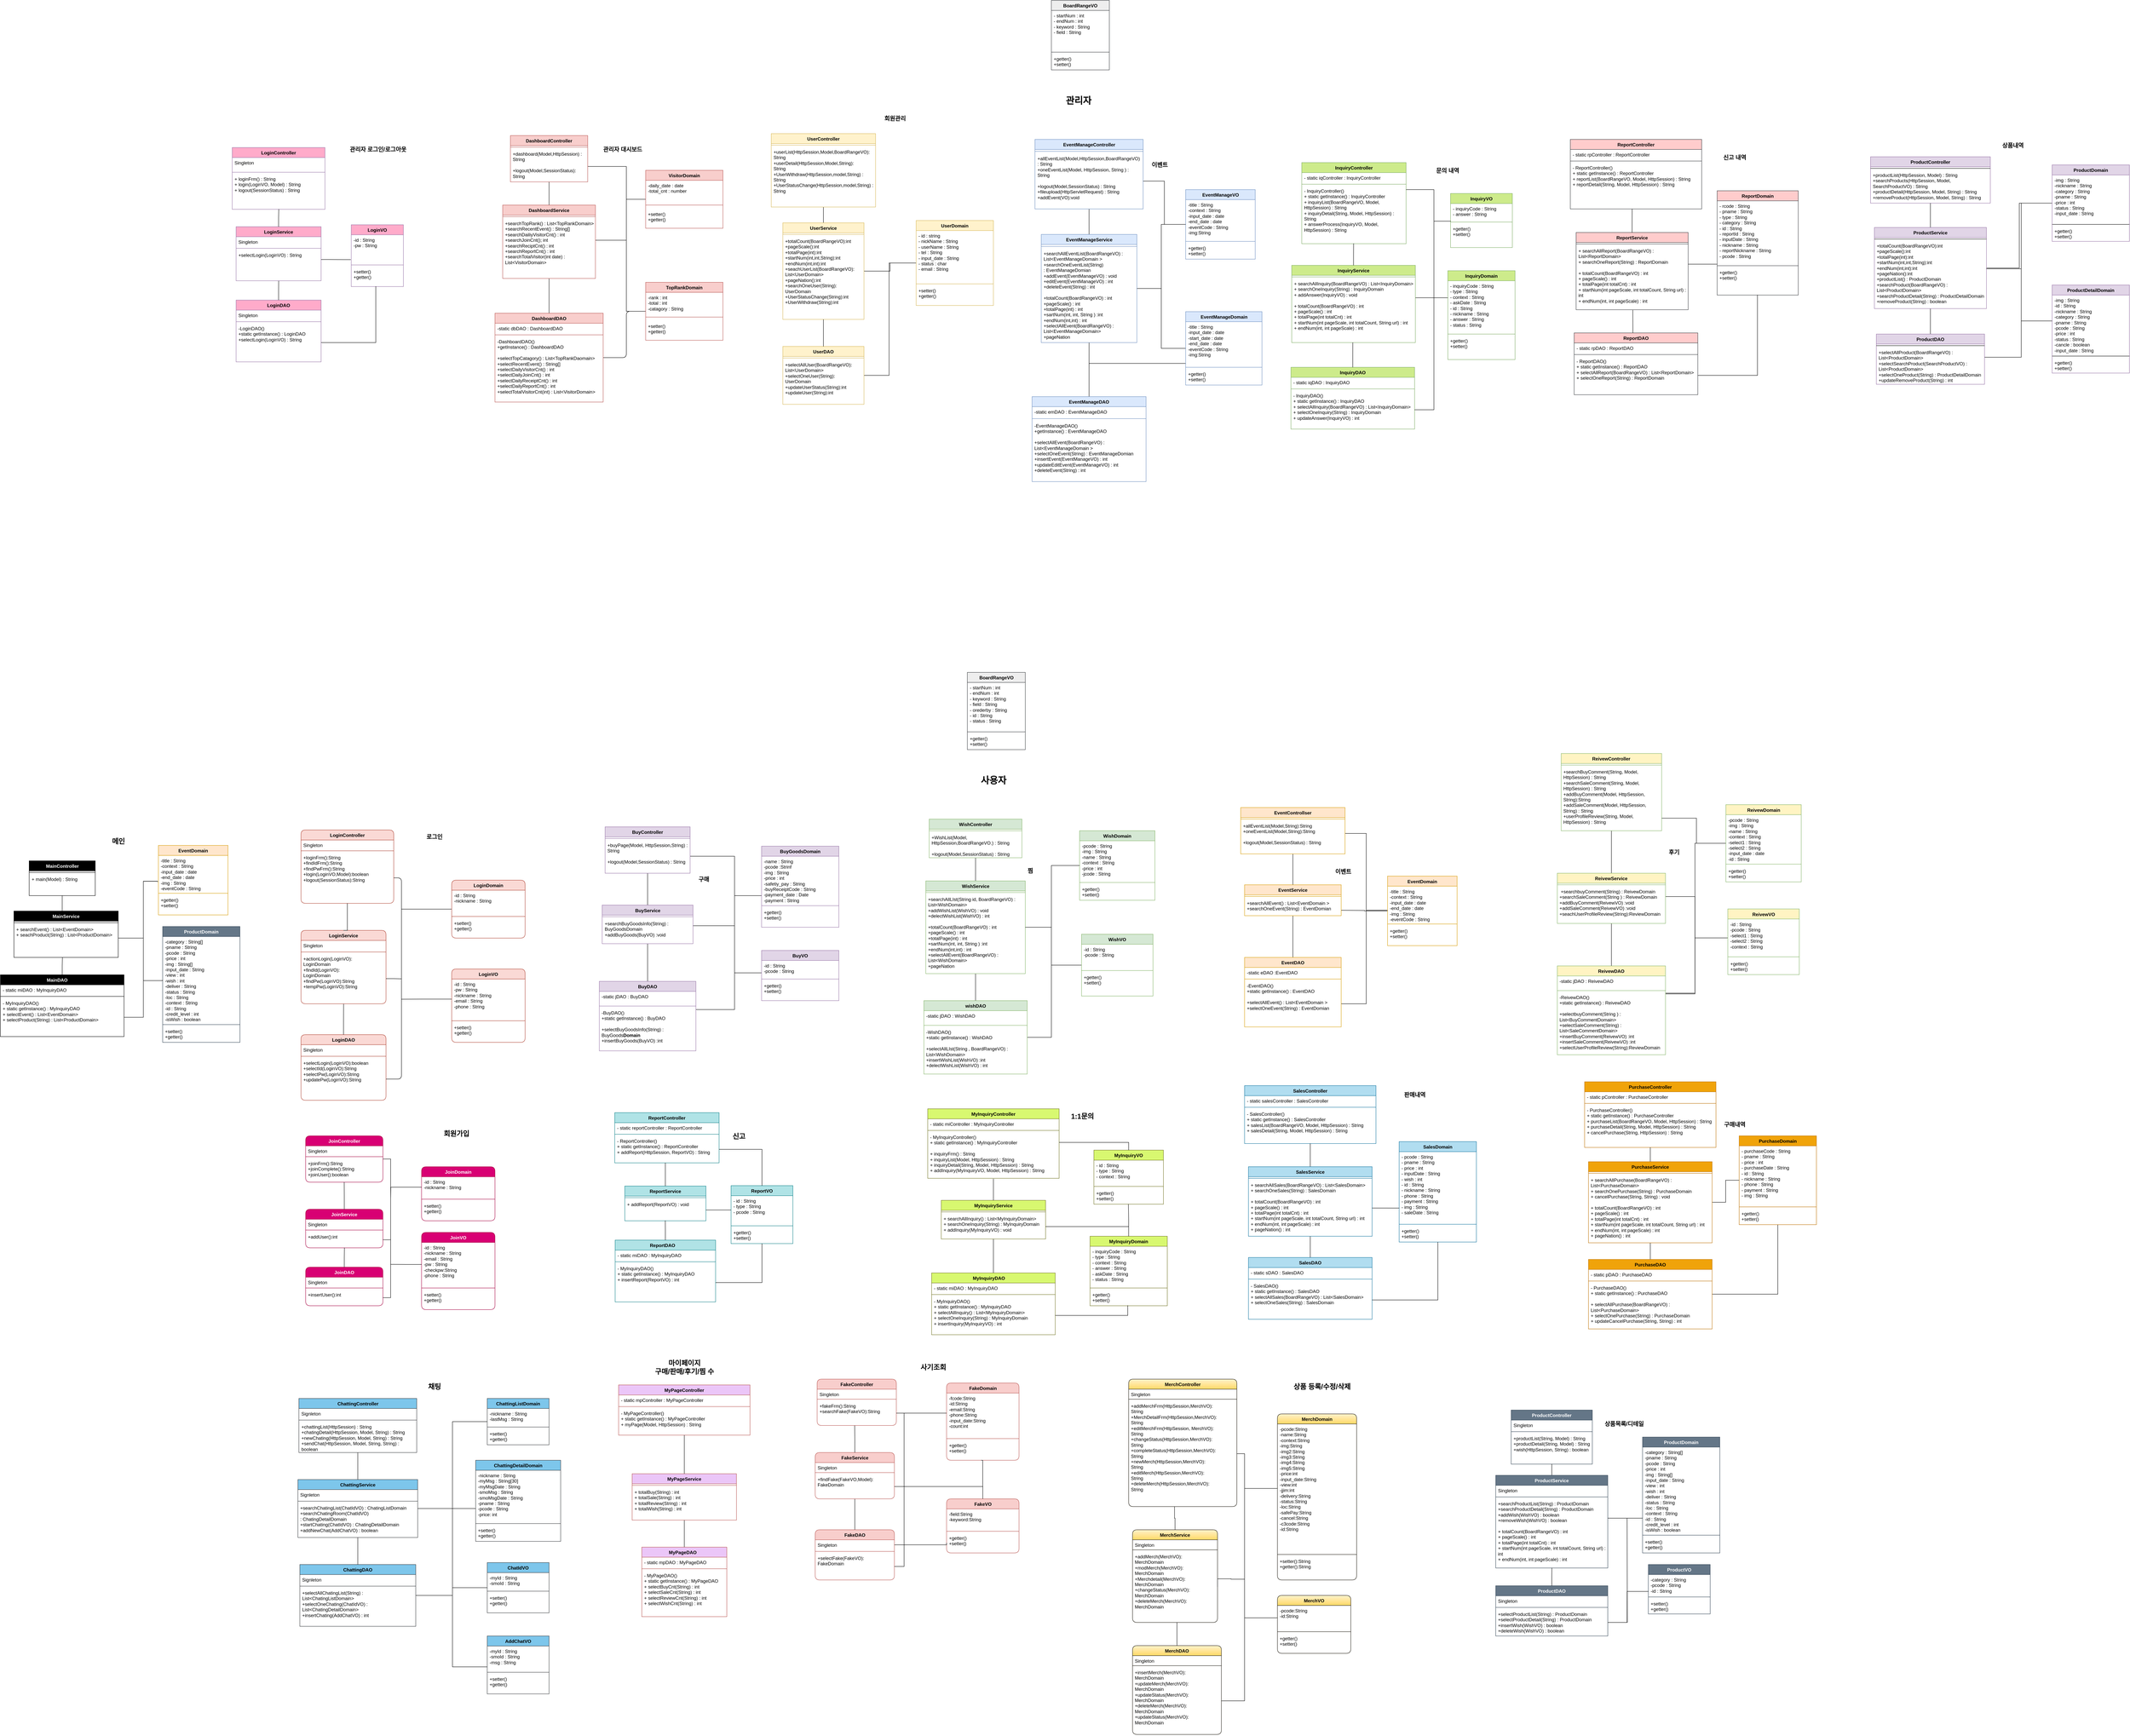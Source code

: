 <mxfile version="22.1.3" type="device">
  <diagram name="페이지-1" id="71_adqaLV171AHICtDne">
    <mxGraphModel dx="6849" dy="3529" grid="1" gridSize="10" guides="1" tooltips="1" connect="1" arrows="1" fold="1" page="0" pageScale="1" pageWidth="827" pageHeight="1169" math="0" shadow="0">
      <root>
        <mxCell id="0" />
        <mxCell id="1" parent="0" />
        <mxCell id="fQANsGe-4spstlVv5qtT-47" value="문의 내역" style="text;html=1;align=center;verticalAlign=middle;resizable=0;points=[];autosize=1;strokeColor=none;fillColor=none;fontSize=15;fontStyle=1" parent="1" vertex="1">
          <mxGeometry x="-1030" y="-1775" width="90" height="30" as="geometry" />
        </mxCell>
        <mxCell id="AEg99kri2Dx7Sw7DFDwC-279" style="edgeStyle=orthogonalEdgeStyle;shape=connector;rounded=1;orthogonalLoop=1;jettySize=auto;html=1;labelBackgroundColor=default;strokeColor=default;align=center;verticalAlign=middle;fontFamily=Helvetica;fontSize=11;fontColor=default;startArrow=none;startFill=0;endArrow=none;endFill=0;" parent="1" source="O-2J2y1jiU_nGVQQFRLm-25" target="O-2J2y1jiU_nGVQQFRLm-22" edge="1">
          <mxGeometry relative="1" as="geometry">
            <mxPoint x="-1912.5" y="-1174" as="sourcePoint" />
            <mxPoint x="-1912.4" y="-1435" as="targetPoint" />
          </mxGeometry>
        </mxCell>
        <mxCell id="AEg99kri2Dx7Sw7DFDwC-284" value="이벤트" style="text;html=1;align=center;verticalAlign=middle;resizable=0;points=[];autosize=1;strokeColor=none;fillColor=none;rounded=1;fontSize=15;fontStyle=1" parent="1" vertex="1">
          <mxGeometry x="-1765" y="-1790" width="70" height="30" as="geometry" />
        </mxCell>
        <mxCell id="AEg99kri2Dx7Sw7DFDwC-285" style="edgeStyle=orthogonalEdgeStyle;rounded=1;orthogonalLoop=1;jettySize=auto;html=1;startArrow=none;startFill=0;endArrow=none;endFill=0;" parent="1" source="O-2J2y1jiU_nGVQQFRLm-69" target="O-2J2y1jiU_nGVQQFRLm-66" edge="1">
          <mxGeometry relative="1" as="geometry">
            <mxPoint x="-3310" y="-1390" as="sourcePoint" />
            <mxPoint x="-3310" y="-1470" as="targetPoint" />
          </mxGeometry>
        </mxCell>
        <mxCell id="AEg99kri2Dx7Sw7DFDwC-286" style="edgeStyle=orthogonalEdgeStyle;rounded=1;orthogonalLoop=1;jettySize=auto;html=1;endArrow=none;endFill=0;" parent="1" source="O-2J2y1jiU_nGVQQFRLm-69" target="O-2J2y1jiU_nGVQQFRLm-77" edge="1">
          <mxGeometry relative="1" as="geometry">
            <Array as="points">
              <mxPoint x="-3110" y="-1275" />
              <mxPoint x="-3110" y="-1395" />
            </Array>
            <mxPoint x="-3170" y="-1275" as="sourcePoint" />
            <mxPoint x="-3060" y="-1395" as="targetPoint" />
          </mxGeometry>
        </mxCell>
        <mxCell id="AEg99kri2Dx7Sw7DFDwC-291" value="관리자 대시보드" style="text;html=1;align=center;verticalAlign=middle;resizable=0;points=[];autosize=1;strokeColor=none;fillColor=none;rounded=1;fontSize=15;fontStyle=1" parent="1" vertex="1">
          <mxGeometry x="-3185" y="-1830" width="130" height="30" as="geometry" />
        </mxCell>
        <mxCell id="AEg99kri2Dx7Sw7DFDwC-296" style="edgeStyle=orthogonalEdgeStyle;shape=connector;rounded=1;orthogonalLoop=1;jettySize=auto;html=1;labelBackgroundColor=default;strokeColor=default;align=center;verticalAlign=middle;fontFamily=Helvetica;fontSize=11;fontColor=default;startArrow=none;startFill=0;endArrow=none;endFill=0;" parent="1" source="O-2J2y1jiU_nGVQQFRLm-19" target="O-2J2y1jiU_nGVQQFRLm-22" edge="1">
          <mxGeometry relative="1" as="geometry">
            <mxPoint x="-1912.5" y="-1659" as="sourcePoint" />
            <mxPoint x="-1912.4" y="-1589" as="targetPoint" />
          </mxGeometry>
        </mxCell>
        <mxCell id="AEg99kri2Dx7Sw7DFDwC-306" style="edgeStyle=orthogonalEdgeStyle;rounded=1;orthogonalLoop=1;jettySize=auto;html=1;endArrow=none;endFill=0;" parent="1" source="O-2J2y1jiU_nGVQQFRLm-63" target="O-2J2y1jiU_nGVQQFRLm-66" edge="1">
          <mxGeometry relative="1" as="geometry">
            <mxPoint x="-3310" y="-1730" as="sourcePoint" />
            <mxPoint x="-3310" y="-1660" as="targetPoint" />
          </mxGeometry>
        </mxCell>
        <mxCell id="AEg99kri2Dx7Sw7DFDwC-307" style="edgeStyle=orthogonalEdgeStyle;shape=connector;rounded=0;orthogonalLoop=1;jettySize=auto;html=1;labelBackgroundColor=default;strokeColor=default;align=center;verticalAlign=middle;fontFamily=Helvetica;fontSize=11;fontColor=default;endArrow=none;endFill=0;" parent="1" source="O-2J2y1jiU_nGVQQFRLm-63" target="O-2J2y1jiU_nGVQQFRLm-73" edge="1">
          <mxGeometry relative="1" as="geometry">
            <Array as="points">
              <mxPoint x="-3110" y="-1770" />
              <mxPoint x="-3110" y="-1685" />
            </Array>
            <mxPoint x="-3210" y="-1770" as="sourcePoint" />
            <mxPoint x="-3060" y="-1685" as="targetPoint" />
          </mxGeometry>
        </mxCell>
        <mxCell id="AEg99kri2Dx7Sw7DFDwC-311" style="edgeStyle=orthogonalEdgeStyle;shape=connector;rounded=0;orthogonalLoop=1;jettySize=auto;html=1;labelBackgroundColor=default;strokeColor=default;align=center;verticalAlign=middle;fontFamily=Helvetica;fontSize=11;fontColor=default;endArrow=none;endFill=0;" parent="1" target="O-2J2y1jiU_nGVQQFRLm-73" edge="1">
          <mxGeometry relative="1" as="geometry">
            <Array as="points">
              <mxPoint x="-3110" y="-1579" />
              <mxPoint x="-3110" y="-1685" />
            </Array>
            <mxPoint x="-3190" y="-1579" as="sourcePoint" />
            <mxPoint x="-3060" y="-1685" as="targetPoint" />
          </mxGeometry>
        </mxCell>
        <mxCell id="AEg99kri2Dx7Sw7DFDwC-312" style="edgeStyle=orthogonalEdgeStyle;shape=connector;rounded=0;orthogonalLoop=1;jettySize=auto;html=1;labelBackgroundColor=default;strokeColor=default;align=center;verticalAlign=middle;fontFamily=Helvetica;fontSize=11;fontColor=default;endArrow=none;endFill=0;" parent="1" target="O-2J2y1jiU_nGVQQFRLm-77" edge="1">
          <mxGeometry relative="1" as="geometry">
            <Array as="points">
              <mxPoint x="-3110" y="-1579" />
              <mxPoint x="-3110" y="-1395" />
            </Array>
            <mxPoint x="-3190" y="-1579" as="sourcePoint" />
            <mxPoint x="-3060" y="-1395" as="targetPoint" />
          </mxGeometry>
        </mxCell>
        <mxCell id="AEg99kri2Dx7Sw7DFDwC-329" value="관리자" style="text;html=1;align=center;verticalAlign=middle;resizable=0;points=[];autosize=1;strokeColor=none;fillColor=none;fontSize=24;fontFamily=Architects Daughter;fontColor=default;fontStyle=1" parent="1" vertex="1">
          <mxGeometry x="-1990" y="-1960" width="100" height="40" as="geometry" />
        </mxCell>
        <mxCell id="AEg99kri2Dx7Sw7DFDwC-351" style="edgeStyle=orthogonalEdgeStyle;shape=connector;rounded=1;orthogonalLoop=1;jettySize=auto;html=1;labelBackgroundColor=default;strokeColor=default;align=center;verticalAlign=middle;fontFamily=Helvetica;fontSize=11;fontColor=default;startArrow=none;startFill=0;endArrow=none;endFill=0;" parent="1" source="O-2J2y1jiU_nGVQQFRLm-87" target="O-2J2y1jiU_nGVQQFRLm-84" edge="1">
          <mxGeometry relative="1" as="geometry">
            <mxPoint x="-2206.25" y="390.0" as="sourcePoint" />
            <mxPoint x="-2206.25" y="197.5" as="targetPoint" />
          </mxGeometry>
        </mxCell>
        <mxCell id="AEg99kri2Dx7Sw7DFDwC-358" value="찜" style="text;html=1;align=center;verticalAlign=middle;resizable=0;points=[];autosize=1;strokeColor=none;fillColor=none;rounded=1;fontSize=15;fontStyle=1" parent="1" vertex="1">
          <mxGeometry x="-2085" y="37.5" width="40" height="30" as="geometry" />
        </mxCell>
        <mxCell id="AEg99kri2Dx7Sw7DFDwC-359" style="edgeStyle=orthogonalEdgeStyle;shape=connector;rounded=0;orthogonalLoop=1;jettySize=auto;html=1;labelBackgroundColor=default;strokeColor=default;align=center;verticalAlign=middle;fontFamily=Helvetica;fontSize=11;fontColor=default;endArrow=none;endFill=0;" parent="1" source="O-2J2y1jiU_nGVQQFRLm-41" target="O-2J2y1jiU_nGVQQFRLm-44" edge="1">
          <mxGeometry relative="1" as="geometry">
            <mxPoint x="-3055" y="56" as="sourcePoint" />
            <mxPoint x="-3055" y="146" as="targetPoint" />
          </mxGeometry>
        </mxCell>
        <mxCell id="AEg99kri2Dx7Sw7DFDwC-360" style="edgeStyle=orthogonalEdgeStyle;shape=connector;rounded=0;orthogonalLoop=1;jettySize=auto;html=1;labelBackgroundColor=default;strokeColor=default;align=center;verticalAlign=middle;fontFamily=Helvetica;fontSize=11;fontColor=default;endArrow=none;endFill=0;" parent="1" source="O-2J2y1jiU_nGVQQFRLm-41" target="O-2J2y1jiU_nGVQQFRLm-51" edge="1">
          <mxGeometry relative="1" as="geometry">
            <Array as="points">
              <mxPoint x="-2830" y="16" />
              <mxPoint x="-2830" y="118" />
            </Array>
            <mxPoint x="-2945" y="16" as="sourcePoint" />
            <mxPoint x="-2760" y="118" as="targetPoint" />
          </mxGeometry>
        </mxCell>
        <mxCell id="AEg99kri2Dx7Sw7DFDwC-372" style="edgeStyle=orthogonalEdgeStyle;rounded=0;orthogonalLoop=1;jettySize=auto;html=1;endArrow=none;endFill=0;" parent="1" source="O-2J2y1jiU_nGVQQFRLm-108" target="O-2J2y1jiU_nGVQQFRLm-112" edge="1">
          <mxGeometry relative="1" as="geometry">
            <Array as="points">
              <mxPoint x="-1195" y="398" />
              <mxPoint x="-1195" y="156" />
            </Array>
            <mxPoint x="-1260" y="398" as="sourcePoint" />
            <mxPoint x="-1143.75" y="156.0" as="targetPoint" />
          </mxGeometry>
        </mxCell>
        <mxCell id="AEg99kri2Dx7Sw7DFDwC-373" style="edgeStyle=orthogonalEdgeStyle;shape=connector;rounded=1;orthogonalLoop=1;jettySize=auto;html=1;labelBackgroundColor=default;strokeColor=default;align=center;verticalAlign=middle;fontFamily=Helvetica;fontSize=11;fontColor=default;startArrow=none;startFill=0;endArrow=none;endFill=0;" parent="1" source="O-2J2y1jiU_nGVQQFRLm-108" target="O-2J2y1jiU_nGVQQFRLm-105" edge="1">
          <mxGeometry relative="1" as="geometry">
            <mxPoint x="-1385" y="308" as="sourcePoint" />
            <mxPoint x="-1385" y="218" as="targetPoint" />
          </mxGeometry>
        </mxCell>
        <mxCell id="AEg99kri2Dx7Sw7DFDwC-382" value="이벤트" style="text;html=1;align=center;verticalAlign=middle;resizable=0;points=[];autosize=1;strokeColor=none;fillColor=none;fontSize=15;fontStyle=1" parent="1" vertex="1">
          <mxGeometry x="-1290" y="40" width="70" height="30" as="geometry" />
        </mxCell>
        <mxCell id="AEg99kri2Dx7Sw7DFDwC-383" style="edgeStyle=orthogonalEdgeStyle;shape=connector;rounded=1;orthogonalLoop=1;jettySize=auto;html=1;labelBackgroundColor=default;strokeColor=default;align=center;verticalAlign=middle;fontFamily=Helvetica;fontSize=11;fontColor=default;startArrow=none;startFill=0;endArrow=none;endFill=0;" parent="1" source="O-2J2y1jiU_nGVQQFRLm-102" target="O-2J2y1jiU_nGVQQFRLm-105" edge="1">
          <mxGeometry relative="1" as="geometry">
            <mxPoint x="-1385" y="24" as="sourcePoint" />
            <mxPoint x="-1385" y="94" as="targetPoint" />
          </mxGeometry>
        </mxCell>
        <mxCell id="AEg99kri2Dx7Sw7DFDwC-384" style="edgeStyle=orthogonalEdgeStyle;shape=connector;rounded=0;orthogonalLoop=1;jettySize=auto;html=1;labelBackgroundColor=default;strokeColor=default;align=center;verticalAlign=middle;fontFamily=Helvetica;fontSize=11;fontColor=default;endArrow=none;endFill=0;" parent="1" source="O-2J2y1jiU_nGVQQFRLm-102" target="O-2J2y1jiU_nGVQQFRLm-112" edge="1">
          <mxGeometry relative="1" as="geometry">
            <Array as="points">
              <mxPoint x="-1195" y="-43" />
              <mxPoint x="-1195" y="156" />
            </Array>
            <mxPoint x="-1250" y="-43" as="sourcePoint" />
            <mxPoint x="-1143.75" y="156.0" as="targetPoint" />
          </mxGeometry>
        </mxCell>
        <mxCell id="AEg99kri2Dx7Sw7DFDwC-388" style="edgeStyle=orthogonalEdgeStyle;shape=connector;rounded=0;orthogonalLoop=1;jettySize=auto;html=1;labelBackgroundColor=default;strokeColor=default;align=center;verticalAlign=middle;fontFamily=Helvetica;fontSize=11;fontColor=default;endArrow=none;endFill=0;" parent="1" target="O-2J2y1jiU_nGVQQFRLm-112" edge="1">
          <mxGeometry relative="1" as="geometry">
            <mxPoint x="-1260" y="156" as="sourcePoint" />
            <mxPoint x="-1143.75" y="156.0" as="targetPoint" />
          </mxGeometry>
        </mxCell>
        <mxCell id="AEg99kri2Dx7Sw7DFDwC-392" value="구매" style="text;html=1;align=center;verticalAlign=middle;resizable=0;points=[];autosize=1;strokeColor=none;fillColor=none;fontSize=15;fontStyle=1" parent="1" vertex="1">
          <mxGeometry x="-2935" y="60" width="50" height="30" as="geometry" />
        </mxCell>
        <mxCell id="AEg99kri2Dx7Sw7DFDwC-393" style="edgeStyle=orthogonalEdgeStyle;shape=connector;rounded=0;orthogonalLoop=1;jettySize=auto;html=1;labelBackgroundColor=default;strokeColor=default;align=center;verticalAlign=middle;fontFamily=Helvetica;fontSize=11;fontColor=default;endArrow=none;endFill=0;" parent="1" source="O-2J2y1jiU_nGVQQFRLm-44" edge="1">
          <mxGeometry relative="1" as="geometry">
            <Array as="points">
              <mxPoint x="-2830" y="196" />
              <mxPoint x="-2830" y="118" />
            </Array>
            <mxPoint x="-2937.5" y="196" as="sourcePoint" />
            <mxPoint x="-2760" y="118" as="targetPoint" />
          </mxGeometry>
        </mxCell>
        <mxCell id="AEg99kri2Dx7Sw7DFDwC-397" style="edgeStyle=orthogonalEdgeStyle;shape=connector;rounded=0;orthogonalLoop=1;jettySize=auto;html=1;labelBackgroundColor=default;strokeColor=default;align=center;verticalAlign=middle;fontFamily=Helvetica;fontSize=11;fontColor=default;endArrow=none;endFill=0;" parent="1" source="O-2J2y1jiU_nGVQQFRLm-81" target="O-2J2y1jiU_nGVQQFRLm-84" edge="1">
          <mxGeometry relative="1" as="geometry">
            <mxPoint x="-2206.0" y="21.5" as="sourcePoint" />
            <mxPoint x="-2206.25" y="87.5" as="targetPoint" />
          </mxGeometry>
        </mxCell>
        <mxCell id="AEg99kri2Dx7Sw7DFDwC-402" style="edgeStyle=orthogonalEdgeStyle;shape=connector;rounded=0;orthogonalLoop=1;jettySize=auto;html=1;labelBackgroundColor=default;strokeColor=default;align=center;verticalAlign=middle;fontFamily=Helvetica;fontSize=11;fontColor=default;endArrow=none;endFill=0;" parent="1" source="O-2J2y1jiU_nGVQQFRLm-47" target="O-2J2y1jiU_nGVQQFRLm-44" edge="1">
          <mxGeometry relative="1" as="geometry">
            <mxPoint x="-3055" y="338" as="sourcePoint" />
            <mxPoint x="-3055" y="246" as="targetPoint" />
          </mxGeometry>
        </mxCell>
        <mxCell id="AEg99kri2Dx7Sw7DFDwC-403" style="edgeStyle=orthogonalEdgeStyle;shape=connector;rounded=0;orthogonalLoop=1;jettySize=auto;html=1;labelBackgroundColor=default;strokeColor=default;align=center;verticalAlign=middle;fontFamily=Helvetica;fontSize=11;fontColor=default;endArrow=none;endFill=0;" parent="1" target="O-2J2y1jiU_nGVQQFRLm-55" edge="1">
          <mxGeometry relative="1" as="geometry">
            <Array as="points">
              <mxPoint x="-2830" y="413" />
              <mxPoint x="-2830" y="318" />
            </Array>
            <mxPoint x="-2930" y="413" as="sourcePoint" />
            <mxPoint x="-2760" y="318" as="targetPoint" />
          </mxGeometry>
        </mxCell>
        <mxCell id="AEg99kri2Dx7Sw7DFDwC-412" style="edgeStyle=orthogonalEdgeStyle;shape=connector;rounded=0;orthogonalLoop=1;jettySize=auto;html=1;labelBackgroundColor=default;strokeColor=default;align=center;verticalAlign=middle;fontFamily=Helvetica;fontSize=11;fontColor=default;endArrow=none;endFill=0;" parent="1" source="O-2J2y1jiU_nGVQQFRLm-51" target="O-2J2y1jiU_nGVQQFRLm-47" edge="1">
          <mxGeometry relative="1" as="geometry">
            <Array as="points">
              <mxPoint x="-2830" y="118" />
              <mxPoint x="-2830" y="413" />
            </Array>
            <mxPoint x="-2760" y="118" as="sourcePoint" />
            <mxPoint x="-2930" y="413" as="targetPoint" />
          </mxGeometry>
        </mxCell>
        <mxCell id="AEg99kri2Dx7Sw7DFDwC-442" style="edgeStyle=orthogonalEdgeStyle;rounded=1;orthogonalLoop=1;jettySize=auto;html=1;endArrow=none;endFill=0;" parent="1" source="AEg99kri2Dx7Sw7DFDwC-444" target="AEg99kri2Dx7Sw7DFDwC-449" edge="1">
          <mxGeometry relative="1" as="geometry" />
        </mxCell>
        <mxCell id="gNk1kcQPZhM7QeLE0vfv-5" style="edgeStyle=orthogonalEdgeStyle;rounded=0;orthogonalLoop=1;jettySize=auto;html=1;endArrow=none;endFill=0;" parent="1" source="AEg99kri2Dx7Sw7DFDwC-444" target="AEg99kri2Dx7Sw7DFDwC-462" edge="1">
          <mxGeometry relative="1" as="geometry">
            <Array as="points">
              <mxPoint x="-3560" y="1705" />
              <mxPoint x="-3560" y="1480" />
            </Array>
          </mxGeometry>
        </mxCell>
        <mxCell id="gNk1kcQPZhM7QeLE0vfv-6" style="edgeStyle=orthogonalEdgeStyle;rounded=0;orthogonalLoop=1;jettySize=auto;html=1;endArrow=none;endFill=0;" parent="1" source="AEg99kri2Dx7Sw7DFDwC-444" target="AEg99kri2Dx7Sw7DFDwC-466" edge="1">
          <mxGeometry relative="1" as="geometry">
            <Array as="points">
              <mxPoint x="-3540" y="1705" />
              <mxPoint x="-3540" y="1705" />
            </Array>
          </mxGeometry>
        </mxCell>
        <mxCell id="gNk1kcQPZhM7QeLE0vfv-7" style="edgeStyle=orthogonalEdgeStyle;rounded=0;orthogonalLoop=1;jettySize=auto;html=1;endArrow=none;endFill=0;" parent="1" source="AEg99kri2Dx7Sw7DFDwC-444" target="AEg99kri2Dx7Sw7DFDwC-470" edge="1">
          <mxGeometry relative="1" as="geometry">
            <Array as="points">
              <mxPoint x="-3560" y="1705" />
              <mxPoint x="-3560" y="1910" />
            </Array>
          </mxGeometry>
        </mxCell>
        <mxCell id="AEg99kri2Dx7Sw7DFDwC-444" value="ChattingService" style="swimlane;fontStyle=1;align=center;verticalAlign=top;childLayout=stackLayout;horizontal=1;startSize=26;horizontalStack=0;resizeParent=1;resizeParentMax=0;resizeLast=0;collapsible=1;marginBottom=0;whiteSpace=wrap;html=1;rounded=0;fillColor=#7DC6EB;strokeColor=#36393d;" parent="1" vertex="1">
          <mxGeometry x="-3960" y="1630" width="310" height="150" as="geometry" />
        </mxCell>
        <mxCell id="AEg99kri2Dx7Sw7DFDwC-445" value="Signleton" style="text;strokeColor=none;fillColor=none;align=left;verticalAlign=top;spacingLeft=4;spacingRight=4;overflow=hidden;rotatable=0;points=[[0,0.5],[1,0.5]];portConstraint=eastwest;whiteSpace=wrap;html=1;rounded=0;" parent="AEg99kri2Dx7Sw7DFDwC-444" vertex="1">
          <mxGeometry y="26" width="310" height="26" as="geometry" />
        </mxCell>
        <mxCell id="AEg99kri2Dx7Sw7DFDwC-446" value="" style="line;strokeWidth=1;fillColor=none;align=left;verticalAlign=middle;spacingTop=-1;spacingLeft=3;spacingRight=3;rotatable=0;labelPosition=right;points=[];portConstraint=eastwest;strokeColor=inherit;rounded=1;" parent="AEg99kri2Dx7Sw7DFDwC-444" vertex="1">
          <mxGeometry y="52" width="310" height="8" as="geometry" />
        </mxCell>
        <mxCell id="AEg99kri2Dx7Sw7DFDwC-447" value="+searchChatingList(ChatIdVO) : ChatingListDomain&lt;br&gt;+searchChatingRoom(ChatIdVO)&amp;nbsp; :&amp;nbsp;ChatingDetailDomain&lt;br&gt;+startChating(ChatIdVO) : ChatingDetailDomain&lt;br&gt;+addNewChat(AddChatVO) : boolean" style="text;strokeColor=none;fillColor=none;align=left;verticalAlign=top;spacingLeft=4;spacingRight=4;overflow=hidden;rotatable=0;points=[[0,0.5],[1,0.5]];portConstraint=eastwest;whiteSpace=wrap;html=1;rounded=1;" parent="AEg99kri2Dx7Sw7DFDwC-444" vertex="1">
          <mxGeometry y="60" width="310" height="90" as="geometry" />
        </mxCell>
        <mxCell id="AEg99kri2Dx7Sw7DFDwC-449" value="ChattingController" style="swimlane;fontStyle=1;align=center;verticalAlign=top;childLayout=stackLayout;horizontal=1;startSize=26;horizontalStack=0;resizeParent=1;resizeParentMax=0;resizeLast=0;collapsible=1;marginBottom=0;whiteSpace=wrap;html=1;rounded=0;fillColor=#7DC6EB;strokeColor=#36393d;" parent="1" vertex="1">
          <mxGeometry x="-3957.5" y="1420" width="305" height="140" as="geometry" />
        </mxCell>
        <mxCell id="AEg99kri2Dx7Sw7DFDwC-450" value="Signleton" style="text;strokeColor=none;fillColor=none;align=left;verticalAlign=top;spacingLeft=4;spacingRight=4;overflow=hidden;rotatable=0;points=[[0,0.5],[1,0.5]];portConstraint=eastwest;whiteSpace=wrap;html=1;rounded=1;" parent="AEg99kri2Dx7Sw7DFDwC-449" vertex="1">
          <mxGeometry y="26" width="305" height="26" as="geometry" />
        </mxCell>
        <mxCell id="AEg99kri2Dx7Sw7DFDwC-451" value="" style="line;strokeWidth=1;fillColor=none;align=left;verticalAlign=middle;spacingTop=-1;spacingLeft=3;spacingRight=3;rotatable=0;labelPosition=right;points=[];portConstraint=eastwest;strokeColor=inherit;rounded=1;" parent="AEg99kri2Dx7Sw7DFDwC-449" vertex="1">
          <mxGeometry y="52" width="305" height="8" as="geometry" />
        </mxCell>
        <mxCell id="AEg99kri2Dx7Sw7DFDwC-452" value="+chattingList(HttpSession) : String&lt;br&gt;+chatingDetail(HttpSession, Model, String) : String&lt;br&gt;+newChating(HttpSession, Model, String) : String&lt;br&gt;+sendChat(HttpSession, Model, String, String) : boolean" style="text;strokeColor=none;fillColor=none;align=left;verticalAlign=top;spacingLeft=4;spacingRight=4;overflow=hidden;rotatable=0;points=[[0,0.5],[1,0.5]];portConstraint=eastwest;whiteSpace=wrap;html=1;rounded=1;" parent="AEg99kri2Dx7Sw7DFDwC-449" vertex="1">
          <mxGeometry y="60" width="305" height="80" as="geometry" />
        </mxCell>
        <mxCell id="AEg99kri2Dx7Sw7DFDwC-456" style="edgeStyle=orthogonalEdgeStyle;rounded=1;orthogonalLoop=1;jettySize=auto;html=1;endArrow=none;endFill=0;" parent="1" source="AEg99kri2Dx7Sw7DFDwC-458" target="AEg99kri2Dx7Sw7DFDwC-444" edge="1">
          <mxGeometry relative="1" as="geometry" />
        </mxCell>
        <mxCell id="gNk1kcQPZhM7QeLE0vfv-3" style="edgeStyle=orthogonalEdgeStyle;rounded=0;orthogonalLoop=1;jettySize=auto;html=1;endArrow=none;endFill=0;" parent="1" source="AEg99kri2Dx7Sw7DFDwC-458" target="AEg99kri2Dx7Sw7DFDwC-474" edge="1">
          <mxGeometry relative="1" as="geometry">
            <Array as="points">
              <mxPoint x="-3560" y="1930" />
              <mxPoint x="-3560" y="2115" />
            </Array>
          </mxGeometry>
        </mxCell>
        <mxCell id="gNk1kcQPZhM7QeLE0vfv-4" style="edgeStyle=orthogonalEdgeStyle;rounded=0;orthogonalLoop=1;jettySize=auto;html=1;endArrow=none;endFill=0;" parent="1" source="AEg99kri2Dx7Sw7DFDwC-458" target="AEg99kri2Dx7Sw7DFDwC-470" edge="1">
          <mxGeometry relative="1" as="geometry">
            <Array as="points">
              <mxPoint x="-3560" y="1930" />
              <mxPoint x="-3560" y="1910" />
            </Array>
          </mxGeometry>
        </mxCell>
        <mxCell id="AEg99kri2Dx7Sw7DFDwC-458" value="ChattingDAO" style="swimlane;fontStyle=1;align=center;verticalAlign=top;childLayout=stackLayout;horizontal=1;startSize=26;horizontalStack=0;resizeParent=1;resizeParentMax=0;resizeLast=0;collapsible=1;marginBottom=0;whiteSpace=wrap;html=1;rounded=0;fillColor=#7DC6EB;strokeColor=#36393d;" parent="1" vertex="1">
          <mxGeometry x="-3955" y="1850" width="300" height="160" as="geometry" />
        </mxCell>
        <mxCell id="AEg99kri2Dx7Sw7DFDwC-459" value="Signleton" style="text;strokeColor=none;fillColor=none;align=left;verticalAlign=top;spacingLeft=4;spacingRight=4;overflow=hidden;rotatable=0;points=[[0,0.5],[1,0.5]];portConstraint=eastwest;whiteSpace=wrap;html=1;rounded=1;" parent="AEg99kri2Dx7Sw7DFDwC-458" vertex="1">
          <mxGeometry y="26" width="300" height="26" as="geometry" />
        </mxCell>
        <mxCell id="AEg99kri2Dx7Sw7DFDwC-460" value="" style="line;strokeWidth=1;fillColor=none;align=left;verticalAlign=middle;spacingTop=-1;spacingLeft=3;spacingRight=3;rotatable=0;labelPosition=right;points=[];portConstraint=eastwest;strokeColor=inherit;rounded=1;" parent="AEg99kri2Dx7Sw7DFDwC-458" vertex="1">
          <mxGeometry y="52" width="300" height="8" as="geometry" />
        </mxCell>
        <mxCell id="AEg99kri2Dx7Sw7DFDwC-461" value="+selectAllChatingList(String) : List&amp;lt;ChatingListDomain&amp;gt;&lt;br&gt;+selectOneChating(ChatIdVO) : List&amp;lt;ChatingDetailDomain&amp;gt;&lt;br&gt;+insertChating(AddChatVO) : int" style="text;strokeColor=none;fillColor=none;align=left;verticalAlign=top;spacingLeft=4;spacingRight=4;overflow=hidden;rotatable=0;points=[[0,0.5],[1,0.5]];portConstraint=eastwest;whiteSpace=wrap;html=1;rounded=1;" parent="AEg99kri2Dx7Sw7DFDwC-458" vertex="1">
          <mxGeometry y="60" width="300" height="100" as="geometry" />
        </mxCell>
        <mxCell id="AEg99kri2Dx7Sw7DFDwC-462" value="ChattingListDomain" style="swimlane;fontStyle=1;align=center;verticalAlign=top;childLayout=stackLayout;horizontal=1;startSize=26;horizontalStack=0;resizeParent=1;resizeParentMax=0;resizeLast=0;collapsible=1;marginBottom=0;whiteSpace=wrap;html=1;rounded=0;fillColor=#7DC6EB;strokeColor=#36393d;" parent="1" vertex="1">
          <mxGeometry x="-3470" y="1420" width="160" height="120" as="geometry" />
        </mxCell>
        <mxCell id="AEg99kri2Dx7Sw7DFDwC-463" value="-nickname : String&lt;br&gt;-lastMsg : String" style="text;strokeColor=none;fillColor=none;align=left;verticalAlign=top;spacingLeft=4;spacingRight=4;overflow=hidden;rotatable=0;points=[[0,0.5],[1,0.5]];portConstraint=eastwest;whiteSpace=wrap;html=1;rounded=1;" parent="AEg99kri2Dx7Sw7DFDwC-462" vertex="1">
          <mxGeometry y="26" width="160" height="44" as="geometry" />
        </mxCell>
        <mxCell id="AEg99kri2Dx7Sw7DFDwC-464" value="" style="line;strokeWidth=1;fillColor=none;align=left;verticalAlign=middle;spacingTop=-1;spacingLeft=3;spacingRight=3;rotatable=0;labelPosition=right;points=[];portConstraint=eastwest;strokeColor=inherit;rounded=1;" parent="AEg99kri2Dx7Sw7DFDwC-462" vertex="1">
          <mxGeometry y="70" width="160" height="8" as="geometry" />
        </mxCell>
        <mxCell id="AEg99kri2Dx7Sw7DFDwC-465" value="+setter()&lt;br&gt;+getter()" style="text;strokeColor=none;fillColor=none;align=left;verticalAlign=top;spacingLeft=4;spacingRight=4;overflow=hidden;rotatable=0;points=[[0,0.5],[1,0.5]];portConstraint=eastwest;whiteSpace=wrap;html=1;rounded=1;" parent="AEg99kri2Dx7Sw7DFDwC-462" vertex="1">
          <mxGeometry y="78" width="160" height="42" as="geometry" />
        </mxCell>
        <mxCell id="AEg99kri2Dx7Sw7DFDwC-466" value="ChattingDetailDomain" style="swimlane;fontStyle=1;align=center;verticalAlign=top;childLayout=stackLayout;horizontal=1;startSize=26;horizontalStack=0;resizeParent=1;resizeParentMax=0;resizeLast=0;collapsible=1;marginBottom=0;whiteSpace=wrap;html=1;rounded=0;fillColor=#7DC6EB;strokeColor=#36393d;" parent="1" vertex="1">
          <mxGeometry x="-3500" y="1580" width="220" height="210" as="geometry" />
        </mxCell>
        <mxCell id="AEg99kri2Dx7Sw7DFDwC-467" value="-nickname : String&lt;br&gt;-myMsg : String[30]&lt;br&gt;-myMsgDate : String&lt;br&gt;-smoMsg : String&lt;br&gt;-smoMsgDate : String&lt;br&gt;-pname : String&lt;br&gt;-pcode : String&lt;br&gt;-price: int" style="text;strokeColor=none;fillColor=none;align=left;verticalAlign=top;spacingLeft=4;spacingRight=4;overflow=hidden;rotatable=0;points=[[0,0.5],[1,0.5]];portConstraint=eastwest;whiteSpace=wrap;html=1;rounded=1;" parent="AEg99kri2Dx7Sw7DFDwC-466" vertex="1">
          <mxGeometry y="26" width="220" height="134" as="geometry" />
        </mxCell>
        <mxCell id="AEg99kri2Dx7Sw7DFDwC-468" value="" style="line;strokeWidth=1;fillColor=none;align=left;verticalAlign=middle;spacingTop=-1;spacingLeft=3;spacingRight=3;rotatable=0;labelPosition=right;points=[];portConstraint=eastwest;strokeColor=inherit;rounded=1;" parent="AEg99kri2Dx7Sw7DFDwC-466" vertex="1">
          <mxGeometry y="160" width="220" height="8" as="geometry" />
        </mxCell>
        <mxCell id="AEg99kri2Dx7Sw7DFDwC-469" value="+setter()&lt;br&gt;+getter()" style="text;strokeColor=none;fillColor=none;align=left;verticalAlign=top;spacingLeft=4;spacingRight=4;overflow=hidden;rotatable=0;points=[[0,0.5],[1,0.5]];portConstraint=eastwest;whiteSpace=wrap;html=1;rounded=1;" parent="AEg99kri2Dx7Sw7DFDwC-466" vertex="1">
          <mxGeometry y="168" width="220" height="42" as="geometry" />
        </mxCell>
        <mxCell id="AEg99kri2Dx7Sw7DFDwC-470" value="ChatIdVO" style="swimlane;fontStyle=1;align=center;verticalAlign=top;childLayout=stackLayout;horizontal=1;startSize=26;horizontalStack=0;resizeParent=1;resizeParentMax=0;resizeLast=0;collapsible=1;marginBottom=0;whiteSpace=wrap;html=1;rounded=0;fillColor=#7DC6EB;strokeColor=#36393d;" parent="1" vertex="1">
          <mxGeometry x="-3470" y="1845" width="160" height="130" as="geometry" />
        </mxCell>
        <mxCell id="AEg99kri2Dx7Sw7DFDwC-471" value="-myId : String&lt;br&gt;-smoId : String" style="text;strokeColor=none;fillColor=none;align=left;verticalAlign=top;spacingLeft=4;spacingRight=4;overflow=hidden;rotatable=0;points=[[0,0.5],[1,0.5]];portConstraint=eastwest;whiteSpace=wrap;html=1;rounded=1;" parent="AEg99kri2Dx7Sw7DFDwC-470" vertex="1">
          <mxGeometry y="26" width="160" height="44" as="geometry" />
        </mxCell>
        <mxCell id="AEg99kri2Dx7Sw7DFDwC-472" value="" style="line;strokeWidth=1;fillColor=none;align=left;verticalAlign=middle;spacingTop=-1;spacingLeft=3;spacingRight=3;rotatable=0;labelPosition=right;points=[];portConstraint=eastwest;strokeColor=inherit;rounded=1;" parent="AEg99kri2Dx7Sw7DFDwC-470" vertex="1">
          <mxGeometry y="70" width="160" height="8" as="geometry" />
        </mxCell>
        <mxCell id="AEg99kri2Dx7Sw7DFDwC-473" value="+setter()&lt;br&gt;+getter()" style="text;strokeColor=none;fillColor=none;align=left;verticalAlign=top;spacingLeft=4;spacingRight=4;overflow=hidden;rotatable=0;points=[[0,0.5],[1,0.5]];portConstraint=eastwest;whiteSpace=wrap;html=1;rounded=1;" parent="AEg99kri2Dx7Sw7DFDwC-470" vertex="1">
          <mxGeometry y="78" width="160" height="52" as="geometry" />
        </mxCell>
        <mxCell id="AEg99kri2Dx7Sw7DFDwC-474" value="AddChatVO" style="swimlane;fontStyle=1;align=center;verticalAlign=top;childLayout=stackLayout;horizontal=1;startSize=26;horizontalStack=0;resizeParent=1;resizeParentMax=0;resizeLast=0;collapsible=1;marginBottom=0;whiteSpace=wrap;html=1;rounded=0;fillColor=#7DC6EB;strokeColor=#36393d;" parent="1" vertex="1">
          <mxGeometry x="-3470" y="2035" width="160" height="150" as="geometry" />
        </mxCell>
        <mxCell id="AEg99kri2Dx7Sw7DFDwC-475" value="-myId : String&lt;br&gt;-smoId : String&lt;br&gt;-msg : String" style="text;strokeColor=none;fillColor=none;align=left;verticalAlign=top;spacingLeft=4;spacingRight=4;overflow=hidden;rotatable=0;points=[[0,0.5],[1,0.5]];portConstraint=eastwest;whiteSpace=wrap;html=1;rounded=1;" parent="AEg99kri2Dx7Sw7DFDwC-474" vertex="1">
          <mxGeometry y="26" width="160" height="64" as="geometry" />
        </mxCell>
        <mxCell id="AEg99kri2Dx7Sw7DFDwC-476" value="" style="line;strokeWidth=1;fillColor=none;align=left;verticalAlign=middle;spacingTop=-1;spacingLeft=3;spacingRight=3;rotatable=0;labelPosition=right;points=[];portConstraint=eastwest;strokeColor=inherit;rounded=1;" parent="AEg99kri2Dx7Sw7DFDwC-474" vertex="1">
          <mxGeometry y="90" width="160" height="8" as="geometry" />
        </mxCell>
        <mxCell id="AEg99kri2Dx7Sw7DFDwC-477" value="+setter()&lt;br&gt;+getter()" style="text;strokeColor=none;fillColor=none;align=left;verticalAlign=top;spacingLeft=4;spacingRight=4;overflow=hidden;rotatable=0;points=[[0,0.5],[1,0.5]];portConstraint=eastwest;whiteSpace=wrap;html=1;rounded=1;" parent="AEg99kri2Dx7Sw7DFDwC-474" vertex="1">
          <mxGeometry y="98" width="160" height="52" as="geometry" />
        </mxCell>
        <mxCell id="AEg99kri2Dx7Sw7DFDwC-505" value="로그인" style="text;html=1;align=center;verticalAlign=middle;resizable=0;points=[];autosize=1;strokeColor=none;fillColor=none;fontSize=15;fontStyle=1" parent="1" vertex="1">
          <mxGeometry x="-3642" y="-50" width="70" height="30" as="geometry" />
        </mxCell>
        <mxCell id="AEg99kri2Dx7Sw7DFDwC-506" value="채팅" style="text;html=1;align=center;verticalAlign=middle;resizable=0;points=[];autosize=1;strokeColor=none;fillColor=none;fontSize=18;fontStyle=1;labelBorderColor=none;labelBackgroundColor=none;" parent="1" vertex="1">
          <mxGeometry x="-3637" y="1370" width="60" height="40" as="geometry" />
        </mxCell>
        <mxCell id="AEg99kri2Dx7Sw7DFDwC-507" value="&lt;font color=&quot;#000000&quot;&gt;BoardRangeVO&lt;/font&gt;" style="swimlane;fontStyle=1;align=center;verticalAlign=top;childLayout=stackLayout;horizontal=1;startSize=26;horizontalStack=0;resizeParent=1;resizeParentMax=0;resizeLast=0;collapsible=1;marginBottom=0;whiteSpace=wrap;html=1;fillColor=#eeeeee;strokeColor=#36393d;rounded=0;glass=0;" parent="1" vertex="1">
          <mxGeometry x="-2010" y="-2200" width="150" height="180" as="geometry" />
        </mxCell>
        <mxCell id="AEg99kri2Dx7Sw7DFDwC-508" value="- startNum : int&lt;br&gt;- endNum : int&lt;br&gt;- keyword : String&lt;br&gt;- field : String" style="text;strokeColor=none;fillColor=none;align=left;verticalAlign=top;spacingLeft=4;spacingRight=4;overflow=hidden;rotatable=0;points=[[0,0.5],[1,0.5]];portConstraint=eastwest;whiteSpace=wrap;html=1;" parent="AEg99kri2Dx7Sw7DFDwC-507" vertex="1">
          <mxGeometry y="26" width="150" height="104" as="geometry" />
        </mxCell>
        <mxCell id="AEg99kri2Dx7Sw7DFDwC-509" value="" style="line;strokeWidth=1;fillColor=none;align=left;verticalAlign=middle;spacingTop=-1;spacingLeft=3;spacingRight=3;rotatable=0;labelPosition=right;points=[];portConstraint=eastwest;strokeColor=inherit;" parent="AEg99kri2Dx7Sw7DFDwC-507" vertex="1">
          <mxGeometry y="130" width="150" height="8" as="geometry" />
        </mxCell>
        <mxCell id="AEg99kri2Dx7Sw7DFDwC-510" value="+getter()&lt;br&gt;+setter()" style="text;strokeColor=none;fillColor=none;align=left;verticalAlign=top;spacingLeft=4;spacingRight=4;overflow=hidden;rotatable=0;points=[[0,0.5],[1,0.5]];portConstraint=eastwest;whiteSpace=wrap;html=1;" parent="AEg99kri2Dx7Sw7DFDwC-507" vertex="1">
          <mxGeometry y="138" width="150" height="42" as="geometry" />
        </mxCell>
        <mxCell id="AEg99kri2Dx7Sw7DFDwC-512" value="사용자" style="text;html=1;align=center;verticalAlign=middle;resizable=0;points=[];autosize=1;strokeColor=none;fillColor=none;fontSize=24;fontFamily=Architects Daughter;fontColor=default;fontStyle=1" parent="1" vertex="1">
          <mxGeometry x="-2210" y="-200" width="100" height="40" as="geometry" />
        </mxCell>
        <mxCell id="AEg99kri2Dx7Sw7DFDwC-539" style="edgeStyle=orthogonalEdgeStyle;rounded=0;orthogonalLoop=1;jettySize=auto;html=1;exitX=0.5;exitY=0;exitDx=0;exitDy=0;endArrow=none;endFill=0;" parent="1" source="AEg99kri2Dx7Sw7DFDwC-540" target="AEg99kri2Dx7Sw7DFDwC-552" edge="1">
          <mxGeometry relative="1" as="geometry" />
        </mxCell>
        <mxCell id="AEg99kri2Dx7Sw7DFDwC-540" value="FakeDAO" style="swimlane;fontStyle=1;align=center;verticalAlign=top;childLayout=stackLayout;horizontal=1;startSize=26;horizontalStack=0;resizeParent=1;resizeParentMax=0;resizeLast=0;collapsible=1;marginBottom=0;whiteSpace=wrap;html=1;fillColor=#f8cecc;strokeColor=#b85450;swimlaneFillColor=none;rounded=1;shadow=0;glass=0;swimlaneLine=1;" parent="1" vertex="1">
          <mxGeometry x="-2621.25" y="1760" width="205" height="130" as="geometry" />
        </mxCell>
        <mxCell id="AEg99kri2Dx7Sw7DFDwC-541" value="Singleton" style="text;strokeColor=none;fillColor=none;align=left;verticalAlign=top;spacingLeft=4;spacingRight=4;overflow=hidden;rotatable=0;points=[[0,0.5],[1,0.5]];portConstraint=eastwest;whiteSpace=wrap;html=1;rounded=1;" parent="AEg99kri2Dx7Sw7DFDwC-540" vertex="1">
          <mxGeometry y="26" width="205" height="26" as="geometry" />
        </mxCell>
        <mxCell id="AEg99kri2Dx7Sw7DFDwC-542" value="" style="line;strokeWidth=1;fillColor=none;align=left;verticalAlign=middle;spacingTop=-1;spacingLeft=3;spacingRight=3;rotatable=0;labelPosition=right;points=[];portConstraint=eastwest;strokeColor=inherit;rounded=1;" parent="AEg99kri2Dx7Sw7DFDwC-540" vertex="1">
          <mxGeometry y="52" width="205" height="8" as="geometry" />
        </mxCell>
        <mxCell id="AEg99kri2Dx7Sw7DFDwC-543" value="+selectFake(FakeVO):&lt;br&gt;FakeDomain" style="text;strokeColor=none;fillColor=none;align=left;verticalAlign=top;spacingLeft=4;spacingRight=4;overflow=hidden;rotatable=0;points=[[0,0.5],[1,0.5]];portConstraint=eastwest;whiteSpace=wrap;html=1;rounded=1;" parent="AEg99kri2Dx7Sw7DFDwC-540" vertex="1">
          <mxGeometry y="60" width="205" height="70" as="geometry" />
        </mxCell>
        <mxCell id="AEg99kri2Dx7Sw7DFDwC-544" value="FakeVO" style="swimlane;fontStyle=1;align=center;verticalAlign=top;childLayout=stackLayout;horizontal=1;startSize=26;horizontalStack=0;resizeParent=1;resizeParentMax=0;resizeLast=0;collapsible=1;marginBottom=0;whiteSpace=wrap;html=1;fillColor=#f8cecc;strokeColor=#b85450;swimlaneFillColor=none;rounded=1;shadow=0;glass=0;swimlaneLine=1;" parent="1" vertex="1">
          <mxGeometry x="-2281.25" y="1680" width="187.5" height="140" as="geometry" />
        </mxCell>
        <mxCell id="AEg99kri2Dx7Sw7DFDwC-545" value="-field:String&lt;br&gt;-keyword:String" style="text;strokeColor=none;fillColor=none;align=left;verticalAlign=top;spacingLeft=4;spacingRight=4;overflow=hidden;rotatable=0;points=[[0,0.5],[1,0.5]];portConstraint=eastwest;whiteSpace=wrap;html=1;rounded=1;" parent="AEg99kri2Dx7Sw7DFDwC-544" vertex="1">
          <mxGeometry y="26" width="187.5" height="54" as="geometry" />
        </mxCell>
        <mxCell id="AEg99kri2Dx7Sw7DFDwC-546" value="" style="line;strokeWidth=1;fillColor=none;align=left;verticalAlign=middle;spacingTop=-1;spacingLeft=3;spacingRight=3;rotatable=0;labelPosition=right;points=[];portConstraint=eastwest;strokeColor=inherit;rounded=1;" parent="AEg99kri2Dx7Sw7DFDwC-544" vertex="1">
          <mxGeometry y="80" width="187.5" height="8" as="geometry" />
        </mxCell>
        <mxCell id="AEg99kri2Dx7Sw7DFDwC-547" value="+getter()&lt;br&gt;+setter()" style="text;strokeColor=none;fillColor=none;align=left;verticalAlign=top;spacingLeft=4;spacingRight=4;overflow=hidden;rotatable=0;points=[[0,0.5],[1,0.5]];portConstraint=eastwest;whiteSpace=wrap;html=1;rounded=1;" parent="AEg99kri2Dx7Sw7DFDwC-544" vertex="1">
          <mxGeometry y="88" width="187.5" height="52" as="geometry" />
        </mxCell>
        <mxCell id="AEg99kri2Dx7Sw7DFDwC-548" value="FakeDomain" style="swimlane;fontStyle=1;align=center;verticalAlign=top;childLayout=stackLayout;horizontal=1;startSize=26;horizontalStack=0;resizeParent=1;resizeParentMax=0;resizeLast=0;collapsible=1;marginBottom=0;whiteSpace=wrap;html=1;fillColor=#f8cecc;strokeColor=#b85450;swimlaneFillColor=none;rounded=1;shadow=0;glass=0;swimlaneLine=1;" parent="1" vertex="1">
          <mxGeometry x="-2281.25" y="1380" width="187.5" height="200" as="geometry" />
        </mxCell>
        <mxCell id="AEg99kri2Dx7Sw7DFDwC-549" value="-fcode:String&lt;br&gt;-id:String&lt;br&gt;-email:String&lt;br&gt;-phone:String&lt;br&gt;-input_date:String&lt;br&gt;-count:int" style="text;strokeColor=none;fillColor=none;align=left;verticalAlign=top;spacingLeft=4;spacingRight=4;overflow=hidden;rotatable=0;points=[[0,0.5],[1,0.5]];portConstraint=eastwest;whiteSpace=wrap;html=1;rounded=1;" parent="AEg99kri2Dx7Sw7DFDwC-548" vertex="1">
          <mxGeometry y="26" width="187.5" height="114" as="geometry" />
        </mxCell>
        <mxCell id="AEg99kri2Dx7Sw7DFDwC-550" value="" style="line;strokeWidth=1;fillColor=none;align=left;verticalAlign=middle;spacingTop=-1;spacingLeft=3;spacingRight=3;rotatable=0;labelPosition=right;points=[];portConstraint=eastwest;strokeColor=inherit;rounded=1;" parent="AEg99kri2Dx7Sw7DFDwC-548" vertex="1">
          <mxGeometry y="140" width="187.5" height="8" as="geometry" />
        </mxCell>
        <mxCell id="AEg99kri2Dx7Sw7DFDwC-551" value="+getter()&lt;br&gt;+setter()" style="text;strokeColor=none;fillColor=none;align=left;verticalAlign=top;spacingLeft=4;spacingRight=4;overflow=hidden;rotatable=0;points=[[0,0.5],[1,0.5]];portConstraint=eastwest;whiteSpace=wrap;html=1;rounded=1;" parent="AEg99kri2Dx7Sw7DFDwC-548" vertex="1">
          <mxGeometry y="148" width="187.5" height="52" as="geometry" />
        </mxCell>
        <mxCell id="AEg99kri2Dx7Sw7DFDwC-552" value="FakeService" style="swimlane;fontStyle=1;align=center;verticalAlign=top;childLayout=stackLayout;horizontal=1;startSize=26;horizontalStack=0;resizeParent=1;resizeParentMax=0;resizeLast=0;collapsible=1;marginBottom=0;whiteSpace=wrap;html=1;fillColor=#f8cecc;strokeColor=#b85450;swimlaneFillColor=none;rounded=1;shadow=0;glass=0;swimlaneLine=1;" parent="1" vertex="1">
          <mxGeometry x="-2621.25" y="1560" width="205" height="120" as="geometry" />
        </mxCell>
        <mxCell id="AEg99kri2Dx7Sw7DFDwC-553" value="Singleton" style="text;strokeColor=none;fillColor=none;align=left;verticalAlign=top;spacingLeft=4;spacingRight=4;overflow=hidden;rotatable=0;points=[[0,0.5],[1,0.5]];portConstraint=eastwest;whiteSpace=wrap;html=1;rounded=1;" parent="AEg99kri2Dx7Sw7DFDwC-552" vertex="1">
          <mxGeometry y="26" width="205" height="22" as="geometry" />
        </mxCell>
        <mxCell id="AEg99kri2Dx7Sw7DFDwC-554" value="" style="line;strokeWidth=1;fillColor=none;align=left;verticalAlign=middle;spacingTop=-1;spacingLeft=3;spacingRight=3;rotatable=0;labelPosition=right;points=[];portConstraint=eastwest;strokeColor=inherit;rounded=1;" parent="AEg99kri2Dx7Sw7DFDwC-552" vertex="1">
          <mxGeometry y="48" width="205" height="8" as="geometry" />
        </mxCell>
        <mxCell id="AEg99kri2Dx7Sw7DFDwC-555" value="+findFake(FakeVO,Model):&lt;br&gt;FakeDomain" style="text;strokeColor=none;fillColor=none;align=left;verticalAlign=top;spacingLeft=4;spacingRight=4;overflow=hidden;rotatable=0;points=[[0,0.5],[1,0.5]];portConstraint=eastwest;whiteSpace=wrap;html=1;rounded=1;" parent="AEg99kri2Dx7Sw7DFDwC-552" vertex="1">
          <mxGeometry y="56" width="205" height="64" as="geometry" />
        </mxCell>
        <mxCell id="AEg99kri2Dx7Sw7DFDwC-556" value="FakeController" style="swimlane;fontStyle=1;align=center;verticalAlign=top;childLayout=stackLayout;horizontal=1;startSize=26;horizontalStack=0;resizeParent=1;resizeParentMax=0;resizeLast=0;collapsible=1;marginBottom=0;whiteSpace=wrap;html=1;fillColor=#f8cecc;strokeColor=#b85450;swimlaneFillColor=none;rounded=1;shadow=0;glass=0;swimlaneLine=1;" parent="1" vertex="1">
          <mxGeometry x="-2616.25" y="1370" width="205" height="120" as="geometry" />
        </mxCell>
        <mxCell id="AEg99kri2Dx7Sw7DFDwC-557" value="Singleton" style="text;strokeColor=none;fillColor=none;align=left;verticalAlign=top;spacingLeft=4;spacingRight=4;overflow=hidden;rotatable=0;points=[[0,0.5],[1,0.5]];portConstraint=eastwest;whiteSpace=wrap;html=1;rounded=1;" parent="AEg99kri2Dx7Sw7DFDwC-556" vertex="1">
          <mxGeometry y="26" width="205" height="22" as="geometry" />
        </mxCell>
        <mxCell id="AEg99kri2Dx7Sw7DFDwC-558" value="" style="line;strokeWidth=1;fillColor=none;align=left;verticalAlign=middle;spacingTop=-1;spacingLeft=3;spacingRight=3;rotatable=0;labelPosition=right;points=[];portConstraint=eastwest;strokeColor=inherit;rounded=1;" parent="AEg99kri2Dx7Sw7DFDwC-556" vertex="1">
          <mxGeometry y="48" width="205" height="8" as="geometry" />
        </mxCell>
        <mxCell id="AEg99kri2Dx7Sw7DFDwC-559" value="+fakeFrm():String&lt;br&gt;+searchFake(FakeVO):String" style="text;strokeColor=none;fillColor=none;align=left;verticalAlign=top;spacingLeft=4;spacingRight=4;overflow=hidden;rotatable=0;points=[[0,0.5],[1,0.5]];portConstraint=eastwest;whiteSpace=wrap;html=1;rounded=1;" parent="AEg99kri2Dx7Sw7DFDwC-556" vertex="1">
          <mxGeometry y="56" width="205" height="64" as="geometry" />
        </mxCell>
        <mxCell id="AEg99kri2Dx7Sw7DFDwC-583" style="edgeStyle=orthogonalEdgeStyle;rounded=0;orthogonalLoop=1;jettySize=auto;html=1;exitX=0.5;exitY=0;exitDx=0;exitDy=0;entryX=0.474;entryY=1.004;entryDx=0;entryDy=0;entryPerimeter=0;endArrow=none;endFill=0;" parent="1" source="AEg99kri2Dx7Sw7DFDwC-552" target="AEg99kri2Dx7Sw7DFDwC-559" edge="1">
          <mxGeometry relative="1" as="geometry" />
        </mxCell>
        <mxCell id="AEg99kri2Dx7Sw7DFDwC-584" style="edgeStyle=orthogonalEdgeStyle;rounded=0;orthogonalLoop=1;jettySize=auto;html=1;exitX=1;exitY=0.5;exitDx=0;exitDy=0;entryX=0.477;entryY=1.001;entryDx=0;entryDy=0;entryPerimeter=0;endArrow=none;endFill=0;" parent="1" source="AEg99kri2Dx7Sw7DFDwC-555" target="AEg99kri2Dx7Sw7DFDwC-551" edge="1">
          <mxGeometry relative="1" as="geometry">
            <Array as="points">
              <mxPoint x="-2187.75" y="1648" />
              <mxPoint x="-2187.75" y="1580" />
            </Array>
          </mxGeometry>
        </mxCell>
        <mxCell id="AEg99kri2Dx7Sw7DFDwC-585" style="edgeStyle=orthogonalEdgeStyle;rounded=0;orthogonalLoop=1;jettySize=auto;html=1;exitX=1;exitY=0.5;exitDx=0;exitDy=0;entryX=0.5;entryY=0;entryDx=0;entryDy=0;endArrow=none;endFill=0;" parent="1" source="AEg99kri2Dx7Sw7DFDwC-555" target="AEg99kri2Dx7Sw7DFDwC-544" edge="1">
          <mxGeometry relative="1" as="geometry" />
        </mxCell>
        <mxCell id="AEg99kri2Dx7Sw7DFDwC-586" style="edgeStyle=orthogonalEdgeStyle;rounded=0;orthogonalLoop=1;jettySize=auto;html=1;exitX=1;exitY=0.5;exitDx=0;exitDy=0;endArrow=none;endFill=0;" parent="1" source="AEg99kri2Dx7Sw7DFDwC-559" target="AEg99kri2Dx7Sw7DFDwC-543" edge="1">
          <mxGeometry relative="1" as="geometry" />
        </mxCell>
        <mxCell id="AEg99kri2Dx7Sw7DFDwC-587" style="edgeStyle=orthogonalEdgeStyle;rounded=0;orthogonalLoop=1;jettySize=auto;html=1;exitX=1;exitY=0.5;exitDx=0;exitDy=0;entryX=0;entryY=0.5;entryDx=0;entryDy=0;endArrow=none;endFill=0;" parent="1" source="AEg99kri2Dx7Sw7DFDwC-541" target="AEg99kri2Dx7Sw7DFDwC-547" edge="1">
          <mxGeometry relative="1" as="geometry">
            <Array as="points">
              <mxPoint x="-2280.75" y="1799" />
            </Array>
          </mxGeometry>
        </mxCell>
        <mxCell id="AEg99kri2Dx7Sw7DFDwC-588" style="edgeStyle=orthogonalEdgeStyle;rounded=0;orthogonalLoop=1;jettySize=auto;html=1;exitX=1;exitY=0.5;exitDx=0;exitDy=0;endArrow=none;endFill=0;" parent="1" source="AEg99kri2Dx7Sw7DFDwC-559" target="AEg99kri2Dx7Sw7DFDwC-548" edge="1">
          <mxGeometry relative="1" as="geometry">
            <Array as="points">
              <mxPoint x="-2313.75" y="1458" />
              <mxPoint x="-2313.75" y="1458" />
            </Array>
          </mxGeometry>
        </mxCell>
        <mxCell id="AEg99kri2Dx7Sw7DFDwC-592" value="사기조회" style="text;html=1;align=center;verticalAlign=middle;resizable=0;points=[];autosize=1;strokeColor=none;fillColor=none;fontSize=18;fontStyle=1" parent="1" vertex="1">
          <mxGeometry x="-2366.25" y="1320" width="100" height="40" as="geometry" />
        </mxCell>
        <mxCell id="AEg99kri2Dx7Sw7DFDwC-593" value="상품 등록/수정/삭제" style="text;html=1;align=center;verticalAlign=middle;resizable=0;points=[];autosize=1;strokeColor=none;fillColor=none;fontSize=18;fontStyle=1" parent="1" vertex="1">
          <mxGeometry x="-1400" y="1370" width="180" height="40" as="geometry" />
        </mxCell>
        <mxCell id="O-2J2y1jiU_nGVQQFRLm-19" value="EventManageController" style="swimlane;fontStyle=1;align=center;verticalAlign=top;childLayout=stackLayout;horizontal=1;startSize=26;horizontalStack=0;resizeParent=1;resizeParentMax=0;resizeLast=0;collapsible=1;marginBottom=0;whiteSpace=wrap;html=1;fillColor=#dae8fc;strokeColor=#6c8ebf;rounded=0;" parent="1" vertex="1">
          <mxGeometry x="-2052.5" y="-1840" width="280" height="180" as="geometry" />
        </mxCell>
        <mxCell id="O-2J2y1jiU_nGVQQFRLm-20" value="" style="line;strokeWidth=1;fillColor=none;align=left;verticalAlign=middle;spacingTop=-1;spacingLeft=3;spacingRight=3;rotatable=0;labelPosition=right;points=[];portConstraint=eastwest;strokeColor=inherit;rounded=1;" parent="O-2J2y1jiU_nGVQQFRLm-19" vertex="1">
          <mxGeometry y="26" width="280" height="10" as="geometry" />
        </mxCell>
        <mxCell id="O-2J2y1jiU_nGVQQFRLm-21" value="+allEventList(Model,HttpSession,BoardRangeVO) : String&lt;br&gt;+oneEventList(Model, HttpSession, String ) : String&lt;br&gt;&lt;br&gt;+logout(Model,SessionStatus) : String&lt;br&gt;+fileupload(HttpServletRequest) : String&lt;br&gt;+addEvent(VO):void" style="text;strokeColor=none;fillColor=none;align=left;verticalAlign=top;spacingLeft=4;spacingRight=4;overflow=hidden;rotatable=0;points=[[0,0.5],[1,0.5]];portConstraint=eastwest;whiteSpace=wrap;html=1;rounded=1;" parent="O-2J2y1jiU_nGVQQFRLm-19" vertex="1">
          <mxGeometry y="36" width="280" height="144" as="geometry" />
        </mxCell>
        <mxCell id="O-2J2y1jiU_nGVQQFRLm-34" style="edgeStyle=orthogonalEdgeStyle;rounded=0;orthogonalLoop=1;jettySize=auto;html=1;endArrow=none;endFill=0;" parent="1" source="O-2J2y1jiU_nGVQQFRLm-22" target="O-2J2y1jiU_nGVQQFRLm-29" edge="1">
          <mxGeometry relative="1" as="geometry" />
        </mxCell>
        <mxCell id="O-2J2y1jiU_nGVQQFRLm-39" style="edgeStyle=orthogonalEdgeStyle;rounded=0;orthogonalLoop=1;jettySize=auto;html=1;endArrow=none;endFill=0;" parent="1" source="O-2J2y1jiU_nGVQQFRLm-22" target="O-2J2y1jiU_nGVQQFRLm-35" edge="1">
          <mxGeometry relative="1" as="geometry" />
        </mxCell>
        <mxCell id="O-2J2y1jiU_nGVQQFRLm-22" value="EventManageService" style="swimlane;fontStyle=1;align=center;verticalAlign=top;childLayout=stackLayout;horizontal=1;startSize=26;horizontalStack=0;resizeParent=1;resizeParentMax=0;resizeLast=0;collapsible=1;marginBottom=0;whiteSpace=wrap;html=1;fillColor=#dae8fc;strokeColor=#6c8ebf;rounded=0;" parent="1" vertex="1">
          <mxGeometry x="-2036.25" y="-1594" width="247.5" height="280" as="geometry" />
        </mxCell>
        <mxCell id="O-2J2y1jiU_nGVQQFRLm-23" value="" style="line;strokeWidth=1;fillColor=none;align=left;verticalAlign=middle;spacingTop=-1;spacingLeft=3;spacingRight=3;rotatable=0;labelPosition=right;points=[];portConstraint=eastwest;strokeColor=inherit;rounded=1;" parent="O-2J2y1jiU_nGVQQFRLm-22" vertex="1">
          <mxGeometry y="26" width="247.5" height="10" as="geometry" />
        </mxCell>
        <mxCell id="O-2J2y1jiU_nGVQQFRLm-24" value="+searchAllEventList(BoardRangeVO) : List&amp;lt;EventManageDomain &amp;gt;&lt;br&gt;+searchOneEventList(String) :&amp;nbsp;EventManageDomian&lt;br&gt;+addEvent(EventManageVO) : void&lt;br&gt;+editEvent(EventManageVO) : int&lt;br&gt;+deleteEvent(String) : int&lt;br&gt;&lt;br&gt;+totalCount(BoardRangeVO) : int&lt;br style=&quot;border-color: var(--border-color);&quot;&gt;+pageScale() : int&lt;br style=&quot;border-color: var(--border-color);&quot;&gt;+totalPage(int) : int&lt;br style=&quot;border-color: var(--border-color);&quot;&gt;+sartNum(int, int, String ) :int&lt;br style=&quot;border-color: var(--border-color);&quot;&gt;+endNum(int,int) : int&lt;br style=&quot;border-color: var(--border-color);&quot;&gt;+selectAllEvent(BoardRangeVO) : List&amp;lt;EventManageDomain&amp;gt;&lt;br style=&quot;border-color: var(--border-color);&quot;&gt;+pageNation" style="text;strokeColor=none;fillColor=none;align=left;verticalAlign=top;spacingLeft=4;spacingRight=4;overflow=hidden;rotatable=0;points=[[0,0.5],[1,0.5]];portConstraint=eastwest;whiteSpace=wrap;html=1;rounded=1;" parent="O-2J2y1jiU_nGVQQFRLm-22" vertex="1">
          <mxGeometry y="36" width="247.5" height="244" as="geometry" />
        </mxCell>
        <mxCell id="O-2J2y1jiU_nGVQQFRLm-40" style="edgeStyle=orthogonalEdgeStyle;rounded=0;orthogonalLoop=1;jettySize=auto;html=1;endArrow=none;endFill=0;" parent="1" source="O-2J2y1jiU_nGVQQFRLm-25" target="O-2J2y1jiU_nGVQQFRLm-35" edge="1">
          <mxGeometry relative="1" as="geometry">
            <Array as="points">
              <mxPoint x="-1912" y="-1260" />
            </Array>
          </mxGeometry>
        </mxCell>
        <mxCell id="O-2J2y1jiU_nGVQQFRLm-25" value="EventManageDAO" style="swimlane;fontStyle=1;align=center;verticalAlign=top;childLayout=stackLayout;horizontal=1;startSize=26;horizontalStack=0;resizeParent=1;resizeParentMax=0;resizeLast=0;collapsible=1;marginBottom=0;whiteSpace=wrap;html=1;fillColor=#dae8fc;strokeColor=#6c8ebf;rounded=0;" parent="1" vertex="1">
          <mxGeometry x="-2060" y="-1174" width="295" height="220" as="geometry" />
        </mxCell>
        <mxCell id="O-2J2y1jiU_nGVQQFRLm-26" value="-static emDAO :&amp;nbsp;EventManageDAO" style="text;strokeColor=none;fillColor=none;align=left;verticalAlign=top;spacingLeft=4;spacingRight=4;overflow=hidden;rotatable=0;points=[[0,0.5],[1,0.5]];portConstraint=eastwest;whiteSpace=wrap;html=1;rounded=1;" parent="O-2J2y1jiU_nGVQQFRLm-25" vertex="1">
          <mxGeometry y="26" width="295" height="26" as="geometry" />
        </mxCell>
        <mxCell id="O-2J2y1jiU_nGVQQFRLm-27" value="" style="line;strokeWidth=1;fillColor=none;align=left;verticalAlign=middle;spacingTop=-1;spacingLeft=3;spacingRight=3;rotatable=0;labelPosition=right;points=[];portConstraint=eastwest;strokeColor=inherit;rounded=1;" parent="O-2J2y1jiU_nGVQQFRLm-25" vertex="1">
          <mxGeometry y="52" width="295" height="10" as="geometry" />
        </mxCell>
        <mxCell id="O-2J2y1jiU_nGVQQFRLm-28" value="-EventManageDAO()&lt;br&gt;+getInstance() :&amp;nbsp;EventManageDAO&lt;br&gt;&lt;br&gt;+selectAllEvent(BoardRangeVO) : List&amp;lt;EventManageDomain &amp;gt;&lt;br&gt;+selectOneEvent(String) :&amp;nbsp;EventManageDomian&lt;br&gt;+insertEvent(EventManageVO) : int&lt;br&gt;+updateEditEvent(EventManageVO) : int&lt;br&gt;+deleteEvent(String) : int" style="text;strokeColor=none;fillColor=none;align=left;verticalAlign=top;spacingLeft=4;spacingRight=4;overflow=hidden;rotatable=0;points=[[0,0.5],[1,0.5]];portConstraint=eastwest;whiteSpace=wrap;html=1;rounded=1;" parent="O-2J2y1jiU_nGVQQFRLm-25" vertex="1">
          <mxGeometry y="62" width="295" height="158" as="geometry" />
        </mxCell>
        <mxCell id="O-2J2y1jiU_nGVQQFRLm-29" value="EventManageVO" style="swimlane;fontStyle=1;align=center;verticalAlign=top;childLayout=stackLayout;horizontal=1;startSize=26;horizontalStack=0;resizeParent=1;resizeParentMax=0;resizeLast=0;collapsible=1;marginBottom=0;whiteSpace=wrap;html=1;fillColor=#dae8fc;strokeColor=#6c8ebf;rounded=0;" parent="1" vertex="1">
          <mxGeometry x="-1662.5" y="-1710" width="180" height="180" as="geometry" />
        </mxCell>
        <mxCell id="O-2J2y1jiU_nGVQQFRLm-30" value="-title : String&lt;br style=&quot;border-color: var(--border-color);&quot;&gt;-context : String&lt;br style=&quot;border-color: var(--border-color);&quot;&gt;-input_date : date&lt;br style=&quot;border-color: var(--border-color);&quot;&gt;-end_date : date&lt;br style=&quot;border-color: var(--border-color);&quot;&gt;-eventCode : String&lt;br style=&quot;border-color: var(--border-color);&quot;&gt;-img:String" style="text;strokeColor=none;fillColor=none;align=left;verticalAlign=top;spacingLeft=4;spacingRight=4;overflow=hidden;rotatable=0;points=[[0,0.5],[1,0.5]];portConstraint=eastwest;whiteSpace=wrap;html=1;rounded=1;" parent="O-2J2y1jiU_nGVQQFRLm-29" vertex="1">
          <mxGeometry y="26" width="180" height="104" as="geometry" />
        </mxCell>
        <mxCell id="O-2J2y1jiU_nGVQQFRLm-31" value="" style="line;strokeWidth=1;fillColor=none;align=left;verticalAlign=middle;spacingTop=-1;spacingLeft=3;spacingRight=3;rotatable=0;labelPosition=right;points=[];portConstraint=eastwest;strokeColor=inherit;rounded=1;" parent="O-2J2y1jiU_nGVQQFRLm-29" vertex="1">
          <mxGeometry y="130" width="180" height="8" as="geometry" />
        </mxCell>
        <mxCell id="O-2J2y1jiU_nGVQQFRLm-32" value="+getter()&lt;br&gt;+setter()" style="text;strokeColor=none;fillColor=none;align=left;verticalAlign=top;spacingLeft=4;spacingRight=4;overflow=hidden;rotatable=0;points=[[0,0.5],[1,0.5]];portConstraint=eastwest;whiteSpace=wrap;html=1;rounded=1;" parent="O-2J2y1jiU_nGVQQFRLm-29" vertex="1">
          <mxGeometry y="138" width="180" height="42" as="geometry" />
        </mxCell>
        <mxCell id="O-2J2y1jiU_nGVQQFRLm-33" style="edgeStyle=orthogonalEdgeStyle;rounded=0;orthogonalLoop=1;jettySize=auto;html=1;endArrow=none;endFill=0;" parent="1" source="O-2J2y1jiU_nGVQQFRLm-21" target="O-2J2y1jiU_nGVQQFRLm-29" edge="1">
          <mxGeometry relative="1" as="geometry" />
        </mxCell>
        <mxCell id="O-2J2y1jiU_nGVQQFRLm-35" value="EventManageDomain" style="swimlane;fontStyle=1;align=center;verticalAlign=top;childLayout=stackLayout;horizontal=1;startSize=26;horizontalStack=0;resizeParent=1;resizeParentMax=0;resizeLast=0;collapsible=1;marginBottom=0;whiteSpace=wrap;html=1;fillColor=#dae8fc;strokeColor=#6c8ebf;rounded=0;" parent="1" vertex="1">
          <mxGeometry x="-1662.5" y="-1394" width="197.5" height="190" as="geometry" />
        </mxCell>
        <mxCell id="O-2J2y1jiU_nGVQQFRLm-36" value="-title : String&lt;br&gt;-input_date : date&lt;br&gt;-start_date : date&lt;br&gt;-end_date : date&lt;br&gt;-eventCode : String&lt;br&gt;-img:String" style="text;strokeColor=none;fillColor=none;align=left;verticalAlign=top;spacingLeft=4;spacingRight=4;overflow=hidden;rotatable=0;points=[[0,0.5],[1,0.5]];portConstraint=eastwest;whiteSpace=wrap;html=1;rounded=1;" parent="O-2J2y1jiU_nGVQQFRLm-35" vertex="1">
          <mxGeometry y="26" width="197.5" height="114" as="geometry" />
        </mxCell>
        <mxCell id="O-2J2y1jiU_nGVQQFRLm-37" value="" style="line;strokeWidth=1;fillColor=none;align=left;verticalAlign=middle;spacingTop=-1;spacingLeft=3;spacingRight=3;rotatable=0;labelPosition=right;points=[];portConstraint=eastwest;strokeColor=inherit;rounded=1;" parent="O-2J2y1jiU_nGVQQFRLm-35" vertex="1">
          <mxGeometry y="140" width="197.5" height="8" as="geometry" />
        </mxCell>
        <mxCell id="O-2J2y1jiU_nGVQQFRLm-38" value="+getter()&lt;br&gt;+setter()" style="text;strokeColor=none;fillColor=none;align=left;verticalAlign=top;spacingLeft=4;spacingRight=4;overflow=hidden;rotatable=0;points=[[0,0.5],[1,0.5]];portConstraint=eastwest;whiteSpace=wrap;html=1;rounded=1;" parent="O-2J2y1jiU_nGVQQFRLm-35" vertex="1">
          <mxGeometry y="148" width="197.5" height="42" as="geometry" />
        </mxCell>
        <mxCell id="O-2J2y1jiU_nGVQQFRLm-41" value="BuyController" style="swimlane;fontStyle=1;align=center;verticalAlign=top;childLayout=stackLayout;horizontal=1;startSize=26;horizontalStack=0;resizeParent=1;resizeParentMax=0;resizeLast=0;collapsible=1;marginBottom=0;whiteSpace=wrap;html=1;fillColor=#e1d5e7;strokeColor=#9673a6;rounded=0;" parent="1" vertex="1">
          <mxGeometry x="-3165" y="-60" width="220" height="120" as="geometry" />
        </mxCell>
        <mxCell id="O-2J2y1jiU_nGVQQFRLm-42" value="" style="line;strokeWidth=1;fillColor=none;align=left;verticalAlign=middle;spacingTop=-1;spacingLeft=3;spacingRight=3;rotatable=0;labelPosition=right;points=[];portConstraint=eastwest;strokeColor=inherit;rounded=1;" parent="O-2J2y1jiU_nGVQQFRLm-41" vertex="1">
          <mxGeometry y="26" width="220" height="8" as="geometry" />
        </mxCell>
        <mxCell id="O-2J2y1jiU_nGVQQFRLm-43" value="+buyPage(Model, HttpSession,String) : String&lt;br&gt;&lt;br&gt;+logout(Model,SessionStatus) : String" style="text;strokeColor=none;fillColor=none;align=left;verticalAlign=top;spacingLeft=4;spacingRight=4;overflow=hidden;rotatable=0;points=[[0,0.5],[1,0.5]];portConstraint=eastwest;whiteSpace=wrap;html=1;rounded=1;" parent="O-2J2y1jiU_nGVQQFRLm-41" vertex="1">
          <mxGeometry y="34" width="220" height="86" as="geometry" />
        </mxCell>
        <mxCell id="O-2J2y1jiU_nGVQQFRLm-44" value="BuyService" style="swimlane;fontStyle=1;align=center;verticalAlign=top;childLayout=stackLayout;horizontal=1;startSize=26;horizontalStack=0;resizeParent=1;resizeParentMax=0;resizeLast=0;collapsible=1;marginBottom=0;whiteSpace=wrap;html=1;fillColor=#e1d5e7;strokeColor=#9673a6;rounded=0;" parent="1" vertex="1">
          <mxGeometry x="-3172.5" y="142.5" width="235" height="100" as="geometry" />
        </mxCell>
        <mxCell id="O-2J2y1jiU_nGVQQFRLm-45" value="" style="line;strokeWidth=1;fillColor=none;align=left;verticalAlign=middle;spacingTop=-1;spacingLeft=3;spacingRight=3;rotatable=0;labelPosition=right;points=[];portConstraint=eastwest;strokeColor=inherit;rounded=1;" parent="O-2J2y1jiU_nGVQQFRLm-44" vertex="1">
          <mxGeometry y="26" width="235" height="8" as="geometry" />
        </mxCell>
        <mxCell id="O-2J2y1jiU_nGVQQFRLm-46" value="+searchBuyGoodsInfo(String) : BuyGoodsDomain&lt;br style=&quot;border-color: var(--border-color);&quot;&gt;+addBuyGoods(BuyVO) :void&lt;br&gt;&lt;br style=&quot;border-color: var(--border-color);&quot;&gt;&amp;nbsp;" style="text;strokeColor=none;fillColor=none;align=left;verticalAlign=top;spacingLeft=4;spacingRight=4;overflow=hidden;rotatable=0;points=[[0,0.5],[1,0.5]];portConstraint=eastwest;whiteSpace=wrap;html=1;rounded=1;" parent="O-2J2y1jiU_nGVQQFRLm-44" vertex="1">
          <mxGeometry y="34" width="235" height="66" as="geometry" />
        </mxCell>
        <mxCell id="O-2J2y1jiU_nGVQQFRLm-47" value="BuyDAO" style="swimlane;fontStyle=1;align=center;verticalAlign=top;childLayout=stackLayout;horizontal=1;startSize=26;horizontalStack=0;resizeParent=1;resizeParentMax=0;resizeLast=0;collapsible=1;marginBottom=0;whiteSpace=wrap;html=1;fillColor=#e1d5e7;strokeColor=#9673a6;rounded=0;" parent="1" vertex="1">
          <mxGeometry x="-3180" y="340" width="250" height="180" as="geometry" />
        </mxCell>
        <mxCell id="O-2J2y1jiU_nGVQQFRLm-48" value="-static jDAO :&amp;nbsp;BuyDAO" style="text;strokeColor=none;fillColor=none;align=left;verticalAlign=top;spacingLeft=4;spacingRight=4;overflow=hidden;rotatable=0;points=[[0,0.5],[1,0.5]];portConstraint=eastwest;whiteSpace=wrap;html=1;rounded=1;" parent="O-2J2y1jiU_nGVQQFRLm-47" vertex="1">
          <mxGeometry y="26" width="250" height="34" as="geometry" />
        </mxCell>
        <mxCell id="O-2J2y1jiU_nGVQQFRLm-49" value="" style="line;strokeWidth=1;fillColor=none;align=left;verticalAlign=middle;spacingTop=-1;spacingLeft=3;spacingRight=3;rotatable=0;labelPosition=right;points=[];portConstraint=eastwest;strokeColor=inherit;rounded=1;" parent="O-2J2y1jiU_nGVQQFRLm-47" vertex="1">
          <mxGeometry y="60" width="250" height="8" as="geometry" />
        </mxCell>
        <mxCell id="O-2J2y1jiU_nGVQQFRLm-50" value="-BuyDAO()&lt;br&gt;+static getInstance() :&amp;nbsp;BuyDAO&lt;br&gt;&lt;br&gt;+selectBuyGoodsInfo(String) : BuyGoods&lt;span style=&quot;font-weight: 700; text-align: center;&quot;&gt;Domain&lt;/span&gt;&lt;br&gt;+insertBuyGoods(BuyVO) :int" style="text;strokeColor=none;fillColor=none;align=left;verticalAlign=top;spacingLeft=4;spacingRight=4;overflow=hidden;rotatable=0;points=[[0,0.5],[1,0.5]];portConstraint=eastwest;whiteSpace=wrap;html=1;rounded=1;" parent="O-2J2y1jiU_nGVQQFRLm-47" vertex="1">
          <mxGeometry y="68" width="250" height="112" as="geometry" />
        </mxCell>
        <mxCell id="O-2J2y1jiU_nGVQQFRLm-51" value="BuyGoods&lt;span style=&quot;border-color: var(--border-color);&quot;&gt;Domain&lt;/span&gt;" style="swimlane;fontStyle=1;align=center;verticalAlign=top;childLayout=stackLayout;horizontal=1;startSize=26;horizontalStack=0;resizeParent=1;resizeParentMax=0;resizeLast=0;collapsible=1;marginBottom=0;whiteSpace=wrap;html=1;fillColor=#e1d5e7;strokeColor=#9673a6;rounded=0;" parent="1" vertex="1">
          <mxGeometry x="-2760" y="-10" width="200" height="210" as="geometry" />
        </mxCell>
        <mxCell id="O-2J2y1jiU_nGVQQFRLm-52" value="-name : String&lt;br&gt;-pcode :Strinf&lt;br&gt;-img : String&lt;br&gt;-price : int&lt;br&gt;-safetiy_pay : String&lt;br&gt;-buyReceiptCode : String&lt;br&gt;-payment_date : Date&lt;br&gt;-payment : String" style="text;strokeColor=none;fillColor=none;align=left;verticalAlign=top;spacingLeft=4;spacingRight=4;overflow=hidden;rotatable=0;points=[[0,0.5],[1,0.5]];portConstraint=eastwest;whiteSpace=wrap;html=1;rounded=1;" parent="O-2J2y1jiU_nGVQQFRLm-51" vertex="1">
          <mxGeometry y="26" width="200" height="124" as="geometry" />
        </mxCell>
        <mxCell id="O-2J2y1jiU_nGVQQFRLm-53" value="" style="line;strokeWidth=1;fillColor=none;align=left;verticalAlign=middle;spacingTop=-1;spacingLeft=3;spacingRight=3;rotatable=0;labelPosition=right;points=[];portConstraint=eastwest;strokeColor=inherit;rounded=1;" parent="O-2J2y1jiU_nGVQQFRLm-51" vertex="1">
          <mxGeometry y="150" width="200" height="8" as="geometry" />
        </mxCell>
        <mxCell id="O-2J2y1jiU_nGVQQFRLm-54" value="+getter()&lt;br&gt;+setter()" style="text;strokeColor=none;fillColor=none;align=left;verticalAlign=top;spacingLeft=4;spacingRight=4;overflow=hidden;rotatable=0;points=[[0,0.5],[1,0.5]];portConstraint=eastwest;whiteSpace=wrap;html=1;rounded=1;" parent="O-2J2y1jiU_nGVQQFRLm-51" vertex="1">
          <mxGeometry y="158" width="200" height="52" as="geometry" />
        </mxCell>
        <mxCell id="O-2J2y1jiU_nGVQQFRLm-55" value="BuyVO" style="swimlane;fontStyle=1;align=center;verticalAlign=top;childLayout=stackLayout;horizontal=1;startSize=26;horizontalStack=0;resizeParent=1;resizeParentMax=0;resizeLast=0;collapsible=1;marginBottom=0;whiteSpace=wrap;html=1;fillColor=#e1d5e7;strokeColor=#9673a6;rounded=0;" parent="1" vertex="1">
          <mxGeometry x="-2760" y="260" width="200" height="130" as="geometry" />
        </mxCell>
        <mxCell id="O-2J2y1jiU_nGVQQFRLm-56" value="-id : String&lt;br&gt;-pcode : String" style="text;strokeColor=none;fillColor=none;align=left;verticalAlign=top;spacingLeft=4;spacingRight=4;overflow=hidden;rotatable=0;points=[[0,0.5],[1,0.5]];portConstraint=eastwest;whiteSpace=wrap;html=1;rounded=1;" parent="O-2J2y1jiU_nGVQQFRLm-55" vertex="1">
          <mxGeometry y="26" width="200" height="44" as="geometry" />
        </mxCell>
        <mxCell id="O-2J2y1jiU_nGVQQFRLm-57" value="" style="line;strokeWidth=1;fillColor=none;align=left;verticalAlign=middle;spacingTop=-1;spacingLeft=3;spacingRight=3;rotatable=0;labelPosition=right;points=[];portConstraint=eastwest;strokeColor=inherit;rounded=1;" parent="O-2J2y1jiU_nGVQQFRLm-55" vertex="1">
          <mxGeometry y="70" width="200" height="8" as="geometry" />
        </mxCell>
        <mxCell id="O-2J2y1jiU_nGVQQFRLm-58" value="+getter()&lt;br&gt;+setter()" style="text;strokeColor=none;fillColor=none;align=left;verticalAlign=top;spacingLeft=4;spacingRight=4;overflow=hidden;rotatable=0;points=[[0,0.5],[1,0.5]];portConstraint=eastwest;whiteSpace=wrap;html=1;rounded=1;" parent="O-2J2y1jiU_nGVQQFRLm-55" vertex="1">
          <mxGeometry y="78" width="200" height="52" as="geometry" />
        </mxCell>
        <mxCell id="O-2J2y1jiU_nGVQQFRLm-63" value="DashboardController" style="swimlane;fontStyle=1;align=center;verticalAlign=top;childLayout=stackLayout;horizontal=1;startSize=26;horizontalStack=0;resizeParent=1;resizeParentMax=0;resizeLast=0;collapsible=1;marginBottom=0;whiteSpace=wrap;html=1;fillColor=#f8cecc;rounded=0;strokeColor=#b85450;" parent="1" vertex="1">
          <mxGeometry x="-3410" y="-1850" width="200" height="120" as="geometry" />
        </mxCell>
        <mxCell id="O-2J2y1jiU_nGVQQFRLm-64" value="" style="line;strokeWidth=1;fillColor=none;align=left;verticalAlign=middle;spacingTop=-1;spacingLeft=3;spacingRight=3;rotatable=0;labelPosition=right;points=[];portConstraint=eastwest;strokeColor=inherit;rounded=1;" parent="O-2J2y1jiU_nGVQQFRLm-63" vertex="1">
          <mxGeometry y="26" width="200" height="8" as="geometry" />
        </mxCell>
        <mxCell id="O-2J2y1jiU_nGVQQFRLm-65" value="+dashboard(Model,HttpSession) : String&lt;br&gt;&lt;br&gt;+logout(Model,SessionStatus): String&lt;span style=&quot;background-color: initial;&quot;&gt;&lt;br&gt;&lt;/span&gt;" style="text;strokeColor=none;fillColor=none;align=left;verticalAlign=top;spacingLeft=4;spacingRight=4;overflow=hidden;rotatable=0;points=[[0,0.5],[1,0.5]];portConstraint=eastwest;whiteSpace=wrap;html=1;rounded=1;" parent="O-2J2y1jiU_nGVQQFRLm-63" vertex="1">
          <mxGeometry y="34" width="200" height="86" as="geometry" />
        </mxCell>
        <mxCell id="O-2J2y1jiU_nGVQQFRLm-66" value="DashboardService" style="swimlane;fontStyle=1;align=center;verticalAlign=top;childLayout=stackLayout;horizontal=1;startSize=26;horizontalStack=0;resizeParent=1;resizeParentMax=0;resizeLast=0;collapsible=1;marginBottom=0;whiteSpace=wrap;html=1;fillColor=#f8cecc;rounded=0;strokeColor=#b85450;" parent="1" vertex="1">
          <mxGeometry x="-3430" y="-1670" width="240" height="190" as="geometry" />
        </mxCell>
        <mxCell id="O-2J2y1jiU_nGVQQFRLm-67" value="" style="line;strokeWidth=1;fillColor=none;align=left;verticalAlign=middle;spacingTop=-1;spacingLeft=3;spacingRight=3;rotatable=0;labelPosition=right;points=[];portConstraint=eastwest;strokeColor=inherit;rounded=1;" parent="O-2J2y1jiU_nGVQQFRLm-66" vertex="1">
          <mxGeometry y="26" width="240" height="8" as="geometry" />
        </mxCell>
        <mxCell id="O-2J2y1jiU_nGVQQFRLm-68" value="+searchTopRank() : List&amp;lt;TopRankDomain&amp;gt;&lt;br&gt;+searchRecentEvent() : String[]&lt;br&gt;+searchDailiyVisitorCnt() : int&lt;br&gt;+searchJoinCnt(); int&lt;br&gt;+searchReciptCnt() : int&lt;br&gt;+searchReportCnt() : int&lt;br&gt;+searchTotalVisitor(int date) : List&amp;lt;VisitorDomain&amp;gt;" style="text;strokeColor=none;fillColor=none;align=left;verticalAlign=top;spacingLeft=4;spacingRight=4;overflow=hidden;rotatable=0;points=[[0,0.5],[1,0.5]];portConstraint=eastwest;whiteSpace=wrap;html=1;rounded=1;" parent="O-2J2y1jiU_nGVQQFRLm-66" vertex="1">
          <mxGeometry y="34" width="240" height="156" as="geometry" />
        </mxCell>
        <mxCell id="O-2J2y1jiU_nGVQQFRLm-69" value="DashboardDAO" style="swimlane;fontStyle=1;align=center;verticalAlign=top;childLayout=stackLayout;horizontal=1;startSize=26;horizontalStack=0;resizeParent=1;resizeParentMax=0;resizeLast=0;collapsible=1;marginBottom=0;whiteSpace=wrap;html=1;fillColor=#f8cecc;rounded=0;strokeColor=#b85450;" parent="1" vertex="1">
          <mxGeometry x="-3450" y="-1390" width="280" height="230" as="geometry" />
        </mxCell>
        <mxCell id="O-2J2y1jiU_nGVQQFRLm-70" value="-static dbDAO : DashboardDAO" style="text;strokeColor=none;fillColor=none;align=left;verticalAlign=top;spacingLeft=4;spacingRight=4;overflow=hidden;rotatable=0;points=[[0,0.5],[1,0.5]];portConstraint=eastwest;whiteSpace=wrap;html=1;rounded=1;" parent="O-2J2y1jiU_nGVQQFRLm-69" vertex="1">
          <mxGeometry y="26" width="280" height="26" as="geometry" />
        </mxCell>
        <mxCell id="O-2J2y1jiU_nGVQQFRLm-71" value="" style="line;strokeWidth=1;fillColor=none;align=left;verticalAlign=middle;spacingTop=-1;spacingLeft=3;spacingRight=3;rotatable=0;labelPosition=right;points=[];portConstraint=eastwest;strokeColor=inherit;rounded=1;" parent="O-2J2y1jiU_nGVQQFRLm-69" vertex="1">
          <mxGeometry y="52" width="280" height="8" as="geometry" />
        </mxCell>
        <mxCell id="O-2J2y1jiU_nGVQQFRLm-72" value="-DashboardDAO()&lt;br&gt;+getInstance() : DashboardDAO&lt;br&gt;&lt;br&gt;+selectTopCatagory() : List&amp;lt;TopRankDaomain&amp;gt;&lt;br&gt;+selectRecentEvent() : String[]&lt;br&gt;+selectDailyVisitorCnt() : int&lt;br&gt;+selectDailyJoinCnt() : int&lt;br&gt;+selectDailyReceiptCnt() : int&lt;br&gt;+selectDailyReportCnt() : int&lt;br&gt;+selectTotalVisitorCnt(int) : List&amp;lt;VisitorDomain&amp;gt;" style="text;strokeColor=none;fillColor=none;align=left;verticalAlign=top;spacingLeft=4;spacingRight=4;overflow=hidden;rotatable=0;points=[[0,0.5],[1,0.5]];portConstraint=eastwest;whiteSpace=wrap;html=1;rounded=1;" parent="O-2J2y1jiU_nGVQQFRLm-69" vertex="1">
          <mxGeometry y="60" width="280" height="170" as="geometry" />
        </mxCell>
        <mxCell id="O-2J2y1jiU_nGVQQFRLm-73" value="VisitorDomain" style="swimlane;fontStyle=1;align=center;verticalAlign=top;childLayout=stackLayout;horizontal=1;startSize=26;horizontalStack=0;resizeParent=1;resizeParentMax=0;resizeLast=0;collapsible=1;marginBottom=0;whiteSpace=wrap;html=1;fillColor=#f8cecc;rounded=0;strokeColor=#b85450;" parent="1" vertex="1">
          <mxGeometry x="-3060" y="-1760" width="200" height="150" as="geometry" />
        </mxCell>
        <mxCell id="O-2J2y1jiU_nGVQQFRLm-74" value="-daily_date : date&lt;br&gt;-total_cnt : number" style="text;strokeColor=none;fillColor=none;align=left;verticalAlign=top;spacingLeft=4;spacingRight=4;overflow=hidden;rotatable=0;points=[[0,0.5],[1,0.5]];portConstraint=eastwest;whiteSpace=wrap;html=1;rounded=1;" parent="O-2J2y1jiU_nGVQQFRLm-73" vertex="1">
          <mxGeometry y="26" width="200" height="54" as="geometry" />
        </mxCell>
        <mxCell id="O-2J2y1jiU_nGVQQFRLm-75" value="" style="line;strokeWidth=1;fillColor=none;align=left;verticalAlign=middle;spacingTop=-1;spacingLeft=3;spacingRight=3;rotatable=0;labelPosition=right;points=[];portConstraint=eastwest;strokeColor=inherit;rounded=1;" parent="O-2J2y1jiU_nGVQQFRLm-73" vertex="1">
          <mxGeometry y="80" width="200" height="20" as="geometry" />
        </mxCell>
        <mxCell id="O-2J2y1jiU_nGVQQFRLm-76" value="+setter()&lt;br&gt;+getter()" style="text;strokeColor=none;fillColor=none;align=left;verticalAlign=top;spacingLeft=4;spacingRight=4;overflow=hidden;rotatable=0;points=[[0,0.5],[1,0.5]];portConstraint=eastwest;whiteSpace=wrap;html=1;rounded=1;" parent="O-2J2y1jiU_nGVQQFRLm-73" vertex="1">
          <mxGeometry y="100" width="200" height="50" as="geometry" />
        </mxCell>
        <mxCell id="O-2J2y1jiU_nGVQQFRLm-77" value="TopRankDomain" style="swimlane;fontStyle=1;align=center;verticalAlign=top;childLayout=stackLayout;horizontal=1;startSize=26;horizontalStack=0;resizeParent=1;resizeParentMax=0;resizeLast=0;collapsible=1;marginBottom=0;whiteSpace=wrap;html=1;fillColor=#f8cecc;rounded=0;strokeColor=#b85450;" parent="1" vertex="1">
          <mxGeometry x="-3060" y="-1470" width="200" height="150" as="geometry" />
        </mxCell>
        <mxCell id="O-2J2y1jiU_nGVQQFRLm-78" value="-rank : int&lt;br style=&quot;border-color: var(--border-color);&quot;&gt;-total : int&lt;br style=&quot;border-color: var(--border-color);&quot;&gt;-catagory : String" style="text;strokeColor=none;fillColor=none;align=left;verticalAlign=top;spacingLeft=4;spacingRight=4;overflow=hidden;rotatable=0;points=[[0,0.5],[1,0.5]];portConstraint=eastwest;whiteSpace=wrap;html=1;rounded=1;" parent="O-2J2y1jiU_nGVQQFRLm-77" vertex="1">
          <mxGeometry y="26" width="200" height="54" as="geometry" />
        </mxCell>
        <mxCell id="O-2J2y1jiU_nGVQQFRLm-79" value="" style="line;strokeWidth=1;fillColor=none;align=left;verticalAlign=middle;spacingTop=-1;spacingLeft=3;spacingRight=3;rotatable=0;labelPosition=right;points=[];portConstraint=eastwest;strokeColor=inherit;rounded=1;" parent="O-2J2y1jiU_nGVQQFRLm-77" vertex="1">
          <mxGeometry y="80" width="200" height="20" as="geometry" />
        </mxCell>
        <mxCell id="O-2J2y1jiU_nGVQQFRLm-80" value="+setter()&lt;br&gt;+getter()" style="text;strokeColor=none;fillColor=none;align=left;verticalAlign=top;spacingLeft=4;spacingRight=4;overflow=hidden;rotatable=0;points=[[0,0.5],[1,0.5]];portConstraint=eastwest;whiteSpace=wrap;html=1;rounded=1;" parent="O-2J2y1jiU_nGVQQFRLm-77" vertex="1">
          <mxGeometry y="100" width="200" height="50" as="geometry" />
        </mxCell>
        <mxCell id="O-2J2y1jiU_nGVQQFRLm-81" value="WishController" style="swimlane;fontStyle=1;align=center;verticalAlign=top;childLayout=stackLayout;horizontal=1;startSize=26;horizontalStack=0;resizeParent=1;resizeParentMax=0;resizeLast=0;collapsible=1;marginBottom=0;whiteSpace=wrap;html=1;fillColor=#d5e8d4;strokeColor=#82b366;rounded=0;" parent="1" vertex="1">
          <mxGeometry x="-2326.25" y="-80" width="240" height="100" as="geometry" />
        </mxCell>
        <mxCell id="O-2J2y1jiU_nGVQQFRLm-82" value="" style="line;strokeWidth=1;fillColor=none;align=left;verticalAlign=middle;spacingTop=-1;spacingLeft=3;spacingRight=3;rotatable=0;labelPosition=right;points=[];portConstraint=eastwest;strokeColor=inherit;rounded=1;" parent="O-2J2y1jiU_nGVQQFRLm-81" vertex="1">
          <mxGeometry y="26" width="240" height="8" as="geometry" />
        </mxCell>
        <mxCell id="O-2J2y1jiU_nGVQQFRLm-83" value="+WishList(Model, HttpSession,BoardRangeVO.) : String&lt;br&gt;&lt;br&gt;+logout(Model,SessionStatus) : String" style="text;strokeColor=none;fillColor=none;align=left;verticalAlign=top;spacingLeft=4;spacingRight=4;overflow=hidden;rotatable=0;points=[[0,0.5],[1,0.5]];portConstraint=eastwest;whiteSpace=wrap;html=1;rounded=1;" parent="O-2J2y1jiU_nGVQQFRLm-81" vertex="1">
          <mxGeometry y="34" width="240" height="66" as="geometry" />
        </mxCell>
        <mxCell id="O-2J2y1jiU_nGVQQFRLm-101" style="edgeStyle=orthogonalEdgeStyle;rounded=0;orthogonalLoop=1;jettySize=auto;html=1;endArrow=none;endFill=0;" parent="1" source="O-2J2y1jiU_nGVQQFRLm-84" target="O-2J2y1jiU_nGVQQFRLm-95" edge="1">
          <mxGeometry relative="1" as="geometry">
            <Array as="points">
              <mxPoint x="-2010" y="200" />
              <mxPoint x="-2010" y="298" />
            </Array>
          </mxGeometry>
        </mxCell>
        <mxCell id="O-2J2y1jiU_nGVQQFRLm-84" value="WishService" style="swimlane;fontStyle=1;align=center;verticalAlign=top;childLayout=stackLayout;horizontal=1;startSize=26;horizontalStack=0;resizeParent=1;resizeParentMax=0;resizeLast=0;collapsible=1;marginBottom=0;whiteSpace=wrap;html=1;fillColor=#d5e8d4;strokeColor=#82b366;rounded=0;" parent="1" vertex="1">
          <mxGeometry x="-2335" y="80" width="257.5" height="240" as="geometry" />
        </mxCell>
        <mxCell id="O-2J2y1jiU_nGVQQFRLm-85" value="" style="line;strokeWidth=1;fillColor=none;align=left;verticalAlign=middle;spacingTop=-1;spacingLeft=3;spacingRight=3;rotatable=0;labelPosition=right;points=[];portConstraint=eastwest;strokeColor=inherit;rounded=1;" parent="O-2J2y1jiU_nGVQQFRLm-84" vertex="1">
          <mxGeometry y="26" width="257.5" height="8" as="geometry" />
        </mxCell>
        <mxCell id="O-2J2y1jiU_nGVQQFRLm-86" value="+searchAllLIst(String id, BoardRangeVO) : List&amp;lt;WishDomain&amp;gt;&lt;br&gt;+addWishList(WishVO) : void&lt;br&gt;+delectWishList(WishVO) : int&lt;br&gt;&lt;br&gt;&lt;font style=&quot;border-color: var(--border-color);&quot;&gt;+totalCount(BoardRangeVO) : int&lt;/font&gt;&lt;br style=&quot;border-color: var(--border-color);&quot;&gt;+pageScale() : int&lt;br style=&quot;border-color: var(--border-color);&quot;&gt;&lt;span style=&quot;border-color: var(--border-color);&quot;&gt;+totalPage(int) : int&lt;/span&gt;&lt;br style=&quot;border-color: var(--border-color);&quot;&gt;&lt;span style=&quot;border-color: var(--border-color);&quot;&gt;+sartNum(int, int, String ) :int&lt;/span&gt;&lt;br style=&quot;border-color: var(--border-color);&quot;&gt;&lt;span style=&quot;border-color: var(--border-color);&quot;&gt;+endNum(int,int) : int&lt;/span&gt;&lt;br style=&quot;border-color: var(--border-color);&quot;&gt;&lt;span style=&quot;border-color: var(--border-color);&quot;&gt;+selectAllEvent(BoardRangeVO) : List&amp;lt;WishDomain&amp;gt;&lt;/span&gt;&lt;br style=&quot;border-color: var(--border-color);&quot;&gt;&lt;span style=&quot;border-color: var(--border-color);&quot;&gt;+pageNation&lt;/span&gt;" style="text;strokeColor=none;fillColor=none;align=left;verticalAlign=top;spacingLeft=4;spacingRight=4;overflow=hidden;rotatable=0;points=[[0,0.5],[1,0.5]];portConstraint=eastwest;whiteSpace=wrap;html=1;rounded=1;" parent="O-2J2y1jiU_nGVQQFRLm-84" vertex="1">
          <mxGeometry y="34" width="257.5" height="206" as="geometry" />
        </mxCell>
        <mxCell id="O-2J2y1jiU_nGVQQFRLm-99" style="edgeStyle=orthogonalEdgeStyle;rounded=0;orthogonalLoop=1;jettySize=auto;html=1;endArrow=none;endFill=0;" parent="1" source="O-2J2y1jiU_nGVQQFRLm-87" target="O-2J2y1jiU_nGVQQFRLm-95" edge="1">
          <mxGeometry relative="1" as="geometry">
            <Array as="points">
              <mxPoint x="-2010" y="485" />
              <mxPoint x="-2010" y="298" />
            </Array>
          </mxGeometry>
        </mxCell>
        <mxCell id="O-2J2y1jiU_nGVQQFRLm-87" value="wishDAO" style="swimlane;fontStyle=1;align=center;verticalAlign=top;childLayout=stackLayout;horizontal=1;startSize=26;horizontalStack=0;resizeParent=1;resizeParentMax=0;resizeLast=0;collapsible=1;marginBottom=0;whiteSpace=wrap;html=1;fillColor=#d5e8d4;strokeColor=#82b366;rounded=0;" parent="1" vertex="1">
          <mxGeometry x="-2340" y="390" width="267.5" height="190" as="geometry" />
        </mxCell>
        <mxCell id="O-2J2y1jiU_nGVQQFRLm-88" value="-static jDAO :&amp;nbsp;WishDAO" style="text;strokeColor=none;fillColor=none;align=left;verticalAlign=top;spacingLeft=4;spacingRight=4;overflow=hidden;rotatable=0;points=[[0,0.5],[1,0.5]];portConstraint=eastwest;whiteSpace=wrap;html=1;rounded=1;" parent="O-2J2y1jiU_nGVQQFRLm-87" vertex="1">
          <mxGeometry y="26" width="267.5" height="34" as="geometry" />
        </mxCell>
        <mxCell id="O-2J2y1jiU_nGVQQFRLm-89" value="" style="line;strokeWidth=1;fillColor=none;align=left;verticalAlign=middle;spacingTop=-1;spacingLeft=3;spacingRight=3;rotatable=0;labelPosition=right;points=[];portConstraint=eastwest;strokeColor=inherit;rounded=1;" parent="O-2J2y1jiU_nGVQQFRLm-87" vertex="1">
          <mxGeometry y="60" width="267.5" height="8" as="geometry" />
        </mxCell>
        <mxCell id="O-2J2y1jiU_nGVQQFRLm-90" value="-WishDAO()&lt;br&gt;+static getInstance() : WishDAO&lt;br&gt;&lt;br&gt;+selectAllLIst(String , BoardRangeVO) : List&amp;lt;WishDomain&amp;gt;&amp;nbsp;&lt;br&gt;+insertWishList(WishVO) :int&lt;br&gt;+delectWishList(WishVO) : int" style="text;strokeColor=none;fillColor=none;align=left;verticalAlign=top;spacingLeft=4;spacingRight=4;overflow=hidden;rotatable=0;points=[[0,0.5],[1,0.5]];portConstraint=eastwest;whiteSpace=wrap;html=1;rounded=1;" parent="O-2J2y1jiU_nGVQQFRLm-87" vertex="1">
          <mxGeometry y="68" width="267.5" height="122" as="geometry" />
        </mxCell>
        <mxCell id="O-2J2y1jiU_nGVQQFRLm-91" value="WishDomain" style="swimlane;fontStyle=1;align=center;verticalAlign=top;childLayout=stackLayout;horizontal=1;startSize=26;horizontalStack=0;resizeParent=1;resizeParentMax=0;resizeLast=0;collapsible=1;marginBottom=0;whiteSpace=wrap;html=1;fillColor=#d5e8d4;strokeColor=#82b366;rounded=0;" parent="1" vertex="1">
          <mxGeometry x="-1937" y="-50" width="195" height="180" as="geometry" />
        </mxCell>
        <mxCell id="O-2J2y1jiU_nGVQQFRLm-92" value="-pcode : String&lt;br&gt;-img : String&lt;br&gt;-name : String&lt;br&gt;-context : String&lt;br&gt;-price : int&lt;br&gt;-jcode : String" style="text;strokeColor=none;fillColor=none;align=left;verticalAlign=top;spacingLeft=4;spacingRight=4;overflow=hidden;rotatable=0;points=[[0,0.5],[1,0.5]];portConstraint=eastwest;whiteSpace=wrap;html=1;rounded=1;" parent="O-2J2y1jiU_nGVQQFRLm-91" vertex="1">
          <mxGeometry y="26" width="195" height="104" as="geometry" />
        </mxCell>
        <mxCell id="O-2J2y1jiU_nGVQQFRLm-93" value="" style="line;strokeWidth=1;fillColor=none;align=left;verticalAlign=middle;spacingTop=-1;spacingLeft=3;spacingRight=3;rotatable=0;labelPosition=right;points=[];portConstraint=eastwest;strokeColor=inherit;rounded=1;" parent="O-2J2y1jiU_nGVQQFRLm-91" vertex="1">
          <mxGeometry y="130" width="195" height="8" as="geometry" />
        </mxCell>
        <mxCell id="O-2J2y1jiU_nGVQQFRLm-94" value="+getter()&lt;br&gt;+setter()" style="text;strokeColor=none;fillColor=none;align=left;verticalAlign=top;spacingLeft=4;spacingRight=4;overflow=hidden;rotatable=0;points=[[0,0.5],[1,0.5]];portConstraint=eastwest;whiteSpace=wrap;html=1;rounded=1;" parent="O-2J2y1jiU_nGVQQFRLm-91" vertex="1">
          <mxGeometry y="138" width="195" height="42" as="geometry" />
        </mxCell>
        <mxCell id="O-2J2y1jiU_nGVQQFRLm-95" value="WishVO" style="swimlane;fontStyle=1;align=center;verticalAlign=top;childLayout=stackLayout;horizontal=1;startSize=26;horizontalStack=0;resizeParent=1;resizeParentMax=0;resizeLast=0;collapsible=1;marginBottom=0;whiteSpace=wrap;html=1;fillColor=#d5e8d4;strokeColor=#82b366;rounded=0;" parent="1" vertex="1">
          <mxGeometry x="-1932" y="218" width="185" height="160" as="geometry" />
        </mxCell>
        <mxCell id="O-2J2y1jiU_nGVQQFRLm-96" value="-id : String&lt;br&gt;-pcode : String" style="text;strokeColor=none;fillColor=none;align=left;verticalAlign=top;spacingLeft=4;spacingRight=4;overflow=hidden;rotatable=0;points=[[0,0.5],[1,0.5]];portConstraint=eastwest;whiteSpace=wrap;html=1;rounded=1;" parent="O-2J2y1jiU_nGVQQFRLm-95" vertex="1">
          <mxGeometry y="26" width="185" height="64" as="geometry" />
        </mxCell>
        <mxCell id="O-2J2y1jiU_nGVQQFRLm-97" value="" style="line;strokeWidth=1;fillColor=none;align=left;verticalAlign=middle;spacingTop=-1;spacingLeft=3;spacingRight=3;rotatable=0;labelPosition=right;points=[];portConstraint=eastwest;strokeColor=inherit;rounded=1;" parent="O-2J2y1jiU_nGVQQFRLm-95" vertex="1">
          <mxGeometry y="90" width="185" height="8" as="geometry" />
        </mxCell>
        <mxCell id="O-2J2y1jiU_nGVQQFRLm-98" value="+getter()&lt;br&gt;+setter()" style="text;strokeColor=none;fillColor=none;align=left;verticalAlign=top;spacingLeft=4;spacingRight=4;overflow=hidden;rotatable=0;points=[[0,0.5],[1,0.5]];portConstraint=eastwest;whiteSpace=wrap;html=1;rounded=1;" parent="O-2J2y1jiU_nGVQQFRLm-95" vertex="1">
          <mxGeometry y="98" width="185" height="62" as="geometry" />
        </mxCell>
        <mxCell id="O-2J2y1jiU_nGVQQFRLm-100" style="edgeStyle=orthogonalEdgeStyle;rounded=0;orthogonalLoop=1;jettySize=auto;html=1;endArrow=none;endFill=0;" parent="1" source="O-2J2y1jiU_nGVQQFRLm-86" target="O-2J2y1jiU_nGVQQFRLm-91" edge="1">
          <mxGeometry relative="1" as="geometry">
            <Array as="points">
              <mxPoint x="-2010" y="200" />
              <mxPoint x="-2010" y="40" />
            </Array>
          </mxGeometry>
        </mxCell>
        <mxCell id="O-2J2y1jiU_nGVQQFRLm-102" value="EventControllser" style="swimlane;fontStyle=1;align=center;verticalAlign=top;childLayout=stackLayout;horizontal=1;startSize=26;horizontalStack=0;resizeParent=1;resizeParentMax=0;resizeLast=0;collapsible=1;marginBottom=0;whiteSpace=wrap;html=1;fillColor=#ffe6cc;strokeColor=#d79b00;" parent="1" vertex="1">
          <mxGeometry x="-1520" y="-110" width="270" height="120" as="geometry" />
        </mxCell>
        <mxCell id="O-2J2y1jiU_nGVQQFRLm-103" value="" style="line;strokeWidth=1;fillColor=none;align=left;verticalAlign=middle;spacingTop=-1;spacingLeft=3;spacingRight=3;rotatable=0;labelPosition=right;points=[];portConstraint=eastwest;strokeColor=inherit;" parent="O-2J2y1jiU_nGVQQFRLm-102" vertex="1">
          <mxGeometry y="26" width="270" height="8" as="geometry" />
        </mxCell>
        <mxCell id="O-2J2y1jiU_nGVQQFRLm-104" value="+allEventList(Model,String):String&lt;br&gt;+oneEventList(Model,String):String&lt;br&gt;&lt;br&gt;+logout(Model,SessionStatus) : String" style="text;strokeColor=none;fillColor=none;align=left;verticalAlign=top;spacingLeft=4;spacingRight=4;overflow=hidden;rotatable=0;points=[[0,0.5],[1,0.5]];portConstraint=eastwest;whiteSpace=wrap;html=1;" parent="O-2J2y1jiU_nGVQQFRLm-102" vertex="1">
          <mxGeometry y="34" width="270" height="86" as="geometry" />
        </mxCell>
        <mxCell id="O-2J2y1jiU_nGVQQFRLm-105" value="EventService" style="swimlane;fontStyle=1;align=center;verticalAlign=top;childLayout=stackLayout;horizontal=1;startSize=26;horizontalStack=0;resizeParent=1;resizeParentMax=0;resizeLast=0;collapsible=1;marginBottom=0;whiteSpace=wrap;html=1;fillColor=#ffe6cc;strokeColor=#d79b00;" parent="1" vertex="1">
          <mxGeometry x="-1510" y="90" width="250" height="80" as="geometry" />
        </mxCell>
        <mxCell id="O-2J2y1jiU_nGVQQFRLm-106" value="" style="line;strokeWidth=1;fillColor=none;align=left;verticalAlign=middle;spacingTop=-1;spacingLeft=3;spacingRight=3;rotatable=0;labelPosition=right;points=[];portConstraint=eastwest;strokeColor=inherit;" parent="O-2J2y1jiU_nGVQQFRLm-105" vertex="1">
          <mxGeometry y="26" width="250" height="8" as="geometry" />
        </mxCell>
        <mxCell id="O-2J2y1jiU_nGVQQFRLm-107" value="+searchAllEvent() : List&amp;lt;EventDomain &amp;gt;&lt;br style=&quot;border-color: var(--border-color);&quot;&gt;+searchOneEvent(String) :&amp;nbsp;EventDomian&lt;br&gt;" style="text;strokeColor=none;fillColor=none;align=left;verticalAlign=top;spacingLeft=4;spacingRight=4;overflow=hidden;rotatable=0;points=[[0,0.5],[1,0.5]];portConstraint=eastwest;whiteSpace=wrap;html=1;" parent="O-2J2y1jiU_nGVQQFRLm-105" vertex="1">
          <mxGeometry y="34" width="250" height="46" as="geometry" />
        </mxCell>
        <mxCell id="O-2J2y1jiU_nGVQQFRLm-108" value="EventDAO" style="swimlane;fontStyle=1;align=center;verticalAlign=top;childLayout=stackLayout;horizontal=1;startSize=26;horizontalStack=0;resizeParent=1;resizeParentMax=0;resizeLast=0;collapsible=1;marginBottom=0;whiteSpace=wrap;html=1;fillColor=#ffe6cc;strokeColor=#d79b00;" parent="1" vertex="1">
          <mxGeometry x="-1510" y="278" width="250" height="180" as="geometry" />
        </mxCell>
        <mxCell id="O-2J2y1jiU_nGVQQFRLm-109" value="-static eDAO :EventDAO" style="text;strokeColor=none;fillColor=none;align=left;verticalAlign=top;spacingLeft=4;spacingRight=4;overflow=hidden;rotatable=0;points=[[0,0.5],[1,0.5]];portConstraint=eastwest;whiteSpace=wrap;html=1;" parent="O-2J2y1jiU_nGVQQFRLm-108" vertex="1">
          <mxGeometry y="26" width="250" height="26" as="geometry" />
        </mxCell>
        <mxCell id="O-2J2y1jiU_nGVQQFRLm-110" value="" style="line;strokeWidth=1;fillColor=none;align=left;verticalAlign=middle;spacingTop=-1;spacingLeft=3;spacingRight=3;rotatable=0;labelPosition=right;points=[];portConstraint=eastwest;strokeColor=inherit;" parent="O-2J2y1jiU_nGVQQFRLm-108" vertex="1">
          <mxGeometry y="52" width="250" height="8" as="geometry" />
        </mxCell>
        <mxCell id="O-2J2y1jiU_nGVQQFRLm-111" value="-EventDAO()&lt;br&gt;+static getInstance() :&amp;nbsp;EventDAO&lt;br&gt;&lt;br&gt;+selectAllEvent() : List&amp;lt;EventDomain &amp;gt;&lt;br style=&quot;border-color: var(--border-color);&quot;&gt;+selectOneEvent(String) :&amp;nbsp;EventDomian&lt;br&gt;" style="text;strokeColor=none;fillColor=none;align=left;verticalAlign=top;spacingLeft=4;spacingRight=4;overflow=hidden;rotatable=0;points=[[0,0.5],[1,0.5]];portConstraint=eastwest;whiteSpace=wrap;html=1;" parent="O-2J2y1jiU_nGVQQFRLm-108" vertex="1">
          <mxGeometry y="60" width="250" height="120" as="geometry" />
        </mxCell>
        <mxCell id="O-2J2y1jiU_nGVQQFRLm-112" value="EventDomain" style="swimlane;fontStyle=1;align=center;verticalAlign=top;childLayout=stackLayout;horizontal=1;startSize=26;horizontalStack=0;resizeParent=1;resizeParentMax=0;resizeLast=0;collapsible=1;marginBottom=0;whiteSpace=wrap;html=1;fillColor=#ffe6cc;strokeColor=#d79b00;" parent="1" vertex="1">
          <mxGeometry x="-1140" y="67.5" width="180" height="180" as="geometry" />
        </mxCell>
        <mxCell id="O-2J2y1jiU_nGVQQFRLm-113" value="-title : String&lt;br style=&quot;border-color: var(--border-color);&quot;&gt;-context : String&lt;br style=&quot;border-color: var(--border-color);&quot;&gt;-input_date : date&lt;br&gt;-end_date : date&lt;br&gt;-img : String&lt;br&gt;-eventCode : String" style="text;strokeColor=none;fillColor=none;align=left;verticalAlign=top;spacingLeft=4;spacingRight=4;overflow=hidden;rotatable=0;points=[[0,0.5],[1,0.5]];portConstraint=eastwest;whiteSpace=wrap;html=1;" parent="O-2J2y1jiU_nGVQQFRLm-112" vertex="1">
          <mxGeometry y="26" width="180" height="94" as="geometry" />
        </mxCell>
        <mxCell id="O-2J2y1jiU_nGVQQFRLm-114" value="" style="line;strokeWidth=1;fillColor=none;align=left;verticalAlign=middle;spacingTop=-1;spacingLeft=3;spacingRight=3;rotatable=0;labelPosition=right;points=[];portConstraint=eastwest;strokeColor=inherit;" parent="O-2J2y1jiU_nGVQQFRLm-112" vertex="1">
          <mxGeometry y="120" width="180" height="8" as="geometry" />
        </mxCell>
        <mxCell id="O-2J2y1jiU_nGVQQFRLm-115" value="+getter()&lt;br&gt;+setter()" style="text;strokeColor=none;fillColor=none;align=left;verticalAlign=top;spacingLeft=4;spacingRight=4;overflow=hidden;rotatable=0;points=[[0,0.5],[1,0.5]];portConstraint=eastwest;whiteSpace=wrap;html=1;" parent="O-2J2y1jiU_nGVQQFRLm-112" vertex="1">
          <mxGeometry y="128" width="180" height="52" as="geometry" />
        </mxCell>
        <mxCell id="O-2J2y1jiU_nGVQQFRLm-138" value="&lt;font color=&quot;#000000&quot;&gt;InquiryDAO&lt;/font&gt;" style="swimlane;fontStyle=1;align=center;verticalAlign=top;childLayout=stackLayout;horizontal=1;startSize=26;horizontalStack=0;resizeParent=1;resizeParentMax=0;resizeLast=0;collapsible=1;marginBottom=0;whiteSpace=wrap;html=1;fillColor=#cdeb8b;strokeColor=#7CAB62;rounded=0;" parent="1" vertex="1">
          <mxGeometry x="-1390" y="-1250" width="320" height="160" as="geometry" />
        </mxCell>
        <mxCell id="O-2J2y1jiU_nGVQQFRLm-139" value="- static iqDAO : InquiryDAO" style="text;strokeColor=none;fillColor=none;align=left;verticalAlign=top;spacingLeft=4;spacingRight=4;overflow=hidden;rotatable=0;points=[[0,0.5],[1,0.5]];portConstraint=eastwest;whiteSpace=wrap;html=1;" parent="O-2J2y1jiU_nGVQQFRLm-138" vertex="1">
          <mxGeometry y="26" width="320" height="26" as="geometry" />
        </mxCell>
        <mxCell id="O-2J2y1jiU_nGVQQFRLm-140" value="" style="line;strokeWidth=1;fillColor=none;align=left;verticalAlign=middle;spacingTop=-1;spacingLeft=3;spacingRight=3;rotatable=0;labelPosition=right;points=[];portConstraint=eastwest;strokeColor=inherit;" parent="O-2J2y1jiU_nGVQQFRLm-138" vertex="1">
          <mxGeometry y="52" width="320" height="8" as="geometry" />
        </mxCell>
        <mxCell id="O-2J2y1jiU_nGVQQFRLm-141" value="-&amp;nbsp;InquiryDAO()&lt;br&gt;+ static getInstance() : InquiryDAO&lt;br&gt;+ selectAllInquiry(BoardRangeVO) : List&amp;lt;InquiryDomain&amp;gt;&lt;br&gt;+ selectOneInquiry(String) : InquiryDomain&lt;br&gt;+ updateAnswer(InquiryVO) : int" style="text;strokeColor=none;fillColor=none;align=left;verticalAlign=top;spacingLeft=4;spacingRight=4;overflow=hidden;rotatable=0;points=[[0,0.5],[1,0.5]];portConstraint=eastwest;whiteSpace=wrap;html=1;" parent="O-2J2y1jiU_nGVQQFRLm-138" vertex="1">
          <mxGeometry y="60" width="320" height="100" as="geometry" />
        </mxCell>
        <mxCell id="O-2J2y1jiU_nGVQQFRLm-142" value="&lt;font color=&quot;#000000&quot;&gt;InquiryVO&lt;/font&gt;" style="swimlane;fontStyle=1;align=center;verticalAlign=top;childLayout=stackLayout;horizontal=1;startSize=26;horizontalStack=0;resizeParent=1;resizeParentMax=0;resizeLast=0;collapsible=1;marginBottom=0;whiteSpace=wrap;html=1;fillColor=#cdeb8b;strokeColor=#7CAB62;rounded=0;" parent="1" vertex="1">
          <mxGeometry x="-977" y="-1700" width="160" height="140" as="geometry" />
        </mxCell>
        <mxCell id="O-2J2y1jiU_nGVQQFRLm-143" value="- inquiryCode : String&lt;br&gt;- answer : String" style="text;strokeColor=none;fillColor=none;align=left;verticalAlign=top;spacingLeft=4;spacingRight=4;overflow=hidden;rotatable=0;points=[[0,0.5],[1,0.5]];portConstraint=eastwest;whiteSpace=wrap;html=1;" parent="O-2J2y1jiU_nGVQQFRLm-142" vertex="1">
          <mxGeometry y="26" width="160" height="44" as="geometry" />
        </mxCell>
        <mxCell id="O-2J2y1jiU_nGVQQFRLm-144" value="" style="line;strokeWidth=1;fillColor=none;align=left;verticalAlign=middle;spacingTop=-1;spacingLeft=3;spacingRight=3;rotatable=0;labelPosition=right;points=[];portConstraint=eastwest;strokeColor=inherit;" parent="O-2J2y1jiU_nGVQQFRLm-142" vertex="1">
          <mxGeometry y="70" width="160" height="8" as="geometry" />
        </mxCell>
        <mxCell id="O-2J2y1jiU_nGVQQFRLm-145" value="+getter()&lt;br&gt;+setter()" style="text;strokeColor=none;fillColor=none;align=left;verticalAlign=top;spacingLeft=4;spacingRight=4;overflow=hidden;rotatable=0;points=[[0,0.5],[1,0.5]];portConstraint=eastwest;whiteSpace=wrap;html=1;" parent="O-2J2y1jiU_nGVQQFRLm-142" vertex="1">
          <mxGeometry y="78" width="160" height="62" as="geometry" />
        </mxCell>
        <mxCell id="O-2J2y1jiU_nGVQQFRLm-146" value="&lt;font color=&quot;#000000&quot;&gt;InquiryDomain&lt;/font&gt;" style="swimlane;fontStyle=1;align=center;verticalAlign=top;childLayout=stackLayout;horizontal=1;startSize=26;horizontalStack=0;resizeParent=1;resizeParentMax=0;resizeLast=0;collapsible=1;marginBottom=0;whiteSpace=wrap;html=1;fillColor=#cdeb8b;strokeColor=#7CAB62;rounded=0;glass=0;" parent="1" vertex="1">
          <mxGeometry x="-984" y="-1500" width="174" height="230" as="geometry" />
        </mxCell>
        <mxCell id="O-2J2y1jiU_nGVQQFRLm-147" value="- inquiryCode : String&lt;br&gt;- type : String&lt;br&gt;- context : String&lt;br&gt;- askDate : String&lt;br&gt;- id : String&lt;br&gt;- nickname : String&lt;br&gt;- answer : String&lt;br&gt;- status : String" style="text;strokeColor=none;fillColor=none;align=left;verticalAlign=top;spacingLeft=4;spacingRight=4;overflow=hidden;rotatable=0;points=[[0,0.5],[1,0.5]];portConstraint=eastwest;whiteSpace=wrap;html=1;" parent="O-2J2y1jiU_nGVQQFRLm-146" vertex="1">
          <mxGeometry y="26" width="174" height="134" as="geometry" />
        </mxCell>
        <mxCell id="O-2J2y1jiU_nGVQQFRLm-148" value="" style="line;strokeWidth=1;fillColor=none;align=left;verticalAlign=middle;spacingTop=-1;spacingLeft=3;spacingRight=3;rotatable=0;labelPosition=right;points=[];portConstraint=eastwest;strokeColor=inherit;" parent="O-2J2y1jiU_nGVQQFRLm-146" vertex="1">
          <mxGeometry y="160" width="174" height="8" as="geometry" />
        </mxCell>
        <mxCell id="O-2J2y1jiU_nGVQQFRLm-149" value="+getter()&lt;br&gt;+setter()" style="text;strokeColor=none;fillColor=none;align=left;verticalAlign=top;spacingLeft=4;spacingRight=4;overflow=hidden;rotatable=0;points=[[0,0.5],[1,0.5]];portConstraint=eastwest;whiteSpace=wrap;html=1;" parent="O-2J2y1jiU_nGVQQFRLm-146" vertex="1">
          <mxGeometry y="168" width="174" height="62" as="geometry" />
        </mxCell>
        <mxCell id="O-2J2y1jiU_nGVQQFRLm-150" value="&lt;font color=&quot;#000000&quot;&gt;InquiryController&lt;/font&gt;" style="swimlane;fontStyle=1;align=center;verticalAlign=top;childLayout=stackLayout;horizontal=1;startSize=26;horizontalStack=0;resizeParent=1;resizeParentMax=0;resizeLast=0;collapsible=1;marginBottom=0;whiteSpace=wrap;html=1;fillColor=#cdeb8b;strokeColor=#7CAB62;rounded=0;" parent="1" vertex="1">
          <mxGeometry x="-1362" y="-1780" width="270" height="210" as="geometry" />
        </mxCell>
        <mxCell id="O-2J2y1jiU_nGVQQFRLm-151" value="- static iqController : InquiryController" style="text;strokeColor=none;fillColor=none;align=left;verticalAlign=top;spacingLeft=4;spacingRight=4;overflow=hidden;rotatable=0;points=[[0,0.5],[1,0.5]];portConstraint=eastwest;whiteSpace=wrap;html=1;rounded=1;" parent="O-2J2y1jiU_nGVQQFRLm-150" vertex="1">
          <mxGeometry y="26" width="270" height="26" as="geometry" />
        </mxCell>
        <mxCell id="O-2J2y1jiU_nGVQQFRLm-152" value="" style="line;strokeWidth=1;fillColor=none;align=left;verticalAlign=middle;spacingTop=-1;spacingLeft=3;spacingRight=3;rotatable=0;labelPosition=right;points=[];portConstraint=eastwest;strokeColor=inherit;" parent="O-2J2y1jiU_nGVQQFRLm-150" vertex="1">
          <mxGeometry y="52" width="270" height="8" as="geometry" />
        </mxCell>
        <mxCell id="O-2J2y1jiU_nGVQQFRLm-153" value="- InquiryController()&lt;br&gt;+ static getInstance() : InquiryController&lt;br&gt;+ inquiryList(BoardRangeVO, Model, HttpSession) : String&lt;br&gt;+ inquiryDetail(String, Model, HttpSession) : String&lt;br&gt;+ answerProcess(InquiryVO, Model, HttpSession) : String" style="text;strokeColor=none;fillColor=none;align=left;verticalAlign=top;spacingLeft=4;spacingRight=4;overflow=hidden;rotatable=0;points=[[0,0.5],[1,0.5]];portConstraint=eastwest;whiteSpace=wrap;html=1;" parent="O-2J2y1jiU_nGVQQFRLm-150" vertex="1">
          <mxGeometry y="60" width="270" height="150" as="geometry" />
        </mxCell>
        <mxCell id="O-2J2y1jiU_nGVQQFRLm-154" style="edgeStyle=orthogonalEdgeStyle;rounded=0;orthogonalLoop=1;jettySize=auto;html=1;endArrow=none;endFill=0;" parent="1" source="O-2J2y1jiU_nGVQQFRLm-155" target="O-2J2y1jiU_nGVQQFRLm-147" edge="1">
          <mxGeometry relative="1" as="geometry">
            <Array as="points">
              <mxPoint x="-1010" y="-1430" />
              <mxPoint x="-1010" y="-1430" />
            </Array>
          </mxGeometry>
        </mxCell>
        <mxCell id="O-2J2y1jiU_nGVQQFRLm-155" value="&lt;font color=&quot;#000000&quot;&gt;InquiryService&lt;/font&gt;" style="swimlane;fontStyle=1;align=center;verticalAlign=top;childLayout=stackLayout;horizontal=1;startSize=26;horizontalStack=0;resizeParent=1;resizeParentMax=0;resizeLast=0;collapsible=1;marginBottom=0;whiteSpace=wrap;html=1;fillColor=#cdeb8b;strokeColor=#7CAB62;rounded=0;shadow=0;" parent="1" vertex="1">
          <mxGeometry x="-1388" y="-1514" width="320" height="200" as="geometry" />
        </mxCell>
        <mxCell id="O-2J2y1jiU_nGVQQFRLm-156" value="" style="line;strokeWidth=1;fillColor=none;align=left;verticalAlign=middle;spacingTop=-1;spacingLeft=3;spacingRight=3;rotatable=0;labelPosition=right;points=[];portConstraint=eastwest;strokeColor=inherit;" parent="O-2J2y1jiU_nGVQQFRLm-155" vertex="1">
          <mxGeometry y="26" width="320" height="8" as="geometry" />
        </mxCell>
        <mxCell id="O-2J2y1jiU_nGVQQFRLm-157" value="+ searchAllInquiry(BoardRangeVO) : List&amp;lt;InquiryDomain&amp;gt;&lt;br&gt;+ searchOneInquiry(String) : InquiryDomain&lt;br&gt;+ addAnswer(InquiryVO) : void&lt;br&gt;&lt;br&gt;+ totalCount(BoardRangeVO) : int&lt;br&gt;+ pageScale() : int&lt;br&gt;+ totalPage(int totalCnt) : int&lt;br&gt;+ startNum(int pageScale, int totalCount, String url) : int&lt;br&gt;+ endNum(int, int pageScale) : int" style="text;strokeColor=none;fillColor=none;align=left;verticalAlign=top;spacingLeft=4;spacingRight=4;overflow=hidden;rotatable=0;points=[[0,0.5],[1,0.5]];portConstraint=eastwest;whiteSpace=wrap;html=1;" parent="O-2J2y1jiU_nGVQQFRLm-155" vertex="1">
          <mxGeometry y="34" width="320" height="166" as="geometry" />
        </mxCell>
        <mxCell id="O-2J2y1jiU_nGVQQFRLm-158" style="edgeStyle=orthogonalEdgeStyle;rounded=0;orthogonalLoop=1;jettySize=auto;html=1;entryX=0.497;entryY=0.996;entryDx=0;entryDy=0;entryPerimeter=0;endArrow=none;endFill=0;" parent="1" source="O-2J2y1jiU_nGVQQFRLm-155" target="O-2J2y1jiU_nGVQQFRLm-153" edge="1">
          <mxGeometry relative="1" as="geometry" />
        </mxCell>
        <mxCell id="O-2J2y1jiU_nGVQQFRLm-159" style="edgeStyle=orthogonalEdgeStyle;rounded=0;orthogonalLoop=1;jettySize=auto;html=1;entryX=0.494;entryY=0.999;entryDx=0;entryDy=0;entryPerimeter=0;endArrow=none;endFill=0;" parent="1" source="O-2J2y1jiU_nGVQQFRLm-138" target="O-2J2y1jiU_nGVQQFRLm-157" edge="1">
          <mxGeometry relative="1" as="geometry" />
        </mxCell>
        <mxCell id="O-2J2y1jiU_nGVQQFRLm-160" style="edgeStyle=orthogonalEdgeStyle;rounded=0;orthogonalLoop=1;jettySize=auto;html=1;endArrow=none;endFill=0;" parent="1" source="O-2J2y1jiU_nGVQQFRLm-153" edge="1">
          <mxGeometry relative="1" as="geometry">
            <mxPoint x="-1070" y="-1140" as="targetPoint" />
            <Array as="points">
              <mxPoint x="-1020" y="-1710" />
              <mxPoint x="-1020" y="-1140" />
              <mxPoint x="-1070" y="-1140" />
            </Array>
          </mxGeometry>
        </mxCell>
        <mxCell id="O-2J2y1jiU_nGVQQFRLm-161" style="edgeStyle=orthogonalEdgeStyle;rounded=0;orthogonalLoop=1;jettySize=auto;html=1;entryX=0.006;entryY=1.041;entryDx=0;entryDy=0;entryPerimeter=0;endArrow=none;endFill=0;" parent="1" source="O-2J2y1jiU_nGVQQFRLm-153" target="O-2J2y1jiU_nGVQQFRLm-143" edge="1">
          <mxGeometry relative="1" as="geometry">
            <Array as="points">
              <mxPoint x="-1020" y="-1710" />
              <mxPoint x="-1020" y="-1628" />
            </Array>
          </mxGeometry>
        </mxCell>
        <mxCell id="O-2J2y1jiU_nGVQQFRLm-162" value="&lt;font color=&quot;#000000&quot;&gt;ReportDAO&lt;/font&gt;" style="swimlane;fontStyle=1;align=center;verticalAlign=top;childLayout=stackLayout;horizontal=1;startSize=26;horizontalStack=0;resizeParent=1;resizeParentMax=0;resizeLast=0;collapsible=1;marginBottom=0;whiteSpace=wrap;html=1;fillColor=#ffcccc;strokeColor=#36393d;rounded=0;" parent="1" vertex="1">
          <mxGeometry x="-657" y="-1339" width="320" height="160" as="geometry" />
        </mxCell>
        <mxCell id="O-2J2y1jiU_nGVQQFRLm-163" value="- static rpDAO : ReportDAO" style="text;strokeColor=none;fillColor=none;align=left;verticalAlign=top;spacingLeft=4;spacingRight=4;overflow=hidden;rotatable=0;points=[[0,0.5],[1,0.5]];portConstraint=eastwest;whiteSpace=wrap;html=1;" parent="O-2J2y1jiU_nGVQQFRLm-162" vertex="1">
          <mxGeometry y="26" width="320" height="26" as="geometry" />
        </mxCell>
        <mxCell id="O-2J2y1jiU_nGVQQFRLm-164" value="" style="line;strokeWidth=1;fillColor=none;align=left;verticalAlign=middle;spacingTop=-1;spacingLeft=3;spacingRight=3;rotatable=0;labelPosition=right;points=[];portConstraint=eastwest;strokeColor=inherit;" parent="O-2J2y1jiU_nGVQQFRLm-162" vertex="1">
          <mxGeometry y="52" width="320" height="8" as="geometry" />
        </mxCell>
        <mxCell id="O-2J2y1jiU_nGVQQFRLm-165" value="- ReportDAO()&lt;br&gt;+ static getInstance() : ReportDAO&lt;br&gt;+ selectAllReport(BoardRangeVO) : List&amp;lt;ReportDomain&amp;gt;&lt;br&gt;+ selectOneReport(String) : ReportDomain" style="text;strokeColor=none;fillColor=none;align=left;verticalAlign=top;spacingLeft=4;spacingRight=4;overflow=hidden;rotatable=0;points=[[0,0.5],[1,0.5]];portConstraint=eastwest;whiteSpace=wrap;html=1;" parent="O-2J2y1jiU_nGVQQFRLm-162" vertex="1">
          <mxGeometry y="60" width="320" height="100" as="geometry" />
        </mxCell>
        <mxCell id="O-2J2y1jiU_nGVQQFRLm-166" value="신고 내역" style="text;html=1;align=center;verticalAlign=middle;resizable=0;points=[];autosize=1;strokeColor=none;fillColor=none;fontSize=15;fontStyle=1" parent="1" vertex="1">
          <mxGeometry x="-287" y="-1809" width="90" height="30" as="geometry" />
        </mxCell>
        <mxCell id="O-2J2y1jiU_nGVQQFRLm-167" value="&lt;font color=&quot;#000000&quot;&gt;ReportDomain&lt;/font&gt;" style="swimlane;fontStyle=1;align=center;verticalAlign=top;childLayout=stackLayout;horizontal=1;startSize=26;horizontalStack=0;resizeParent=1;resizeParentMax=0;resizeLast=0;collapsible=1;marginBottom=0;whiteSpace=wrap;html=1;fillColor=#ffcccc;strokeColor=#36393d;rounded=0;glass=0;" parent="1" vertex="1">
          <mxGeometry x="-287" y="-1707" width="210" height="270" as="geometry" />
        </mxCell>
        <mxCell id="O-2J2y1jiU_nGVQQFRLm-168" value="- rcode : String&lt;br&gt;- pname : String&lt;br&gt;- type : String&lt;br&gt;- category : String&lt;br&gt;- id : String&lt;br&gt;- reportId : String&lt;br&gt;- inputDate : String&lt;br&gt;- nickname : String&lt;br&gt;- reportNickname : String&lt;br&gt;- pcode : String" style="text;strokeColor=none;fillColor=none;align=left;verticalAlign=top;spacingLeft=4;spacingRight=4;overflow=hidden;rotatable=0;points=[[0,0.5],[1,0.5]];portConstraint=eastwest;whiteSpace=wrap;html=1;" parent="O-2J2y1jiU_nGVQQFRLm-167" vertex="1">
          <mxGeometry y="26" width="210" height="164" as="geometry" />
        </mxCell>
        <mxCell id="O-2J2y1jiU_nGVQQFRLm-169" value="" style="line;strokeWidth=1;fillColor=none;align=left;verticalAlign=middle;spacingTop=-1;spacingLeft=3;spacingRight=3;rotatable=0;labelPosition=right;points=[];portConstraint=eastwest;strokeColor=inherit;" parent="O-2J2y1jiU_nGVQQFRLm-167" vertex="1">
          <mxGeometry y="190" width="210" height="8" as="geometry" />
        </mxCell>
        <mxCell id="O-2J2y1jiU_nGVQQFRLm-170" value="+getter()&lt;br&gt;+setter()" style="text;strokeColor=none;fillColor=none;align=left;verticalAlign=top;spacingLeft=4;spacingRight=4;overflow=hidden;rotatable=0;points=[[0,0.5],[1,0.5]];portConstraint=eastwest;whiteSpace=wrap;html=1;" parent="O-2J2y1jiU_nGVQQFRLm-167" vertex="1">
          <mxGeometry y="198" width="210" height="72" as="geometry" />
        </mxCell>
        <mxCell id="O-2J2y1jiU_nGVQQFRLm-171" value="&lt;font color=&quot;#000000&quot;&gt;ReportController&lt;/font&gt;" style="swimlane;fontStyle=1;align=center;verticalAlign=top;childLayout=stackLayout;horizontal=1;startSize=26;horizontalStack=0;resizeParent=1;resizeParentMax=0;resizeLast=0;collapsible=1;marginBottom=0;whiteSpace=wrap;html=1;fillColor=#ffcccc;strokeColor=#36393d;rounded=0;" parent="1" vertex="1">
          <mxGeometry x="-667" y="-1840" width="340" height="180" as="geometry" />
        </mxCell>
        <mxCell id="O-2J2y1jiU_nGVQQFRLm-172" value="- static rpController : ReportController" style="text;strokeColor=none;fillColor=none;align=left;verticalAlign=top;spacingLeft=4;spacingRight=4;overflow=hidden;rotatable=0;points=[[0,0.5],[1,0.5]];portConstraint=eastwest;whiteSpace=wrap;html=1;rounded=1;" parent="O-2J2y1jiU_nGVQQFRLm-171" vertex="1">
          <mxGeometry y="26" width="340" height="26" as="geometry" />
        </mxCell>
        <mxCell id="O-2J2y1jiU_nGVQQFRLm-173" value="" style="line;strokeWidth=1;fillColor=none;align=left;verticalAlign=middle;spacingTop=-1;spacingLeft=3;spacingRight=3;rotatable=0;labelPosition=right;points=[];portConstraint=eastwest;strokeColor=inherit;" parent="O-2J2y1jiU_nGVQQFRLm-171" vertex="1">
          <mxGeometry y="52" width="340" height="8" as="geometry" />
        </mxCell>
        <mxCell id="O-2J2y1jiU_nGVQQFRLm-174" value="- ReportController()&lt;br&gt;+ static getInstance() : ReportController&lt;br&gt;+ reportList(BoardRangeVO, Model, HttpSession) : String&lt;br&gt;+ reportDetail(String, Model, HttpSession) : String" style="text;strokeColor=none;fillColor=none;align=left;verticalAlign=top;spacingLeft=4;spacingRight=4;overflow=hidden;rotatable=0;points=[[0,0.5],[1,0.5]];portConstraint=eastwest;whiteSpace=wrap;html=1;" parent="O-2J2y1jiU_nGVQQFRLm-171" vertex="1">
          <mxGeometry y="60" width="340" height="120" as="geometry" />
        </mxCell>
        <mxCell id="O-2J2y1jiU_nGVQQFRLm-175" value="&lt;font color=&quot;#000000&quot;&gt;ReportService&lt;/font&gt;" style="swimlane;fontStyle=1;align=center;verticalAlign=top;childLayout=stackLayout;horizontal=1;startSize=26;horizontalStack=0;resizeParent=1;resizeParentMax=0;resizeLast=0;collapsible=1;marginBottom=0;whiteSpace=wrap;html=1;fillColor=#ffcccc;strokeColor=#36393d;rounded=0;shadow=0;" parent="1" vertex="1">
          <mxGeometry x="-652" y="-1599" width="290" height="200" as="geometry" />
        </mxCell>
        <mxCell id="O-2J2y1jiU_nGVQQFRLm-176" value="" style="line;strokeWidth=1;fillColor=none;align=left;verticalAlign=middle;spacingTop=-1;spacingLeft=3;spacingRight=3;rotatable=0;labelPosition=right;points=[];portConstraint=eastwest;strokeColor=inherit;" parent="O-2J2y1jiU_nGVQQFRLm-175" vertex="1">
          <mxGeometry y="26" width="290" height="8" as="geometry" />
        </mxCell>
        <mxCell id="O-2J2y1jiU_nGVQQFRLm-177" value="+ searchAllReport(BoardRangeVO) : List&amp;lt;ReportDomain&amp;gt;&lt;br&gt;+ searchOneReport(String) : ReportDomain&lt;br&gt;&lt;br&gt;+ totalCount(BoardRangeVO) : int&lt;br style=&quot;border-color: var(--border-color);&quot;&gt;+ pageScale() : int&lt;br style=&quot;border-color: var(--border-color);&quot;&gt;+ totalPage(int totalCnt) : int&lt;br style=&quot;border-color: var(--border-color);&quot;&gt;+ startNum(int pageScale, int totalCount, String url) : int&lt;br style=&quot;border-color: var(--border-color);&quot;&gt;+ endNum(int, int pageScale) : int" style="text;strokeColor=none;fillColor=none;align=left;verticalAlign=top;spacingLeft=4;spacingRight=4;overflow=hidden;rotatable=0;points=[[0,0.5],[1,0.5]];portConstraint=eastwest;whiteSpace=wrap;html=1;" parent="O-2J2y1jiU_nGVQQFRLm-175" vertex="1">
          <mxGeometry y="34" width="290" height="166" as="geometry" />
        </mxCell>
        <mxCell id="O-2J2y1jiU_nGVQQFRLm-178" style="edgeStyle=orthogonalEdgeStyle;rounded=0;orthogonalLoop=1;jettySize=auto;html=1;entryX=0.497;entryY=0.991;entryDx=0;entryDy=0;entryPerimeter=0;endArrow=none;endFill=0;" parent="1" source="O-2J2y1jiU_nGVQQFRLm-165" target="O-2J2y1jiU_nGVQQFRLm-170" edge="1">
          <mxGeometry relative="1" as="geometry" />
        </mxCell>
        <mxCell id="O-2J2y1jiU_nGVQQFRLm-179" style="edgeStyle=orthogonalEdgeStyle;rounded=0;orthogonalLoop=1;jettySize=auto;html=1;endArrow=none;endFill=0;" parent="1" source="O-2J2y1jiU_nGVQQFRLm-177" target="O-2J2y1jiU_nGVQQFRLm-168" edge="1">
          <mxGeometry relative="1" as="geometry">
            <Array as="points">
              <mxPoint x="-267" y="-1540" />
              <mxPoint x="-267" y="-1540" />
            </Array>
          </mxGeometry>
        </mxCell>
        <mxCell id="O-2J2y1jiU_nGVQQFRLm-180" style="edgeStyle=orthogonalEdgeStyle;rounded=0;orthogonalLoop=1;jettySize=auto;html=1;entryX=0.471;entryY=1;entryDx=0;entryDy=0;entryPerimeter=0;endArrow=none;endFill=0;" parent="1" source="O-2J2y1jiU_nGVQQFRLm-175" target="O-2J2y1jiU_nGVQQFRLm-174" edge="1">
          <mxGeometry relative="1" as="geometry" />
        </mxCell>
        <mxCell id="O-2J2y1jiU_nGVQQFRLm-181" style="edgeStyle=orthogonalEdgeStyle;rounded=0;orthogonalLoop=1;jettySize=auto;html=1;entryX=0.506;entryY=1.005;entryDx=0;entryDy=0;entryPerimeter=0;endArrow=none;endFill=0;" parent="1" source="O-2J2y1jiU_nGVQQFRLm-162" target="O-2J2y1jiU_nGVQQFRLm-177" edge="1">
          <mxGeometry relative="1" as="geometry">
            <Array as="points">
              <mxPoint x="-505" y="-1350" />
              <mxPoint x="-505" y="-1350" />
            </Array>
          </mxGeometry>
        </mxCell>
        <mxCell id="O-2J2y1jiU_nGVQQFRLm-218" value="&lt;font color=&quot;#000000&quot;&gt;ReportDAO&lt;span style=&quot;white-space: pre;&quot;&gt;&#x9;&lt;/span&gt;&lt;/font&gt;" style="swimlane;fontStyle=1;align=center;verticalAlign=top;childLayout=stackLayout;horizontal=1;startSize=26;horizontalStack=0;resizeParent=1;resizeParentMax=0;resizeLast=0;collapsible=1;marginBottom=0;whiteSpace=wrap;html=1;fillColor=#b0e3e6;strokeColor=#0e8088;rounded=0;" parent="1" vertex="1">
          <mxGeometry x="-3139" y="1010" width="260" height="160" as="geometry" />
        </mxCell>
        <mxCell id="O-2J2y1jiU_nGVQQFRLm-219" value="- static miDAO : MyInquiryDAO" style="text;strokeColor=none;fillColor=none;align=left;verticalAlign=top;spacingLeft=4;spacingRight=4;overflow=hidden;rotatable=0;points=[[0,0.5],[1,0.5]];portConstraint=eastwest;whiteSpace=wrap;html=1;" parent="O-2J2y1jiU_nGVQQFRLm-218" vertex="1">
          <mxGeometry y="26" width="260" height="26" as="geometry" />
        </mxCell>
        <mxCell id="O-2J2y1jiU_nGVQQFRLm-220" value="" style="line;strokeWidth=1;fillColor=none;align=left;verticalAlign=middle;spacingTop=-1;spacingLeft=3;spacingRight=3;rotatable=0;labelPosition=right;points=[];portConstraint=eastwest;strokeColor=inherit;" parent="O-2J2y1jiU_nGVQQFRLm-218" vertex="1">
          <mxGeometry y="52" width="260" height="8" as="geometry" />
        </mxCell>
        <mxCell id="O-2J2y1jiU_nGVQQFRLm-221" value="- MyInquiryDAO()&lt;br&gt;+ static getInstance() : MyInquiryDAO&lt;br&gt;+ insertReport(ReportVO) : int" style="text;strokeColor=none;fillColor=none;align=left;verticalAlign=top;spacingLeft=4;spacingRight=4;overflow=hidden;rotatable=0;points=[[0,0.5],[1,0.5]];portConstraint=eastwest;whiteSpace=wrap;html=1;" parent="O-2J2y1jiU_nGVQQFRLm-218" vertex="1">
          <mxGeometry y="60" width="260" height="100" as="geometry" />
        </mxCell>
        <mxCell id="O-2J2y1jiU_nGVQQFRLm-222" value="신고" style="text;html=1;align=center;verticalAlign=middle;resizable=0;points=[];autosize=1;strokeColor=none;fillColor=none;fontSize=18;fontStyle=1;labelBorderColor=none;labelBackgroundColor=none;" parent="1" vertex="1">
          <mxGeometry x="-2849" y="722" width="60" height="40" as="geometry" />
        </mxCell>
        <mxCell id="O-2J2y1jiU_nGVQQFRLm-223" value="&lt;font color=&quot;#000000&quot;&gt;ReportController&lt;/font&gt;" style="swimlane;fontStyle=1;align=center;verticalAlign=top;childLayout=stackLayout;horizontal=1;startSize=26;horizontalStack=0;resizeParent=1;resizeParentMax=0;resizeLast=0;collapsible=1;marginBottom=0;whiteSpace=wrap;html=1;fillColor=#b0e3e6;strokeColor=#0e8088;rounded=0;" parent="1" vertex="1">
          <mxGeometry x="-3140" y="680" width="270" height="130" as="geometry" />
        </mxCell>
        <mxCell id="O-2J2y1jiU_nGVQQFRLm-224" value="- static reportController : ReportController" style="text;strokeColor=none;fillColor=none;align=left;verticalAlign=top;spacingLeft=4;spacingRight=4;overflow=hidden;rotatable=0;points=[[0,0.5],[1,0.5]];portConstraint=eastwest;whiteSpace=wrap;html=1;rounded=1;" parent="O-2J2y1jiU_nGVQQFRLm-223" vertex="1">
          <mxGeometry y="26" width="270" height="26" as="geometry" />
        </mxCell>
        <mxCell id="O-2J2y1jiU_nGVQQFRLm-225" value="" style="line;strokeWidth=1;fillColor=none;align=left;verticalAlign=middle;spacingTop=-1;spacingLeft=3;spacingRight=3;rotatable=0;labelPosition=right;points=[];portConstraint=eastwest;strokeColor=inherit;" parent="O-2J2y1jiU_nGVQQFRLm-223" vertex="1">
          <mxGeometry y="52" width="270" height="8" as="geometry" />
        </mxCell>
        <mxCell id="O-2J2y1jiU_nGVQQFRLm-226" value="- ReportController()&lt;br&gt;+ static getInstance() : ReportController&lt;br&gt;+ addReport(HttpSession, ReportVO) : String" style="text;strokeColor=none;fillColor=none;align=left;verticalAlign=top;spacingLeft=4;spacingRight=4;overflow=hidden;rotatable=0;points=[[0,0.5],[1,0.5]];portConstraint=eastwest;whiteSpace=wrap;html=1;" parent="O-2J2y1jiU_nGVQQFRLm-223" vertex="1">
          <mxGeometry y="60" width="270" height="70" as="geometry" />
        </mxCell>
        <mxCell id="O-2J2y1jiU_nGVQQFRLm-227" value="&lt;font color=&quot;#000000&quot;&gt;ReportService&lt;/font&gt;" style="swimlane;fontStyle=1;align=center;verticalAlign=top;childLayout=stackLayout;horizontal=1;startSize=26;horizontalStack=0;resizeParent=1;resizeParentMax=0;resizeLast=0;collapsible=1;marginBottom=0;whiteSpace=wrap;html=1;fillColor=#b0e3e6;strokeColor=#0e8088;rounded=0;shadow=0;" parent="1" vertex="1">
          <mxGeometry x="-3114" y="870" width="210" height="90" as="geometry" />
        </mxCell>
        <mxCell id="O-2J2y1jiU_nGVQQFRLm-228" value="" style="line;strokeWidth=1;fillColor=none;align=left;verticalAlign=middle;spacingTop=-1;spacingLeft=3;spacingRight=3;rotatable=0;labelPosition=right;points=[];portConstraint=eastwest;strokeColor=inherit;" parent="O-2J2y1jiU_nGVQQFRLm-227" vertex="1">
          <mxGeometry y="26" width="210" height="8" as="geometry" />
        </mxCell>
        <mxCell id="O-2J2y1jiU_nGVQQFRLm-229" value="+ addReport(ReportVO) : void" style="text;strokeColor=none;fillColor=none;align=left;verticalAlign=top;spacingLeft=4;spacingRight=4;overflow=hidden;rotatable=0;points=[[0,0.5],[1,0.5]];portConstraint=eastwest;whiteSpace=wrap;html=1;" parent="O-2J2y1jiU_nGVQQFRLm-227" vertex="1">
          <mxGeometry y="34" width="210" height="56" as="geometry" />
        </mxCell>
        <mxCell id="O-2J2y1jiU_nGVQQFRLm-230" value="&lt;font color=&quot;#000000&quot;&gt;ReportVO&lt;/font&gt;" style="swimlane;fontStyle=1;align=center;verticalAlign=top;childLayout=stackLayout;horizontal=1;startSize=26;horizontalStack=0;resizeParent=1;resizeParentMax=0;resizeLast=0;collapsible=1;marginBottom=0;whiteSpace=wrap;html=1;fillColor=#b0e3e6;strokeColor=#0e8088;rounded=0;glass=0;" parent="1" vertex="1">
          <mxGeometry x="-2839" y="869" width="160" height="150" as="geometry" />
        </mxCell>
        <mxCell id="O-2J2y1jiU_nGVQQFRLm-231" value="- id : String&lt;br&gt;- type : String&lt;br&gt;- pcode : String" style="text;strokeColor=none;fillColor=none;align=left;verticalAlign=top;spacingLeft=4;spacingRight=4;overflow=hidden;rotatable=0;points=[[0,0.5],[1,0.5]];portConstraint=eastwest;whiteSpace=wrap;html=1;" parent="O-2J2y1jiU_nGVQQFRLm-230" vertex="1">
          <mxGeometry y="26" width="160" height="74" as="geometry" />
        </mxCell>
        <mxCell id="O-2J2y1jiU_nGVQQFRLm-232" value="" style="line;strokeWidth=1;fillColor=none;align=left;verticalAlign=middle;spacingTop=-1;spacingLeft=3;spacingRight=3;rotatable=0;labelPosition=right;points=[];portConstraint=eastwest;strokeColor=inherit;" parent="O-2J2y1jiU_nGVQQFRLm-230" vertex="1">
          <mxGeometry y="100" width="160" height="8" as="geometry" />
        </mxCell>
        <mxCell id="O-2J2y1jiU_nGVQQFRLm-233" value="+getter()&lt;br&gt;+setter()" style="text;strokeColor=none;fillColor=none;align=left;verticalAlign=top;spacingLeft=4;spacingRight=4;overflow=hidden;rotatable=0;points=[[0,0.5],[1,0.5]];portConstraint=eastwest;whiteSpace=wrap;html=1;" parent="O-2J2y1jiU_nGVQQFRLm-230" vertex="1">
          <mxGeometry y="108" width="160" height="42" as="geometry" />
        </mxCell>
        <mxCell id="O-2J2y1jiU_nGVQQFRLm-234" style="edgeStyle=orthogonalEdgeStyle;rounded=0;orthogonalLoop=1;jettySize=auto;html=1;entryX=0.499;entryY=0.986;entryDx=0;entryDy=0;entryPerimeter=0;endArrow=none;endFill=0;" parent="1" source="O-2J2y1jiU_nGVQQFRLm-218" target="O-2J2y1jiU_nGVQQFRLm-229" edge="1">
          <mxGeometry relative="1" as="geometry" />
        </mxCell>
        <mxCell id="O-2J2y1jiU_nGVQQFRLm-235" style="edgeStyle=orthogonalEdgeStyle;rounded=0;orthogonalLoop=1;jettySize=auto;html=1;entryX=0.485;entryY=0.997;entryDx=0;entryDy=0;entryPerimeter=0;endArrow=none;endFill=0;" parent="1" source="O-2J2y1jiU_nGVQQFRLm-227" target="O-2J2y1jiU_nGVQQFRLm-226" edge="1">
          <mxGeometry relative="1" as="geometry" />
        </mxCell>
        <mxCell id="O-2J2y1jiU_nGVQQFRLm-236" style="edgeStyle=orthogonalEdgeStyle;rounded=0;orthogonalLoop=1;jettySize=auto;html=1;entryX=0.5;entryY=1;entryDx=0;entryDy=0;endArrow=none;endFill=0;" parent="1" source="O-2J2y1jiU_nGVQQFRLm-221" target="O-2J2y1jiU_nGVQQFRLm-230" edge="1">
          <mxGeometry relative="1" as="geometry" />
        </mxCell>
        <mxCell id="O-2J2y1jiU_nGVQQFRLm-237" style="edgeStyle=orthogonalEdgeStyle;rounded=0;orthogonalLoop=1;jettySize=auto;html=1;endArrow=none;endFill=0;" parent="1" source="O-2J2y1jiU_nGVQQFRLm-229" target="O-2J2y1jiU_nGVQQFRLm-231" edge="1">
          <mxGeometry relative="1" as="geometry" />
        </mxCell>
        <mxCell id="O-2J2y1jiU_nGVQQFRLm-238" style="edgeStyle=orthogonalEdgeStyle;rounded=0;orthogonalLoop=1;jettySize=auto;html=1;entryX=0.5;entryY=0;entryDx=0;entryDy=0;endArrow=none;endFill=0;" parent="1" source="O-2J2y1jiU_nGVQQFRLm-226" target="O-2J2y1jiU_nGVQQFRLm-230" edge="1">
          <mxGeometry relative="1" as="geometry" />
        </mxCell>
        <mxCell id="O-2J2y1jiU_nGVQQFRLm-301" value="ProductController" style="swimlane;fontStyle=1;align=center;verticalAlign=top;childLayout=stackLayout;horizontal=1;startSize=26;horizontalStack=0;resizeParent=1;resizeParentMax=0;resizeLast=0;collapsible=1;marginBottom=0;whiteSpace=wrap;html=1;rounded=0;fillColor=#647687;fontColor=#ffffff;strokeColor=#314354;" parent="1" vertex="1">
          <mxGeometry x="-820" y="1450" width="210" height="140" as="geometry" />
        </mxCell>
        <mxCell id="O-2J2y1jiU_nGVQQFRLm-302" value="Singleton" style="text;strokeColor=none;fillColor=none;align=left;verticalAlign=top;spacingLeft=4;spacingRight=4;overflow=hidden;rotatable=0;points=[[0,0.5],[1,0.5]];portConstraint=eastwest;whiteSpace=wrap;html=1;" parent="O-2J2y1jiU_nGVQQFRLm-301" vertex="1">
          <mxGeometry y="26" width="210" height="26" as="geometry" />
        </mxCell>
        <mxCell id="O-2J2y1jiU_nGVQQFRLm-303" value="" style="line;strokeWidth=1;fillColor=none;align=left;verticalAlign=middle;spacingTop=-1;spacingLeft=3;spacingRight=3;rotatable=0;labelPosition=right;points=[];portConstraint=eastwest;strokeColor=inherit;" parent="O-2J2y1jiU_nGVQQFRLm-301" vertex="1">
          <mxGeometry y="52" width="210" height="8" as="geometry" />
        </mxCell>
        <mxCell id="O-2J2y1jiU_nGVQQFRLm-304" value="+productList(String, Model) : String&lt;br&gt;+productDetail(String, Model) : String&lt;br style=&quot;border-color: var(--border-color);&quot;&gt;+wish(HttpSession, String) : boolean" style="text;strokeColor=none;fillColor=none;align=left;verticalAlign=top;spacingLeft=4;spacingRight=4;overflow=hidden;rotatable=0;points=[[0,0.5],[1,0.5]];portConstraint=eastwest;whiteSpace=wrap;html=1;" parent="O-2J2y1jiU_nGVQQFRLm-301" vertex="1">
          <mxGeometry y="60" width="210" height="80" as="geometry" />
        </mxCell>
        <mxCell id="O-2J2y1jiU_nGVQQFRLm-305" value="ProductDAO" style="swimlane;fontStyle=1;align=center;verticalAlign=top;childLayout=stackLayout;horizontal=1;startSize=26;horizontalStack=0;resizeParent=1;resizeParentMax=0;resizeLast=0;collapsible=1;marginBottom=0;whiteSpace=wrap;html=1;rounded=0;fillColor=#647687;fontColor=#ffffff;strokeColor=#314354;" parent="1" vertex="1">
          <mxGeometry x="-860" y="1905" width="290" height="130" as="geometry" />
        </mxCell>
        <mxCell id="O-2J2y1jiU_nGVQQFRLm-306" value="Singleton" style="text;strokeColor=none;fillColor=none;align=left;verticalAlign=top;spacingLeft=4;spacingRight=4;overflow=hidden;rotatable=0;points=[[0,0.5],[1,0.5]];portConstraint=eastwest;whiteSpace=wrap;html=1;rounded=0;" parent="O-2J2y1jiU_nGVQQFRLm-305" vertex="1">
          <mxGeometry y="26" width="290" height="26" as="geometry" />
        </mxCell>
        <mxCell id="O-2J2y1jiU_nGVQQFRLm-307" value="" style="line;strokeWidth=1;fillColor=none;align=left;verticalAlign=middle;spacingTop=-1;spacingLeft=3;spacingRight=3;rotatable=0;labelPosition=right;points=[];portConstraint=eastwest;strokeColor=inherit;" parent="O-2J2y1jiU_nGVQQFRLm-305" vertex="1">
          <mxGeometry y="52" width="290" height="8" as="geometry" />
        </mxCell>
        <mxCell id="O-2J2y1jiU_nGVQQFRLm-308" style="edgeStyle=orthogonalEdgeStyle;rounded=0;orthogonalLoop=1;jettySize=auto;html=1;endArrow=none;endFill=0;" parent="O-2J2y1jiU_nGVQQFRLm-305" source="O-2J2y1jiU_nGVQQFRLm-309" edge="1">
          <mxGeometry relative="1" as="geometry">
            <mxPoint x="340" y="-175.0" as="targetPoint" />
          </mxGeometry>
        </mxCell>
        <mxCell id="O-2J2y1jiU_nGVQQFRLm-309" value="+selectProductList(String) :&amp;nbsp;ProductDomain&lt;br&gt;+selectProductDetail(String) : ProductDomain&lt;br style=&quot;border-color: var(--border-color);&quot;&gt;+insertWish(WishVO) : boolean&lt;br style=&quot;border-color: var(--border-color);&quot;&gt;+deleteWish(WishVO) : boolean&amp;nbsp;" style="text;strokeColor=none;fillColor=none;align=left;verticalAlign=top;spacingLeft=4;spacingRight=4;overflow=hidden;rotatable=0;points=[[0,0.5],[1,0.5]];portConstraint=eastwest;whiteSpace=wrap;html=1;" parent="O-2J2y1jiU_nGVQQFRLm-305" vertex="1">
          <mxGeometry y="60" width="290" height="70" as="geometry" />
        </mxCell>
        <mxCell id="O-2J2y1jiU_nGVQQFRLm-310" style="edgeStyle=orthogonalEdgeStyle;rounded=0;orthogonalLoop=1;jettySize=auto;html=1;endArrow=none;endFill=0;" parent="1" source="O-2J2y1jiU_nGVQQFRLm-311" target="O-2J2y1jiU_nGVQQFRLm-301" edge="1">
          <mxGeometry relative="1" as="geometry" />
        </mxCell>
        <mxCell id="O-2J2y1jiU_nGVQQFRLm-311" value="ProductService" style="swimlane;fontStyle=1;align=center;verticalAlign=top;childLayout=stackLayout;horizontal=1;startSize=26;horizontalStack=0;resizeParent=1;resizeParentMax=0;resizeLast=0;collapsible=1;marginBottom=0;whiteSpace=wrap;html=1;rounded=0;fillColor=#647687;fontColor=#ffffff;strokeColor=#314354;" parent="1" vertex="1">
          <mxGeometry x="-860" y="1619" width="290" height="240" as="geometry" />
        </mxCell>
        <mxCell id="O-2J2y1jiU_nGVQQFRLm-312" value="Singleton" style="text;strokeColor=none;fillColor=none;align=left;verticalAlign=top;spacingLeft=4;spacingRight=4;overflow=hidden;rotatable=0;points=[[0,0.5],[1,0.5]];portConstraint=eastwest;whiteSpace=wrap;html=1;" parent="O-2J2y1jiU_nGVQQFRLm-311" vertex="1">
          <mxGeometry y="26" width="290" height="26" as="geometry" />
        </mxCell>
        <mxCell id="O-2J2y1jiU_nGVQQFRLm-313" value="" style="line;strokeWidth=1;fillColor=none;align=left;verticalAlign=middle;spacingTop=-1;spacingLeft=3;spacingRight=3;rotatable=0;labelPosition=right;points=[];portConstraint=eastwest;strokeColor=inherit;" parent="O-2J2y1jiU_nGVQQFRLm-311" vertex="1">
          <mxGeometry y="52" width="290" height="8" as="geometry" />
        </mxCell>
        <mxCell id="O-2J2y1jiU_nGVQQFRLm-314" value="+searchProductList(String) : ProductDomain&lt;br&gt;+searchProductDetail(String) : ProductDomain&lt;br style=&quot;border-color: var(--border-color);&quot;&gt;+addWish(WishVO) : boolean&lt;br style=&quot;border-color: var(--border-color);&quot;&gt;+removeWish(WishVO) : boolean&lt;br&gt;&lt;br&gt;+ totalCount(BoardRangeVO) : int&lt;br style=&quot;border-color: var(--border-color);&quot;&gt;+ pageScale() : int&lt;br style=&quot;border-color: var(--border-color);&quot;&gt;+ totalPage(int totalCnt) : int&lt;br style=&quot;border-color: var(--border-color);&quot;&gt;+ startNum(int pageScale, int totalCount, String url) : int&lt;br style=&quot;border-color: var(--border-color);&quot;&gt;+ endNum(int, int pageScale) : int" style="text;strokeColor=none;fillColor=none;align=left;verticalAlign=top;spacingLeft=4;spacingRight=4;overflow=hidden;rotatable=0;points=[[0,0.5],[1,0.5]];portConstraint=eastwest;whiteSpace=wrap;html=1;" parent="O-2J2y1jiU_nGVQQFRLm-311" vertex="1">
          <mxGeometry y="60" width="290" height="180" as="geometry" />
        </mxCell>
        <mxCell id="O-2J2y1jiU_nGVQQFRLm-315" value="ProductVO" style="swimlane;fontStyle=1;align=center;verticalAlign=top;childLayout=stackLayout;horizontal=1;startSize=26;horizontalStack=0;resizeParent=1;resizeParentMax=0;resizeLast=0;collapsible=1;marginBottom=0;whiteSpace=wrap;html=1;rounded=0;fillColor=#647687;fontColor=#ffffff;strokeColor=#314354;" parent="1" vertex="1">
          <mxGeometry x="-465" y="1850" width="160" height="128" as="geometry" />
        </mxCell>
        <mxCell id="O-2J2y1jiU_nGVQQFRLm-316" value="-category : String&lt;br&gt;-pcode : String&lt;br style=&quot;border-color: var(--border-color);&quot;&gt;-id : String&lt;br&gt;&lt;br&gt;&lt;br&gt;" style="text;strokeColor=none;fillColor=none;align=left;verticalAlign=top;spacingLeft=4;spacingRight=4;overflow=hidden;rotatable=0;points=[[0,0.5],[1,0.5]];portConstraint=eastwest;whiteSpace=wrap;html=1;" parent="O-2J2y1jiU_nGVQQFRLm-315" vertex="1">
          <mxGeometry y="26" width="160" height="54" as="geometry" />
        </mxCell>
        <mxCell id="O-2J2y1jiU_nGVQQFRLm-317" value="" style="line;strokeWidth=1;fillColor=none;align=left;verticalAlign=middle;spacingTop=-1;spacingLeft=3;spacingRight=3;rotatable=0;labelPosition=right;points=[];portConstraint=eastwest;strokeColor=inherit;" parent="O-2J2y1jiU_nGVQQFRLm-315" vertex="1">
          <mxGeometry y="80" width="160" height="8" as="geometry" />
        </mxCell>
        <mxCell id="O-2J2y1jiU_nGVQQFRLm-318" value="+setter()&lt;br&gt;+getter()" style="text;strokeColor=none;fillColor=none;align=left;verticalAlign=top;spacingLeft=4;spacingRight=4;overflow=hidden;rotatable=0;points=[[0,0.5],[1,0.5]];portConstraint=eastwest;whiteSpace=wrap;html=1;" parent="O-2J2y1jiU_nGVQQFRLm-315" vertex="1">
          <mxGeometry y="88" width="160" height="40" as="geometry" />
        </mxCell>
        <mxCell id="O-2J2y1jiU_nGVQQFRLm-319" value="ProductDomain" style="swimlane;fontStyle=1;align=center;verticalAlign=top;childLayout=stackLayout;horizontal=1;startSize=26;horizontalStack=0;resizeParent=1;resizeParentMax=0;resizeLast=0;collapsible=1;marginBottom=0;whiteSpace=wrap;html=1;rounded=0;fillColor=#647687;fontColor=#ffffff;strokeColor=#314354;" parent="1" vertex="1">
          <mxGeometry x="-480" y="1520" width="200" height="300" as="geometry" />
        </mxCell>
        <mxCell id="O-2J2y1jiU_nGVQQFRLm-320" value="-category : String[]&lt;br&gt;-pname : String&lt;br&gt;-pcode : String&lt;br&gt;-price : int&lt;br&gt;-img : String[]&lt;br&gt;-input_date : String&lt;br&gt;-view : int&lt;br&gt;-wish : int&lt;br&gt;-deliver : String&lt;br&gt;-status : String&lt;br&gt;-loc : String&lt;br&gt;-context : String&lt;br&gt;-id : String&lt;br&gt;-credit_level : int&lt;br&gt;-isWish : boolean" style="text;strokeColor=none;fillColor=none;align=left;verticalAlign=top;spacingLeft=4;spacingRight=4;overflow=hidden;rotatable=0;points=[[0,0.5],[1,0.5]];portConstraint=eastwest;whiteSpace=wrap;html=1;" parent="O-2J2y1jiU_nGVQQFRLm-319" vertex="1">
          <mxGeometry y="26" width="200" height="224" as="geometry" />
        </mxCell>
        <mxCell id="O-2J2y1jiU_nGVQQFRLm-321" value="" style="line;strokeWidth=1;fillColor=none;align=left;verticalAlign=middle;spacingTop=-1;spacingLeft=3;spacingRight=3;rotatable=0;labelPosition=right;points=[];portConstraint=eastwest;strokeColor=inherit;" parent="O-2J2y1jiU_nGVQQFRLm-319" vertex="1">
          <mxGeometry y="250" width="200" height="8" as="geometry" />
        </mxCell>
        <mxCell id="O-2J2y1jiU_nGVQQFRLm-322" value="+setter()&lt;br&gt;+getter()" style="text;strokeColor=none;fillColor=none;align=left;verticalAlign=top;spacingLeft=4;spacingRight=4;overflow=hidden;rotatable=0;points=[[0,0.5],[1,0.5]];portConstraint=eastwest;whiteSpace=wrap;html=1;" parent="O-2J2y1jiU_nGVQQFRLm-319" vertex="1">
          <mxGeometry y="258" width="200" height="42" as="geometry" />
        </mxCell>
        <mxCell id="O-2J2y1jiU_nGVQQFRLm-327" style="edgeStyle=orthogonalEdgeStyle;rounded=0;orthogonalLoop=1;jettySize=auto;html=1;endArrow=none;endFill=0;" parent="1" source="O-2J2y1jiU_nGVQQFRLm-314" target="O-2J2y1jiU_nGVQQFRLm-320" edge="1">
          <mxGeometry relative="1" as="geometry">
            <Array as="points">
              <mxPoint x="-530" y="1730" />
              <mxPoint x="-530" y="1730" />
            </Array>
          </mxGeometry>
        </mxCell>
        <mxCell id="O-2J2y1jiU_nGVQQFRLm-328" value="상품목록/디테일" style="text;html=1;align=center;verticalAlign=middle;resizable=0;points=[];autosize=1;strokeColor=none;fillColor=none;fontSize=15;fontStyle=1" parent="1" vertex="1">
          <mxGeometry x="-593" y="1470" width="130" height="30" as="geometry" />
        </mxCell>
        <mxCell id="O-2J2y1jiU_nGVQQFRLm-329" style="edgeStyle=orthogonalEdgeStyle;rounded=0;orthogonalLoop=1;jettySize=auto;html=1;entryX=0.501;entryY=0.997;entryDx=0;entryDy=0;entryPerimeter=0;endArrow=none;endFill=0;" parent="1" source="O-2J2y1jiU_nGVQQFRLm-305" target="O-2J2y1jiU_nGVQQFRLm-314" edge="1">
          <mxGeometry relative="1" as="geometry" />
        </mxCell>
        <mxCell id="O-2J2y1jiU_nGVQQFRLm-330" style="edgeStyle=orthogonalEdgeStyle;rounded=0;orthogonalLoop=1;jettySize=auto;html=1;entryX=0.001;entryY=0.808;entryDx=0;entryDy=0;entryPerimeter=0;endArrow=none;endFill=0;" parent="1" source="O-2J2y1jiU_nGVQQFRLm-305" target="O-2J2y1jiU_nGVQQFRLm-316" edge="1">
          <mxGeometry relative="1" as="geometry">
            <Array as="points">
              <mxPoint x="-520" y="2000" />
              <mxPoint x="-520" y="1920" />
            </Array>
          </mxGeometry>
        </mxCell>
        <mxCell id="O-2J2y1jiU_nGVQQFRLm-336" style="edgeStyle=orthogonalEdgeStyle;rounded=0;orthogonalLoop=1;jettySize=auto;html=1;endArrow=none;endFill=0;" parent="1" source="O-2J2y1jiU_nGVQQFRLm-337" target="O-2J2y1jiU_nGVQQFRLm-346" edge="1">
          <mxGeometry relative="1" as="geometry" />
        </mxCell>
        <mxCell id="O-2J2y1jiU_nGVQQFRLm-384" style="edgeStyle=orthogonalEdgeStyle;rounded=0;orthogonalLoop=1;jettySize=auto;html=1;endArrow=none;endFill=0;" parent="1" source="O-2J2y1jiU_nGVQQFRLm-337" target="O-2J2y1jiU_nGVQQFRLm-349" edge="1">
          <mxGeometry relative="1" as="geometry">
            <Array as="points">
              <mxPoint x="500" y="-1276" />
              <mxPoint x="500" y="-1675" />
            </Array>
          </mxGeometry>
        </mxCell>
        <mxCell id="O-2J2y1jiU_nGVQQFRLm-337" value="ProductDAO" style="swimlane;fontStyle=1;align=center;verticalAlign=top;childLayout=stackLayout;horizontal=1;startSize=26;horizontalStack=0;resizeParent=1;resizeParentMax=0;resizeLast=0;collapsible=1;marginBottom=0;whiteSpace=wrap;html=1;fillColor=#e1d5e7;strokeColor=#9673a6;" parent="1" vertex="1">
          <mxGeometry x="125" y="-1336" width="280" height="130" as="geometry" />
        </mxCell>
        <mxCell id="O-2J2y1jiU_nGVQQFRLm-338" value="" style="line;strokeWidth=1;align=left;verticalAlign=middle;spacingTop=-1;spacingLeft=3;spacingRight=3;rotatable=0;labelPosition=right;points=[];portConstraint=eastwest;" parent="O-2J2y1jiU_nGVQQFRLm-337" vertex="1">
          <mxGeometry y="26" width="280" height="8" as="geometry" />
        </mxCell>
        <mxCell id="O-2J2y1jiU_nGVQQFRLm-339" value="+selectAllProduct(BoardRangeVO) : List&amp;lt;ProductDomain&amp;gt;&lt;br&gt;+selectSearchProduct(SearchProductVO) : List&amp;lt;ProductDomain&amp;gt;&lt;br&gt;+selectOneProduct(String) :&amp;nbsp;ProductDetailDomain&lt;br&gt;+updateRemoveProduct(String) : int" style="text;align=left;verticalAlign=top;spacingLeft=4;spacingRight=4;overflow=hidden;rotatable=0;points=[[0,0.5],[1,0.5]];portConstraint=eastwest;whiteSpace=wrap;html=1;" parent="O-2J2y1jiU_nGVQQFRLm-337" vertex="1">
          <mxGeometry y="34" width="280" height="96" as="geometry" />
        </mxCell>
        <mxCell id="O-2J2y1jiU_nGVQQFRLm-340" value="ProductController" style="swimlane;fontStyle=1;align=center;verticalAlign=top;childLayout=stackLayout;horizontal=1;startSize=26;horizontalStack=0;resizeParent=1;resizeParentMax=0;resizeLast=0;collapsible=1;marginBottom=0;whiteSpace=wrap;html=1;fillColor=#e1d5e7;strokeColor=#9673a6;" parent="1" vertex="1">
          <mxGeometry x="110" y="-1795" width="310" height="120" as="geometry" />
        </mxCell>
        <mxCell id="O-2J2y1jiU_nGVQQFRLm-341" value="" style="line;strokeWidth=1;align=left;verticalAlign=middle;spacingTop=-1;spacingLeft=3;spacingRight=3;rotatable=0;labelPosition=right;points=[];portConstraint=eastwest;" parent="O-2J2y1jiU_nGVQQFRLm-340" vertex="1">
          <mxGeometry y="26" width="310" height="8" as="geometry" />
        </mxCell>
        <mxCell id="O-2J2y1jiU_nGVQQFRLm-342" value="+productList(HttpSession, Model) : String&lt;br&gt;+searchProducts(HttpSession, Model, SearchProductVO) : String&lt;br&gt;+productDetail(HttpSession, Model, String) : String&lt;br&gt;+removeProduct(HttpSession, Model, String) : String" style="text;align=left;verticalAlign=top;spacingLeft=4;spacingRight=4;overflow=hidden;rotatable=0;points=[[0,0.5],[1,0.5]];portConstraint=eastwest;whiteSpace=wrap;html=1;" parent="O-2J2y1jiU_nGVQQFRLm-340" vertex="1">
          <mxGeometry y="34" width="310" height="86" as="geometry" />
        </mxCell>
        <mxCell id="O-2J2y1jiU_nGVQQFRLm-345" style="edgeStyle=orthogonalEdgeStyle;rounded=0;orthogonalLoop=1;jettySize=auto;html=1;endArrow=none;endFill=0;" parent="1" source="O-2J2y1jiU_nGVQQFRLm-346" target="O-2J2y1jiU_nGVQQFRLm-340" edge="1">
          <mxGeometry relative="1" as="geometry" />
        </mxCell>
        <mxCell id="O-2J2y1jiU_nGVQQFRLm-359" style="edgeStyle=orthogonalEdgeStyle;rounded=0;orthogonalLoop=1;jettySize=auto;html=1;endArrow=none;endFill=0;" parent="1" source="O-2J2y1jiU_nGVQQFRLm-346" target="O-2J2y1jiU_nGVQQFRLm-349" edge="1">
          <mxGeometry relative="1" as="geometry" />
        </mxCell>
        <mxCell id="O-2J2y1jiU_nGVQQFRLm-346" value="ProductService" style="swimlane;fontStyle=1;align=center;verticalAlign=top;childLayout=stackLayout;horizontal=1;startSize=26;horizontalStack=0;resizeParent=1;resizeParentMax=0;resizeLast=0;collapsible=1;marginBottom=0;whiteSpace=wrap;html=1;fillColor=#e1d5e7;strokeColor=#9673a6;" parent="1" vertex="1">
          <mxGeometry x="120" y="-1612" width="290" height="210" as="geometry" />
        </mxCell>
        <mxCell id="O-2J2y1jiU_nGVQQFRLm-347" value="" style="line;strokeWidth=1;align=left;verticalAlign=middle;spacingTop=-1;spacingLeft=3;spacingRight=3;rotatable=0;labelPosition=right;points=[];portConstraint=eastwest;" parent="O-2J2y1jiU_nGVQQFRLm-346" vertex="1">
          <mxGeometry y="26" width="290" height="8" as="geometry" />
        </mxCell>
        <mxCell id="O-2J2y1jiU_nGVQQFRLm-348" value="+totalCount(BoardRangeVO):int&lt;br style=&quot;border-color: var(--border-color);&quot;&gt;+pageScale():int&lt;br style=&quot;border-color: var(--border-color);&quot;&gt;+totalPage(int):int&lt;br style=&quot;border-color: var(--border-color);&quot;&gt;+startNum(int,int,String):int&lt;br style=&quot;border-color: var(--border-color);&quot;&gt;+endNum(int,int):int&lt;br&gt;+pageNation():int&lt;br&gt;+productList() :&amp;nbsp;ProductDomain&amp;nbsp;&lt;br&gt;+searchProduct(BoardRangeVO) : List&amp;lt;ProductDomain&amp;gt;&lt;br&gt;+searchProductDetail(String) : ProductDetailDomain&lt;br&gt;+removeProduct(String) : boolean" style="text;align=left;verticalAlign=top;spacingLeft=4;spacingRight=4;overflow=hidden;rotatable=0;points=[[0,0.5],[1,0.5]];portConstraint=eastwest;whiteSpace=wrap;html=1;" parent="O-2J2y1jiU_nGVQQFRLm-346" vertex="1">
          <mxGeometry y="34" width="290" height="176" as="geometry" />
        </mxCell>
        <mxCell id="O-2J2y1jiU_nGVQQFRLm-349" value="ProductDomain" style="swimlane;fontStyle=1;align=center;verticalAlign=top;childLayout=stackLayout;horizontal=1;startSize=26;horizontalStack=0;resizeParent=1;resizeParentMax=0;resizeLast=0;collapsible=1;marginBottom=0;whiteSpace=wrap;html=1;fillColor=#e1d5e7;strokeColor=#9673a6;" parent="1" vertex="1">
          <mxGeometry x="580" y="-1774" width="200" height="198" as="geometry" />
        </mxCell>
        <mxCell id="O-2J2y1jiU_nGVQQFRLm-350" value="-img : String&lt;br&gt;-nickname : String&lt;br&gt;-category : String&lt;br&gt;-pname : String&lt;br&gt;-price : int&lt;br&gt;-status : String&lt;br&gt;-input_date : String" style="text;align=left;verticalAlign=top;spacingLeft=4;spacingRight=4;overflow=hidden;rotatable=0;points=[[0,0.5],[1,0.5]];portConstraint=eastwest;whiteSpace=wrap;html=1;" parent="O-2J2y1jiU_nGVQQFRLm-349" vertex="1">
          <mxGeometry y="26" width="200" height="124" as="geometry" />
        </mxCell>
        <mxCell id="O-2J2y1jiU_nGVQQFRLm-351" value="" style="line;strokeWidth=1;align=left;verticalAlign=middle;spacingTop=-1;spacingLeft=3;spacingRight=3;rotatable=0;labelPosition=right;points=[];portConstraint=eastwest;" parent="O-2J2y1jiU_nGVQQFRLm-349" vertex="1">
          <mxGeometry y="150" width="200" height="8" as="geometry" />
        </mxCell>
        <mxCell id="O-2J2y1jiU_nGVQQFRLm-352" value="+getter()&lt;br&gt;+setter()" style="text;align=left;verticalAlign=top;spacingLeft=4;spacingRight=4;overflow=hidden;rotatable=0;points=[[0,0.5],[1,0.5]];portConstraint=eastwest;whiteSpace=wrap;html=1;" parent="O-2J2y1jiU_nGVQQFRLm-349" vertex="1">
          <mxGeometry y="158" width="200" height="40" as="geometry" />
        </mxCell>
        <mxCell id="O-2J2y1jiU_nGVQQFRLm-353" value="ProductDetailDomain" style="swimlane;fontStyle=1;align=center;verticalAlign=top;childLayout=stackLayout;horizontal=1;startSize=26;horizontalStack=0;resizeParent=1;resizeParentMax=0;resizeLast=0;collapsible=1;marginBottom=0;whiteSpace=wrap;html=1;fillColor=#e1d5e7;strokeColor=#9673a6;" parent="1" vertex="1">
          <mxGeometry x="580" y="-1463" width="200" height="228" as="geometry" />
        </mxCell>
        <mxCell id="O-2J2y1jiU_nGVQQFRLm-354" value="-img : String&lt;br&gt;-id : String&lt;br&gt;-nickname : String&lt;br&gt;-category : String&lt;br&gt;-pname : String&lt;br&gt;-pcode : String&lt;br&gt;-price : int&lt;br&gt;-status : String&lt;br&gt;-cancle : boolean&lt;br&gt;-input_date : String" style="text;align=left;verticalAlign=top;spacingLeft=4;spacingRight=4;overflow=hidden;rotatable=0;points=[[0,0.5],[1,0.5]];portConstraint=eastwest;whiteSpace=wrap;html=1;" parent="O-2J2y1jiU_nGVQQFRLm-353" vertex="1">
          <mxGeometry y="26" width="200" height="154" as="geometry" />
        </mxCell>
        <mxCell id="O-2J2y1jiU_nGVQQFRLm-355" value="" style="line;strokeWidth=1;align=left;verticalAlign=middle;spacingTop=-1;spacingLeft=3;spacingRight=3;rotatable=0;labelPosition=right;points=[];portConstraint=eastwest;" parent="O-2J2y1jiU_nGVQQFRLm-353" vertex="1">
          <mxGeometry y="180" width="200" height="8" as="geometry" />
        </mxCell>
        <mxCell id="O-2J2y1jiU_nGVQQFRLm-356" value="+getter()&lt;br&gt;+setter()" style="text;align=left;verticalAlign=top;spacingLeft=4;spacingRight=4;overflow=hidden;rotatable=0;points=[[0,0.5],[1,0.5]];portConstraint=eastwest;whiteSpace=wrap;html=1;" parent="O-2J2y1jiU_nGVQQFRLm-353" vertex="1">
          <mxGeometry y="188" width="200" height="40" as="geometry" />
        </mxCell>
        <mxCell id="O-2J2y1jiU_nGVQQFRLm-357" style="edgeStyle=orthogonalEdgeStyle;rounded=0;orthogonalLoop=1;jettySize=auto;html=1;endArrow=none;endFill=0;" parent="1" source="O-2J2y1jiU_nGVQQFRLm-348" target="O-2J2y1jiU_nGVQQFRLm-353" edge="1">
          <mxGeometry relative="1" as="geometry">
            <Array as="points">
              <mxPoint x="500" y="-1505" />
              <mxPoint x="500" y="-1370" />
            </Array>
            <mxPoint x="590.0" y="-1236" as="targetPoint" />
          </mxGeometry>
        </mxCell>
        <mxCell id="O-2J2y1jiU_nGVQQFRLm-358" value="상품내역" style="text;html=1;align=center;verticalAlign=middle;resizable=0;points=[];autosize=1;strokeColor=none;fillColor=none;fontSize=15;fontStyle=1" parent="1" vertex="1">
          <mxGeometry x="437.5" y="-1840" width="80" height="30" as="geometry" />
        </mxCell>
        <mxCell id="gNk1kcQPZhM7QeLE0vfv-8" style="edgeStyle=orthogonalEdgeStyle;rounded=0;orthogonalLoop=1;jettySize=auto;html=1;endArrow=none;endFill=0;" parent="1" source="O-2J2y1jiU_nGVQQFRLm-364" target="O-2J2y1jiU_nGVQQFRLm-374" edge="1">
          <mxGeometry relative="1" as="geometry">
            <Array as="points">
              <mxPoint x="-2430" y="-1229" />
              <mxPoint x="-2430" y="-1520" />
            </Array>
          </mxGeometry>
        </mxCell>
        <mxCell id="O-2J2y1jiU_nGVQQFRLm-364" value="UserDAO" style="swimlane;fontStyle=1;align=center;verticalAlign=top;childLayout=stackLayout;horizontal=1;startSize=26;horizontalStack=0;resizeParent=1;resizeParentMax=0;resizeLast=0;collapsible=1;marginBottom=0;whiteSpace=wrap;html=1;fillColor=#fff2cc;strokeColor=#d6b656;" parent="1" vertex="1">
          <mxGeometry x="-2705" y="-1304" width="210" height="150" as="geometry" />
        </mxCell>
        <mxCell id="O-2J2y1jiU_nGVQQFRLm-365" value="" style="line;strokeWidth=1;fillColor=none;align=left;verticalAlign=middle;spacingTop=-1;spacingLeft=3;spacingRight=3;rotatable=0;labelPosition=right;points=[];portConstraint=eastwest;strokeColor=inherit;" parent="O-2J2y1jiU_nGVQQFRLm-364" vertex="1">
          <mxGeometry y="26" width="210" height="8" as="geometry" />
        </mxCell>
        <mxCell id="O-2J2y1jiU_nGVQQFRLm-366" value="+selectAllUser(BoardRangeVO):&lt;br&gt;List&amp;lt;UserDomain&amp;gt;&lt;br&gt;+selectOneUser(String):&lt;br&gt;UserDomain&lt;br&gt;+updateUserStatus(String):int&lt;br&gt;+updateUser(String):int" style="text;strokeColor=none;fillColor=none;align=left;verticalAlign=top;spacingLeft=4;spacingRight=4;overflow=hidden;rotatable=0;points=[[0,0.5],[1,0.5]];portConstraint=eastwest;whiteSpace=wrap;html=1;" parent="O-2J2y1jiU_nGVQQFRLm-364" vertex="1">
          <mxGeometry y="34" width="210" height="116" as="geometry" />
        </mxCell>
        <mxCell id="O-2J2y1jiU_nGVQQFRLm-367" style="rounded=0;orthogonalLoop=1;jettySize=auto;html=1;entryX=0.5;entryY=0;entryDx=0;entryDy=0;endArrow=none;endFill=0;" parent="1" source="O-2J2y1jiU_nGVQQFRLm-368" target="O-2J2y1jiU_nGVQQFRLm-371" edge="1">
          <mxGeometry relative="1" as="geometry" />
        </mxCell>
        <mxCell id="O-2J2y1jiU_nGVQQFRLm-368" value="UserController" style="swimlane;fontStyle=1;align=center;verticalAlign=top;childLayout=stackLayout;horizontal=1;startSize=26;horizontalStack=0;resizeParent=1;resizeParentMax=0;resizeLast=0;collapsible=1;marginBottom=0;whiteSpace=wrap;html=1;fillColor=#fff2cc;strokeColor=#d6b656;" parent="1" vertex="1">
          <mxGeometry x="-2735" y="-1855" width="270" height="190" as="geometry" />
        </mxCell>
        <mxCell id="O-2J2y1jiU_nGVQQFRLm-369" value="" style="line;strokeWidth=1;fillColor=none;align=left;verticalAlign=middle;spacingTop=-1;spacingLeft=3;spacingRight=3;rotatable=0;labelPosition=right;points=[];portConstraint=eastwest;strokeColor=inherit;" parent="O-2J2y1jiU_nGVQQFRLm-368" vertex="1">
          <mxGeometry y="26" width="270" height="8" as="geometry" />
        </mxCell>
        <mxCell id="O-2J2y1jiU_nGVQQFRLm-370" value="+userList(HttpSession,Model,BoardRangeVO): String&lt;br&gt;+userDetail(HttpSession,Model,String):&lt;br&gt;String&lt;br&gt;+UserWithdraw(HttpSession,model,String) : String&lt;br&gt;+UserStatusChange(HttpSession,model,String) : String" style="text;strokeColor=none;fillColor=none;align=left;verticalAlign=top;spacingLeft=4;spacingRight=4;overflow=hidden;rotatable=0;points=[[0,0.5],[1,0.5]];portConstraint=eastwest;whiteSpace=wrap;html=1;" parent="O-2J2y1jiU_nGVQQFRLm-368" vertex="1">
          <mxGeometry y="34" width="270" height="156" as="geometry" />
        </mxCell>
        <mxCell id="gNk1kcQPZhM7QeLE0vfv-10" style="edgeStyle=orthogonalEdgeStyle;rounded=0;orthogonalLoop=1;jettySize=auto;html=1;endArrow=none;endFill=0;" parent="1" source="O-2J2y1jiU_nGVQQFRLm-371" target="O-2J2y1jiU_nGVQQFRLm-374" edge="1">
          <mxGeometry relative="1" as="geometry" />
        </mxCell>
        <mxCell id="O-2J2y1jiU_nGVQQFRLm-371" value="UserService" style="swimlane;fontStyle=1;align=center;verticalAlign=top;childLayout=stackLayout;horizontal=1;startSize=26;horizontalStack=0;resizeParent=1;resizeParentMax=0;resizeLast=0;collapsible=1;marginBottom=0;whiteSpace=wrap;html=1;fillColor=#fff2cc;strokeColor=#d6b656;" parent="1" vertex="1">
          <mxGeometry x="-2705" y="-1624" width="210" height="250" as="geometry" />
        </mxCell>
        <mxCell id="O-2J2y1jiU_nGVQQFRLm-372" value="" style="line;strokeWidth=1;fillColor=none;align=left;verticalAlign=middle;spacingTop=-1;spacingLeft=3;spacingRight=3;rotatable=0;labelPosition=right;points=[];portConstraint=eastwest;strokeColor=inherit;" parent="O-2J2y1jiU_nGVQQFRLm-371" vertex="1">
          <mxGeometry y="26" width="210" height="8" as="geometry" />
        </mxCell>
        <mxCell id="O-2J2y1jiU_nGVQQFRLm-373" value="+totalCount(BoardRangeVO):int&lt;br&gt;+pageScale():int&lt;br&gt;+totalPage(int):int&lt;br&gt;+startNum(int,int,String):int&lt;br&gt;+endNum(int,int):int&lt;br&gt;+seachUserList(BoardRangeVO):&lt;br&gt;List&amp;lt;UserDomain&amp;gt;&lt;br&gt;+pageNation():int&lt;br&gt;+searchOneUser(String):&lt;br&gt;UserDomain&lt;br&gt;+UserStatusChange(String):int&lt;br&gt;+UserWithdraw(String):int" style="text;strokeColor=none;fillColor=none;align=left;verticalAlign=top;spacingLeft=4;spacingRight=4;overflow=hidden;rotatable=0;points=[[0,0.5],[1,0.5]];portConstraint=eastwest;whiteSpace=wrap;html=1;" parent="O-2J2y1jiU_nGVQQFRLm-371" vertex="1">
          <mxGeometry y="34" width="210" height="216" as="geometry" />
        </mxCell>
        <mxCell id="O-2J2y1jiU_nGVQQFRLm-374" value="UserDomain" style="swimlane;fontStyle=1;align=center;verticalAlign=top;childLayout=stackLayout;horizontal=1;startSize=26;horizontalStack=0;resizeParent=1;resizeParentMax=0;resizeLast=0;collapsible=1;marginBottom=0;whiteSpace=wrap;html=1;fillColor=#fff2cc;strokeColor=#d6b656;" parent="1" vertex="1">
          <mxGeometry x="-2360" y="-1630" width="200" height="220" as="geometry" />
        </mxCell>
        <mxCell id="O-2J2y1jiU_nGVQQFRLm-375" value="- id : string&lt;br&gt;- nickName : String&lt;br&gt;- userName : String&lt;br&gt;- tel : String&amp;nbsp;&lt;br&gt;- input_date : String&lt;br&gt;- status : char&lt;br&gt;- email : String&lt;br&gt;" style="text;strokeColor=none;fillColor=none;align=left;verticalAlign=top;spacingLeft=4;spacingRight=4;overflow=hidden;rotatable=0;points=[[0,0.5],[1,0.5]];portConstraint=eastwest;whiteSpace=wrap;html=1;" parent="O-2J2y1jiU_nGVQQFRLm-374" vertex="1">
          <mxGeometry y="26" width="200" height="134" as="geometry" />
        </mxCell>
        <mxCell id="O-2J2y1jiU_nGVQQFRLm-376" value="" style="line;strokeWidth=1;fillColor=none;align=left;verticalAlign=middle;spacingTop=-1;spacingLeft=3;spacingRight=3;rotatable=0;labelPosition=right;points=[];portConstraint=eastwest;strokeColor=inherit;" parent="O-2J2y1jiU_nGVQQFRLm-374" vertex="1">
          <mxGeometry y="160" width="200" height="8" as="geometry" />
        </mxCell>
        <mxCell id="O-2J2y1jiU_nGVQQFRLm-377" value="+setter()&lt;br style=&quot;border-color: var(--border-color);&quot;&gt;+getter()" style="text;strokeColor=none;fillColor=none;align=left;verticalAlign=top;spacingLeft=4;spacingRight=4;overflow=hidden;rotatable=0;points=[[0,0.5],[1,0.5]];portConstraint=eastwest;whiteSpace=wrap;html=1;" parent="O-2J2y1jiU_nGVQQFRLm-374" vertex="1">
          <mxGeometry y="168" width="200" height="52" as="geometry" />
        </mxCell>
        <mxCell id="O-2J2y1jiU_nGVQQFRLm-378" value="" style="endArrow=none;html=1;rounded=0;exitX=0.5;exitY=0;exitDx=0;exitDy=0;" parent="1" source="O-2J2y1jiU_nGVQQFRLm-364" target="O-2J2y1jiU_nGVQQFRLm-373" edge="1">
          <mxGeometry width="50" height="50" relative="1" as="geometry">
            <mxPoint x="-2655" y="-1304" as="sourcePoint" />
            <mxPoint x="-2605" y="-1384" as="targetPoint" />
          </mxGeometry>
        </mxCell>
        <mxCell id="O-2J2y1jiU_nGVQQFRLm-385" value="회원관리" style="text;html=1;align=center;verticalAlign=middle;resizable=0;points=[];autosize=1;strokeColor=none;fillColor=none;rounded=1;fontSize=15;fontStyle=1" parent="1" vertex="1">
          <mxGeometry x="-2455" y="-1910" width="80" height="30" as="geometry" />
        </mxCell>
        <mxCell id="uv7rqotYDFzus4uyzPcI-27" value="MerchVO" style="swimlane;fontStyle=1;align=center;verticalAlign=top;childLayout=stackLayout;horizontal=1;startSize=26;horizontalStack=0;resizeParent=1;resizeParentMax=0;resizeLast=0;collapsible=1;marginBottom=0;whiteSpace=wrap;html=1;swimlaneFillColor=none;rounded=1;shadow=0;glass=0;swimlaneLine=1;fillColor=#fff2cc;strokeColor=#1e1a10;gradientColor=#ffd966;" parent="1" vertex="1">
          <mxGeometry x="-1425" y="1930" width="190" height="150" as="geometry" />
        </mxCell>
        <mxCell id="uv7rqotYDFzus4uyzPcI-28" style="edgeStyle=orthogonalEdgeStyle;rounded=0;orthogonalLoop=1;jettySize=auto;html=1;exitX=0;exitY=0.5;exitDx=0;exitDy=0;endArrow=none;endFill=0;" parent="uv7rqotYDFzus4uyzPcI-27" source="uv7rqotYDFzus4uyzPcI-29" edge="1">
          <mxGeometry relative="1" as="geometry">
            <mxPoint x="-85" y="58" as="targetPoint" />
          </mxGeometry>
        </mxCell>
        <mxCell id="uv7rqotYDFzus4uyzPcI-29" value="-pcode:String&lt;br style=&quot;border-color: var(--border-color);&quot;&gt;-id:String" style="text;strokeColor=none;fillColor=none;align=left;verticalAlign=top;spacingLeft=4;spacingRight=4;overflow=hidden;rotatable=0;points=[[0,0.5],[1,0.5]];portConstraint=eastwest;whiteSpace=wrap;html=1;rounded=1;" parent="uv7rqotYDFzus4uyzPcI-27" vertex="1">
          <mxGeometry y="26" width="190" height="64" as="geometry" />
        </mxCell>
        <mxCell id="uv7rqotYDFzus4uyzPcI-30" value="" style="line;strokeWidth=1;fillColor=none;align=left;verticalAlign=middle;spacingTop=-1;spacingLeft=3;spacingRight=3;rotatable=0;labelPosition=right;points=[];portConstraint=eastwest;strokeColor=inherit;rounded=1;" parent="uv7rqotYDFzus4uyzPcI-27" vertex="1">
          <mxGeometry y="90" width="190" height="8" as="geometry" />
        </mxCell>
        <mxCell id="uv7rqotYDFzus4uyzPcI-31" value="+getter()&lt;br&gt;+setter()" style="text;strokeColor=none;fillColor=none;align=left;verticalAlign=top;spacingLeft=4;spacingRight=4;overflow=hidden;rotatable=0;points=[[0,0.5],[1,0.5]];portConstraint=eastwest;whiteSpace=wrap;html=1;rounded=1;" parent="uv7rqotYDFzus4uyzPcI-27" vertex="1">
          <mxGeometry y="98" width="190" height="52" as="geometry" />
        </mxCell>
        <mxCell id="uv7rqotYDFzus4uyzPcI-32" value="MerchDomain" style="swimlane;fontStyle=1;align=center;verticalAlign=top;childLayout=stackLayout;horizontal=1;startSize=26;horizontalStack=0;resizeParent=1;resizeParentMax=0;resizeLast=0;collapsible=1;marginBottom=0;whiteSpace=wrap;html=1;swimlaneFillColor=none;rounded=1;shadow=0;glass=0;swimlaneLine=1;fillColor=#fff2cc;strokeColor=#1e1a10;gradientColor=#ffd966;" parent="1" vertex="1">
          <mxGeometry x="-1425" y="1460" width="205" height="430" as="geometry" />
        </mxCell>
        <mxCell id="uv7rqotYDFzus4uyzPcI-33" value="-pcode:String&lt;br&gt;-name:String&lt;br&gt;-context:String&lt;br&gt;-img:String&lt;br&gt;-img2:String&lt;br&gt;-img3:String&lt;br&gt;-img4:String&lt;br&gt;-img5:String&lt;br&gt;-price:int&lt;br&gt;-input_date:String&lt;br&gt;-view:int&lt;br&gt;-jjim:int&lt;br&gt;-delivery:String&lt;br&gt;-status:String&lt;br&gt;-loc:String&lt;br&gt;-safePay:String&lt;br&gt;-cancel:String&lt;br&gt;-c3code:String&lt;br&gt;-id:String" style="text;strokeColor=none;fillColor=none;align=left;verticalAlign=top;spacingLeft=4;spacingRight=4;overflow=hidden;rotatable=0;points=[[0,0.5],[1,0.5]];portConstraint=eastwest;whiteSpace=wrap;html=1;rounded=1;" parent="uv7rqotYDFzus4uyzPcI-32" vertex="1">
          <mxGeometry y="26" width="205" height="334" as="geometry" />
        </mxCell>
        <mxCell id="uv7rqotYDFzus4uyzPcI-34" value="" style="line;strokeWidth=1;fillColor=none;align=left;verticalAlign=middle;spacingTop=-1;spacingLeft=3;spacingRight=3;rotatable=0;labelPosition=right;points=[];portConstraint=eastwest;strokeColor=inherit;rounded=1;" parent="uv7rqotYDFzus4uyzPcI-32" vertex="1">
          <mxGeometry y="360" width="205" height="8" as="geometry" />
        </mxCell>
        <mxCell id="uv7rqotYDFzus4uyzPcI-35" value="+setter():String&lt;br&gt;+getter():String" style="text;strokeColor=none;fillColor=none;align=left;verticalAlign=top;spacingLeft=4;spacingRight=4;overflow=hidden;rotatable=0;points=[[0,0.5],[1,0.5]];portConstraint=eastwest;whiteSpace=wrap;html=1;rounded=1;" parent="uv7rqotYDFzus4uyzPcI-32" vertex="1">
          <mxGeometry y="368" width="205" height="62" as="geometry" />
        </mxCell>
        <mxCell id="uv7rqotYDFzus4uyzPcI-36" style="edgeStyle=orthogonalEdgeStyle;rounded=0;orthogonalLoop=1;jettySize=auto;html=1;exitX=0.5;exitY=0;exitDx=0;exitDy=0;endArrow=none;endFill=0;entryX=0.424;entryY=1;entryDx=0;entryDy=0;entryPerimeter=0;" parent="1" source="uv7rqotYDFzus4uyzPcI-37" target="uv7rqotYDFzus4uyzPcI-50" edge="1">
          <mxGeometry relative="1" as="geometry">
            <mxPoint x="-1689.75" y="1700" as="targetPoint" />
          </mxGeometry>
        </mxCell>
        <mxCell id="uv7rqotYDFzus4uyzPcI-37" value="MerchService" style="swimlane;fontStyle=1;align=center;verticalAlign=top;childLayout=stackLayout;horizontal=1;startSize=26;horizontalStack=0;resizeParent=1;resizeParentMax=0;resizeLast=0;collapsible=1;marginBottom=0;whiteSpace=wrap;html=1;swimlaneFillColor=none;rounded=1;shadow=0;glass=0;swimlaneLine=1;fillColor=#fff2cc;strokeColor=#1e1a10;gradientColor=#ffd966;" parent="1" vertex="1">
          <mxGeometry x="-1800" y="1760" width="220" height="240" as="geometry" />
        </mxCell>
        <mxCell id="uv7rqotYDFzus4uyzPcI-38" value="Singleton" style="text;strokeColor=none;fillColor=none;align=left;verticalAlign=top;spacingLeft=4;spacingRight=4;overflow=hidden;rotatable=0;points=[[0,0.5],[1,0.5]];portConstraint=eastwest;whiteSpace=wrap;html=1;rounded=1;" parent="uv7rqotYDFzus4uyzPcI-37" vertex="1">
          <mxGeometry y="26" width="220" height="22" as="geometry" />
        </mxCell>
        <mxCell id="uv7rqotYDFzus4uyzPcI-39" value="" style="line;strokeWidth=1;fillColor=none;align=left;verticalAlign=middle;spacingTop=-1;spacingLeft=3;spacingRight=3;rotatable=0;labelPosition=right;points=[];portConstraint=eastwest;strokeColor=inherit;rounded=1;" parent="uv7rqotYDFzus4uyzPcI-37" vertex="1">
          <mxGeometry y="48" width="220" height="8" as="geometry" />
        </mxCell>
        <mxCell id="uv7rqotYDFzus4uyzPcI-40" style="edgeStyle=orthogonalEdgeStyle;rounded=0;orthogonalLoop=1;jettySize=auto;html=1;exitX=1;exitY=0.5;exitDx=0;exitDy=0;endArrow=none;endFill=0;" parent="uv7rqotYDFzus4uyzPcI-37" source="uv7rqotYDFzus4uyzPcI-41" edge="1">
          <mxGeometry relative="1" as="geometry">
            <mxPoint x="290" y="127" as="targetPoint" />
            <Array as="points">
              <mxPoint x="220" y="127" />
              <mxPoint x="255" y="127" />
              <mxPoint x="290" y="128" />
            </Array>
          </mxGeometry>
        </mxCell>
        <mxCell id="uv7rqotYDFzus4uyzPcI-41" value="+addMerch(MerchVO):&lt;br&gt;MerchDomain&lt;br&gt;+modMerch(MerchVO):&lt;br&gt;MerchDomain&lt;br&gt;+Merchdetail(MerchVO):&lt;br&gt;MerchDomain&lt;br&gt;+changeStatus(MerchVO):&lt;br&gt;MerchDomain&lt;br&gt;+deleteMerch(MerchVO):&lt;br&gt;MerchDomain" style="text;strokeColor=none;fillColor=none;align=left;verticalAlign=top;spacingLeft=4;spacingRight=4;overflow=hidden;rotatable=0;points=[[0,0.5],[1,0.5]];portConstraint=eastwest;whiteSpace=wrap;html=1;rounded=1;" parent="uv7rqotYDFzus4uyzPcI-37" vertex="1">
          <mxGeometry y="56" width="220" height="184" as="geometry" />
        </mxCell>
        <mxCell id="uv7rqotYDFzus4uyzPcI-42" style="edgeStyle=orthogonalEdgeStyle;rounded=0;orthogonalLoop=1;jettySize=auto;html=1;exitX=0.5;exitY=0;exitDx=0;exitDy=0;endArrow=none;endFill=0;" parent="1" source="uv7rqotYDFzus4uyzPcI-43" edge="1">
          <mxGeometry relative="1" as="geometry">
            <mxPoint x="-1685" y="2000" as="targetPoint" />
          </mxGeometry>
        </mxCell>
        <mxCell id="uv7rqotYDFzus4uyzPcI-43" value="MerchDAO" style="swimlane;fontStyle=1;align=center;verticalAlign=top;childLayout=stackLayout;horizontal=1;startSize=26;horizontalStack=0;resizeParent=1;resizeParentMax=0;resizeLast=0;collapsible=1;marginBottom=0;whiteSpace=wrap;html=1;swimlaneFillColor=none;rounded=1;shadow=0;glass=0;swimlaneLine=1;fillColor=#fff2cc;strokeColor=#1e1a10;gradientColor=#ffd966;" parent="1" vertex="1">
          <mxGeometry x="-1800" y="2060" width="230" height="230" as="geometry" />
        </mxCell>
        <mxCell id="uv7rqotYDFzus4uyzPcI-44" value="Singleton" style="text;strokeColor=none;fillColor=none;align=left;verticalAlign=top;spacingLeft=4;spacingRight=4;overflow=hidden;rotatable=0;points=[[0,0.5],[1,0.5]];portConstraint=eastwest;whiteSpace=wrap;html=1;rounded=1;" parent="uv7rqotYDFzus4uyzPcI-43" vertex="1">
          <mxGeometry y="26" width="230" height="22" as="geometry" />
        </mxCell>
        <mxCell id="uv7rqotYDFzus4uyzPcI-45" value="" style="line;strokeWidth=1;fillColor=none;align=left;verticalAlign=middle;spacingTop=-1;spacingLeft=3;spacingRight=3;rotatable=0;labelPosition=right;points=[];portConstraint=eastwest;strokeColor=inherit;rounded=1;" parent="uv7rqotYDFzus4uyzPcI-43" vertex="1">
          <mxGeometry y="48" width="230" height="8" as="geometry" />
        </mxCell>
        <mxCell id="uv7rqotYDFzus4uyzPcI-46" value="+insertMerch(MerchVO):&lt;br&gt;MerchDomain&lt;br&gt;+updateMerch(MerchVO):&lt;br&gt;MerchDomain&lt;br&gt;+updateStatus(MerchVO):&lt;br&gt;MerchDomain&lt;br&gt;+deleteMerch(MerchVO):&lt;br&gt;MerchDomain&lt;br&gt;+updateStatus(MerchVO):&lt;br&gt;MerchDomain" style="text;strokeColor=none;fillColor=none;align=left;verticalAlign=top;spacingLeft=4;spacingRight=4;overflow=hidden;rotatable=0;points=[[0,0.5],[1,0.5]];portConstraint=eastwest;whiteSpace=wrap;html=1;rounded=1;" parent="uv7rqotYDFzus4uyzPcI-43" vertex="1">
          <mxGeometry y="56" width="230" height="174" as="geometry" />
        </mxCell>
        <mxCell id="uv7rqotYDFzus4uyzPcI-47" value="MerchController" style="swimlane;fontStyle=1;align=center;verticalAlign=top;childLayout=stackLayout;horizontal=1;startSize=26;horizontalStack=0;resizeParent=1;resizeParentMax=0;resizeLast=0;collapsible=1;marginBottom=0;whiteSpace=wrap;html=1;swimlaneFillColor=none;rounded=1;shadow=0;glass=0;swimlaneLine=1;fillColor=#fff2cc;strokeColor=#1e1a10;gradientColor=#ffd966;" parent="1" vertex="1">
          <mxGeometry x="-1810" y="1370" width="280" height="330" as="geometry" />
        </mxCell>
        <mxCell id="uv7rqotYDFzus4uyzPcI-48" value="Singleton" style="text;strokeColor=none;fillColor=none;align=left;verticalAlign=top;spacingLeft=4;spacingRight=4;overflow=hidden;rotatable=0;points=[[0,0.5],[1,0.5]];portConstraint=eastwest;whiteSpace=wrap;html=1;rounded=1;" parent="uv7rqotYDFzus4uyzPcI-47" vertex="1">
          <mxGeometry y="26" width="280" height="22" as="geometry" />
        </mxCell>
        <mxCell id="uv7rqotYDFzus4uyzPcI-49" value="" style="line;strokeWidth=1;fillColor=none;align=left;verticalAlign=middle;spacingTop=-1;spacingLeft=3;spacingRight=3;rotatable=0;labelPosition=right;points=[];portConstraint=eastwest;strokeColor=inherit;rounded=1;" parent="uv7rqotYDFzus4uyzPcI-47" vertex="1">
          <mxGeometry y="48" width="280" height="8" as="geometry" />
        </mxCell>
        <mxCell id="uv7rqotYDFzus4uyzPcI-50" value="+addMerchFrm(HttpSession,MerchVO):&lt;br&gt;String&lt;br&gt;+MerchDetailFrm(HttpSession,MerchVO):&lt;br&gt;String&lt;br&gt;+editMerchFrm(HttpSession, MerchVO):&lt;br&gt;String&lt;br&gt;+changeStatus(HttpSession,MerchVO):&lt;br&gt;String&lt;br&gt;+completeStatus(HttpSession,MerchVO):&lt;br&gt;String&lt;br&gt;+newMerch(HttpSession,MerchVO):&lt;br&gt;String&lt;br&gt;+editMerch(HttpSession,MerchVO):&lt;br&gt;String&lt;br&gt;+deleteMerch(HttpSession,MerchVO):&lt;br&gt;String" style="text;strokeColor=none;fillColor=none;align=left;verticalAlign=top;spacingLeft=4;spacingRight=4;overflow=hidden;rotatable=0;points=[[0,0.5],[1,0.5]];portConstraint=eastwest;whiteSpace=wrap;html=1;rounded=1;" parent="uv7rqotYDFzus4uyzPcI-47" vertex="1">
          <mxGeometry y="56" width="280" height="274" as="geometry" />
        </mxCell>
        <mxCell id="uv7rqotYDFzus4uyzPcI-51" style="edgeStyle=orthogonalEdgeStyle;rounded=0;orthogonalLoop=1;jettySize=auto;html=1;exitX=1;exitY=0.5;exitDx=0;exitDy=0;entryX=1;entryY=0.5;entryDx=0;entryDy=0;endArrow=none;endFill=0;" parent="1" source="uv7rqotYDFzus4uyzPcI-50" target="uv7rqotYDFzus4uyzPcI-46" edge="1">
          <mxGeometry relative="1" as="geometry" />
        </mxCell>
        <mxCell id="uv7rqotYDFzus4uyzPcI-52" style="edgeStyle=orthogonalEdgeStyle;rounded=0;orthogonalLoop=1;jettySize=auto;html=1;exitX=0;exitY=0.5;exitDx=0;exitDy=0;endArrow=none;endFill=0;" parent="1" source="uv7rqotYDFzus4uyzPcI-33" edge="1">
          <mxGeometry relative="1" as="geometry">
            <mxPoint x="-1510" y="1653" as="targetPoint" />
            <Array as="points">
              <mxPoint x="-1500" y="1653" />
            </Array>
          </mxGeometry>
        </mxCell>
        <mxCell id="uv7rqotYDFzus4uyzPcI-53" value="LoginDAO" style="swimlane;fontStyle=1;align=center;verticalAlign=top;childLayout=stackLayout;horizontal=1;startSize=26;horizontalStack=0;resizeParent=1;resizeParentMax=0;resizeLast=0;collapsible=1;marginBottom=0;whiteSpace=wrap;html=1;fillColor=#fad9d5;strokeColor=#ae4132;swimlaneFillColor=none;rounded=1;shadow=0;glass=0;swimlaneLine=1;" parent="1" vertex="1">
          <mxGeometry x="-3952" y="478" width="220" height="170" as="geometry" />
        </mxCell>
        <mxCell id="uv7rqotYDFzus4uyzPcI-54" value="Singleton" style="text;strokeColor=none;fillColor=none;align=left;verticalAlign=top;spacingLeft=4;spacingRight=4;overflow=hidden;rotatable=0;points=[[0,0.5],[1,0.5]];portConstraint=eastwest;whiteSpace=wrap;html=1;rounded=1;" parent="uv7rqotYDFzus4uyzPcI-53" vertex="1">
          <mxGeometry y="26" width="220" height="26" as="geometry" />
        </mxCell>
        <mxCell id="uv7rqotYDFzus4uyzPcI-55" value="" style="line;strokeWidth=1;fillColor=none;align=left;verticalAlign=middle;spacingTop=-1;spacingLeft=3;spacingRight=3;rotatable=0;labelPosition=right;points=[];portConstraint=eastwest;strokeColor=inherit;rounded=1;" parent="uv7rqotYDFzus4uyzPcI-53" vertex="1">
          <mxGeometry y="52" width="220" height="8" as="geometry" />
        </mxCell>
        <mxCell id="uv7rqotYDFzus4uyzPcI-56" value="+selectLogin(LoginVO):boolean&lt;br style=&quot;border-color: var(--border-color);&quot;&gt;+selectId(LoginVO):String&lt;br style=&quot;border-color: var(--border-color);&quot;&gt;+selectPw(LoginVO):String&lt;br style=&quot;border-color: var(--border-color);&quot;&gt;+updatePw(LoginVO):String" style="text;strokeColor=none;fillColor=none;align=left;verticalAlign=top;spacingLeft=4;spacingRight=4;overflow=hidden;rotatable=0;points=[[0,0.5],[1,0.5]];portConstraint=eastwest;whiteSpace=wrap;html=1;rounded=1;" parent="uv7rqotYDFzus4uyzPcI-53" vertex="1">
          <mxGeometry y="60" width="220" height="110" as="geometry" />
        </mxCell>
        <mxCell id="uv7rqotYDFzus4uyzPcI-57" value="LoginVO" style="swimlane;fontStyle=1;align=center;verticalAlign=top;childLayout=stackLayout;horizontal=1;startSize=26;horizontalStack=0;resizeParent=1;resizeParentMax=0;resizeLast=0;collapsible=1;marginBottom=0;whiteSpace=wrap;html=1;fillColor=#fad9d5;strokeColor=#ae4132;rounded=1;" parent="1" vertex="1">
          <mxGeometry x="-3562" y="308" width="190" height="190" as="geometry" />
        </mxCell>
        <mxCell id="uv7rqotYDFzus4uyzPcI-58" style="edgeStyle=orthogonalEdgeStyle;rounded=1;orthogonalLoop=1;jettySize=auto;html=1;exitX=0;exitY=0.5;exitDx=0;exitDy=0;endArrow=none;endFill=0;" parent="uv7rqotYDFzus4uyzPcI-57" source="uv7rqotYDFzus4uyzPcI-59" edge="1">
          <mxGeometry relative="1" as="geometry">
            <mxPoint x="-130" y="78.263" as="targetPoint" />
          </mxGeometry>
        </mxCell>
        <mxCell id="uv7rqotYDFzus4uyzPcI-59" value="-id : String&lt;br&gt;-pw : String&lt;br&gt;-nickname : String&lt;br&gt;-email : String&lt;br&gt;-phone : String" style="text;strokeColor=none;fillColor=none;align=left;verticalAlign=top;spacingLeft=4;spacingRight=4;overflow=hidden;rotatable=0;points=[[0,0.5],[1,0.5]];portConstraint=eastwest;whiteSpace=wrap;html=1;rounded=1;" parent="uv7rqotYDFzus4uyzPcI-57" vertex="1">
          <mxGeometry y="26" width="190" height="104" as="geometry" />
        </mxCell>
        <mxCell id="uv7rqotYDFzus4uyzPcI-60" value="" style="line;strokeWidth=1;fillColor=none;align=left;verticalAlign=middle;spacingTop=-1;spacingLeft=3;spacingRight=3;rotatable=0;labelPosition=right;points=[];portConstraint=eastwest;strokeColor=inherit;rounded=1;" parent="uv7rqotYDFzus4uyzPcI-57" vertex="1">
          <mxGeometry y="130" width="190" height="8" as="geometry" />
        </mxCell>
        <mxCell id="uv7rqotYDFzus4uyzPcI-61" value="+setter()&lt;br&gt;+getter()" style="text;strokeColor=none;fillColor=none;align=left;verticalAlign=top;spacingLeft=4;spacingRight=4;overflow=hidden;rotatable=0;points=[[0,0.5],[1,0.5]];portConstraint=eastwest;whiteSpace=wrap;html=1;rounded=1;" parent="uv7rqotYDFzus4uyzPcI-57" vertex="1">
          <mxGeometry y="138" width="190" height="52" as="geometry" />
        </mxCell>
        <mxCell id="uv7rqotYDFzus4uyzPcI-62" value="LoginService" style="swimlane;fontStyle=1;align=center;verticalAlign=top;childLayout=stackLayout;horizontal=1;startSize=26;horizontalStack=0;resizeParent=1;resizeParentMax=0;resizeLast=0;collapsible=1;marginBottom=0;whiteSpace=wrap;html=1;fillColor=#fad9d5;strokeColor=#ae4132;rounded=1;" parent="1" vertex="1">
          <mxGeometry x="-3952" y="208" width="220" height="190" as="geometry" />
        </mxCell>
        <mxCell id="uv7rqotYDFzus4uyzPcI-63" value="Singleton" style="text;strokeColor=none;fillColor=none;align=left;verticalAlign=top;spacingLeft=4;spacingRight=4;overflow=hidden;rotatable=0;points=[[0,0.5],[1,0.5]];portConstraint=eastwest;whiteSpace=wrap;html=1;rounded=1;" parent="uv7rqotYDFzus4uyzPcI-62" vertex="1">
          <mxGeometry y="26" width="220" height="26" as="geometry" />
        </mxCell>
        <mxCell id="uv7rqotYDFzus4uyzPcI-64" value="" style="line;strokeWidth=1;fillColor=none;align=left;verticalAlign=middle;spacingTop=-1;spacingLeft=3;spacingRight=3;rotatable=0;labelPosition=right;points=[];portConstraint=eastwest;strokeColor=inherit;rounded=1;" parent="uv7rqotYDFzus4uyzPcI-62" vertex="1">
          <mxGeometry y="52" width="220" height="8" as="geometry" />
        </mxCell>
        <mxCell id="uv7rqotYDFzus4uyzPcI-65" style="edgeStyle=orthogonalEdgeStyle;rounded=0;orthogonalLoop=1;jettySize=auto;html=1;exitX=1;exitY=0.5;exitDx=0;exitDy=0;endArrow=none;endFill=0;" parent="uv7rqotYDFzus4uyzPcI-62" source="uv7rqotYDFzus4uyzPcI-66" edge="1">
          <mxGeometry relative="1" as="geometry">
            <mxPoint x="260" y="125.444" as="targetPoint" />
          </mxGeometry>
        </mxCell>
        <mxCell id="uv7rqotYDFzus4uyzPcI-66" value="+actionLogin(LoginVO):&lt;br&gt;LoginDomain&lt;br&gt;+findId(LoginVO):&lt;br&gt;LoginDomain&lt;br&gt;+findPw(LoginVO):String&lt;br&gt;+tempPw(LoginVO):String" style="text;strokeColor=none;fillColor=none;align=left;verticalAlign=top;spacingLeft=4;spacingRight=4;overflow=hidden;rotatable=0;points=[[0,0.5],[1,0.5]];portConstraint=eastwest;whiteSpace=wrap;html=1;rounded=1;" parent="uv7rqotYDFzus4uyzPcI-62" vertex="1">
          <mxGeometry y="60" width="220" height="130" as="geometry" />
        </mxCell>
        <mxCell id="uv7rqotYDFzus4uyzPcI-67" value="LoginController" style="swimlane;fontStyle=1;align=center;verticalAlign=top;childLayout=stackLayout;horizontal=1;startSize=26;horizontalStack=0;resizeParent=1;resizeParentMax=0;resizeLast=0;collapsible=1;marginBottom=0;whiteSpace=wrap;html=1;fillColor=#fad9d5;strokeColor=#ae4132;rounded=1;" parent="1" vertex="1">
          <mxGeometry x="-3952" y="-52" width="240" height="190" as="geometry" />
        </mxCell>
        <mxCell id="uv7rqotYDFzus4uyzPcI-68" value="Singleton" style="text;strokeColor=none;fillColor=none;align=left;verticalAlign=top;spacingLeft=4;spacingRight=4;overflow=hidden;rotatable=0;points=[[0,0.5],[1,0.5]];portConstraint=eastwest;whiteSpace=wrap;html=1;fontColor=#000000;rounded=1;" parent="uv7rqotYDFzus4uyzPcI-67" vertex="1">
          <mxGeometry y="26" width="240" height="24" as="geometry" />
        </mxCell>
        <mxCell id="uv7rqotYDFzus4uyzPcI-69" value="" style="line;strokeWidth=1;fillColor=none;align=left;verticalAlign=middle;spacingTop=-1;spacingLeft=3;spacingRight=3;rotatable=0;labelPosition=right;points=[];portConstraint=eastwest;strokeColor=inherit;rounded=1;" parent="uv7rqotYDFzus4uyzPcI-67" vertex="1">
          <mxGeometry y="50" width="240" height="8" as="geometry" />
        </mxCell>
        <mxCell id="uv7rqotYDFzus4uyzPcI-70" value="+loginFrm():String&lt;br&gt;+findIdFrm():String&lt;br&gt;+findPwFrm():String&lt;br&gt;+login(LoginVO,Model):boolean&lt;br&gt;+logout(SessionStatus):String&lt;br&gt;" style="text;strokeColor=none;fillColor=none;align=left;verticalAlign=top;spacingLeft=4;spacingRight=4;overflow=hidden;rotatable=0;points=[[0,0.5],[1,0.5]];portConstraint=eastwest;whiteSpace=wrap;html=1;fontColor=#000000;rounded=1;" parent="uv7rqotYDFzus4uyzPcI-67" vertex="1">
          <mxGeometry y="58" width="240" height="132" as="geometry" />
        </mxCell>
        <mxCell id="uv7rqotYDFzus4uyzPcI-71" style="edgeStyle=orthogonalEdgeStyle;rounded=1;orthogonalLoop=1;jettySize=auto;html=1;endArrow=none;endFill=0;" parent="1" source="uv7rqotYDFzus4uyzPcI-72" edge="1">
          <mxGeometry relative="1" as="geometry">
            <mxPoint x="-3692" y="153" as="targetPoint" />
          </mxGeometry>
        </mxCell>
        <mxCell id="uv7rqotYDFzus4uyzPcI-72" value="LoginDomain" style="swimlane;fontStyle=1;align=center;verticalAlign=top;childLayout=stackLayout;horizontal=1;startSize=26;horizontalStack=0;resizeParent=1;resizeParentMax=0;resizeLast=0;collapsible=1;marginBottom=0;whiteSpace=wrap;html=1;fillColor=#fad9d5;strokeColor=#ae4132;rounded=1;" parent="1" vertex="1">
          <mxGeometry x="-3562" y="78" width="190" height="150" as="geometry" />
        </mxCell>
        <mxCell id="uv7rqotYDFzus4uyzPcI-73" value="-id : String&lt;br style=&quot;border-color: var(--border-color);&quot;&gt;-nickname : String" style="text;strokeColor=none;fillColor=none;align=left;verticalAlign=top;spacingLeft=4;spacingRight=4;overflow=hidden;rotatable=0;points=[[0,0.5],[1,0.5]];portConstraint=eastwest;whiteSpace=wrap;html=1;fontColor=#000000;rounded=1;" parent="uv7rqotYDFzus4uyzPcI-72" vertex="1">
          <mxGeometry y="26" width="190" height="64" as="geometry" />
        </mxCell>
        <mxCell id="uv7rqotYDFzus4uyzPcI-74" value="" style="line;strokeWidth=1;fillColor=none;align=left;verticalAlign=middle;spacingTop=-1;spacingLeft=3;spacingRight=3;rotatable=0;labelPosition=right;points=[];portConstraint=eastwest;strokeColor=inherit;rounded=1;" parent="uv7rqotYDFzus4uyzPcI-72" vertex="1">
          <mxGeometry y="90" width="190" height="8" as="geometry" />
        </mxCell>
        <mxCell id="uv7rqotYDFzus4uyzPcI-75" value="+setter()&lt;br&gt;+getter()" style="text;strokeColor=none;fillColor=none;align=left;verticalAlign=top;spacingLeft=4;spacingRight=4;overflow=hidden;rotatable=0;points=[[0,0.5],[1,0.5]];portConstraint=eastwest;whiteSpace=wrap;html=1;fontColor=#000000;rounded=1;" parent="uv7rqotYDFzus4uyzPcI-72" vertex="1">
          <mxGeometry y="98" width="190" height="52" as="geometry" />
        </mxCell>
        <mxCell id="uv7rqotYDFzus4uyzPcI-76" style="edgeStyle=orthogonalEdgeStyle;rounded=0;orthogonalLoop=1;jettySize=auto;html=1;exitX=0.5;exitY=0;exitDx=0;exitDy=0;entryX=0.5;entryY=1;entryDx=0;entryDy=0;entryPerimeter=0;endArrow=none;endFill=0;" parent="1" source="uv7rqotYDFzus4uyzPcI-62" target="uv7rqotYDFzus4uyzPcI-70" edge="1">
          <mxGeometry relative="1" as="geometry">
            <Array as="points">
              <mxPoint x="-3832" y="208" />
            </Array>
          </mxGeometry>
        </mxCell>
        <mxCell id="uv7rqotYDFzus4uyzPcI-77" style="edgeStyle=orthogonalEdgeStyle;rounded=1;orthogonalLoop=1;jettySize=auto;html=1;exitX=0.5;exitY=0;exitDx=0;exitDy=0;entryX=0.501;entryY=1.005;entryDx=0;entryDy=0;entryPerimeter=0;endArrow=none;endFill=0;" parent="1" source="uv7rqotYDFzus4uyzPcI-53" target="uv7rqotYDFzus4uyzPcI-66" edge="1">
          <mxGeometry relative="1" as="geometry" />
        </mxCell>
        <mxCell id="uv7rqotYDFzus4uyzPcI-78" style="edgeStyle=orthogonalEdgeStyle;rounded=1;orthogonalLoop=1;jettySize=auto;html=1;exitX=1;exitY=0.5;exitDx=0;exitDy=0;endArrow=none;endFill=0;" parent="1" source="uv7rqotYDFzus4uyzPcI-70" target="uv7rqotYDFzus4uyzPcI-56" edge="1">
          <mxGeometry relative="1" as="geometry" />
        </mxCell>
        <mxCell id="uv7rqotYDFzus4uyzPcI-79" value="JoinDAO" style="swimlane;fontStyle=1;align=center;verticalAlign=top;childLayout=stackLayout;horizontal=1;startSize=26;horizontalStack=0;resizeParent=1;resizeParentMax=0;resizeLast=0;collapsible=1;marginBottom=0;whiteSpace=wrap;html=1;fillColor=#d80073;strokeColor=#A50040;swimlaneFillColor=none;rounded=1;shadow=0;glass=0;swimlaneLine=1;fontColor=#ffffff;" parent="1" vertex="1">
          <mxGeometry x="-3940" y="1080" width="200" height="100" as="geometry" />
        </mxCell>
        <mxCell id="uv7rqotYDFzus4uyzPcI-80" value="Singleton" style="text;strokeColor=none;fillColor=none;align=left;verticalAlign=top;spacingLeft=4;spacingRight=4;overflow=hidden;rotatable=0;points=[[0,0.5],[1,0.5]];portConstraint=eastwest;whiteSpace=wrap;html=1;rounded=1;" parent="uv7rqotYDFzus4uyzPcI-79" vertex="1">
          <mxGeometry y="26" width="200" height="24" as="geometry" />
        </mxCell>
        <mxCell id="uv7rqotYDFzus4uyzPcI-81" value="" style="line;strokeWidth=1;fillColor=none;align=left;verticalAlign=middle;spacingTop=-1;spacingLeft=3;spacingRight=3;rotatable=0;labelPosition=right;points=[];portConstraint=eastwest;strokeColor=inherit;rounded=1;" parent="uv7rqotYDFzus4uyzPcI-79" vertex="1">
          <mxGeometry y="50" width="200" height="8" as="geometry" />
        </mxCell>
        <mxCell id="uv7rqotYDFzus4uyzPcI-82" value="+insertUser():int" style="text;strokeColor=none;fillColor=none;align=left;verticalAlign=top;spacingLeft=4;spacingRight=4;overflow=hidden;rotatable=0;points=[[0,0.5],[1,0.5]];portConstraint=eastwest;whiteSpace=wrap;html=1;rounded=1;" parent="uv7rqotYDFzus4uyzPcI-79" vertex="1">
          <mxGeometry y="58" width="200" height="42" as="geometry" />
        </mxCell>
        <mxCell id="uv7rqotYDFzus4uyzPcI-83" value="JoinVO" style="swimlane;fontStyle=1;align=center;verticalAlign=top;childLayout=stackLayout;horizontal=1;startSize=26;horizontalStack=0;resizeParent=1;resizeParentMax=0;resizeLast=0;collapsible=1;marginBottom=0;whiteSpace=wrap;html=1;fillColor=#d80073;strokeColor=#A50040;rounded=1;fontColor=#ffffff;" parent="1" vertex="1">
          <mxGeometry x="-3640" y="990" width="190" height="200" as="geometry" />
        </mxCell>
        <mxCell id="uv7rqotYDFzus4uyzPcI-84" style="edgeStyle=orthogonalEdgeStyle;rounded=0;orthogonalLoop=1;jettySize=auto;html=1;exitX=0;exitY=0.5;exitDx=0;exitDy=0;endArrow=none;endFill=0;" parent="uv7rqotYDFzus4uyzPcI-83" source="uv7rqotYDFzus4uyzPcI-85" edge="1">
          <mxGeometry relative="1" as="geometry">
            <mxPoint x="-80" y="82.778" as="targetPoint" />
          </mxGeometry>
        </mxCell>
        <mxCell id="uv7rqotYDFzus4uyzPcI-85" value="-id : String&lt;br&gt;-nickname : String&lt;br&gt;-email : String&lt;br&gt;-pw : String&lt;br&gt;-checkpw:String&lt;br&gt;-phone : String" style="text;strokeColor=none;fillColor=none;align=left;verticalAlign=top;spacingLeft=4;spacingRight=4;overflow=hidden;rotatable=0;points=[[0,0.5],[1,0.5]];portConstraint=eastwest;whiteSpace=wrap;html=1;rounded=1;" parent="uv7rqotYDFzus4uyzPcI-83" vertex="1">
          <mxGeometry y="26" width="190" height="114" as="geometry" />
        </mxCell>
        <mxCell id="uv7rqotYDFzus4uyzPcI-86" value="" style="line;strokeWidth=1;fillColor=none;align=left;verticalAlign=middle;spacingTop=-1;spacingLeft=3;spacingRight=3;rotatable=0;labelPosition=right;points=[];portConstraint=eastwest;strokeColor=inherit;rounded=1;" parent="uv7rqotYDFzus4uyzPcI-83" vertex="1">
          <mxGeometry y="140" width="190" height="8" as="geometry" />
        </mxCell>
        <mxCell id="uv7rqotYDFzus4uyzPcI-87" value="+setter()&lt;br&gt;+getter()" style="text;strokeColor=none;fillColor=none;align=left;verticalAlign=top;spacingLeft=4;spacingRight=4;overflow=hidden;rotatable=0;points=[[0,0.5],[1,0.5]];portConstraint=eastwest;whiteSpace=wrap;html=1;rounded=1;" parent="uv7rqotYDFzus4uyzPcI-83" vertex="1">
          <mxGeometry y="148" width="190" height="52" as="geometry" />
        </mxCell>
        <mxCell id="uv7rqotYDFzus4uyzPcI-88" value="JoinService" style="swimlane;fontStyle=1;align=center;verticalAlign=top;childLayout=stackLayout;horizontal=1;startSize=26;horizontalStack=0;resizeParent=1;resizeParentMax=0;resizeLast=0;collapsible=1;marginBottom=0;whiteSpace=wrap;html=1;fillColor=#d80073;strokeColor=#A50040;rounded=1;fontColor=#ffffff;" parent="1" vertex="1">
          <mxGeometry x="-3940" y="930" width="200" height="100" as="geometry" />
        </mxCell>
        <mxCell id="uv7rqotYDFzus4uyzPcI-89" value="Singleton" style="text;strokeColor=none;fillColor=none;align=left;verticalAlign=top;spacingLeft=4;spacingRight=4;overflow=hidden;rotatable=0;points=[[0,0.5],[1,0.5]];portConstraint=eastwest;whiteSpace=wrap;html=1;rounded=1;" parent="uv7rqotYDFzus4uyzPcI-88" vertex="1">
          <mxGeometry y="26" width="200" height="24" as="geometry" />
        </mxCell>
        <mxCell id="uv7rqotYDFzus4uyzPcI-90" value="" style="line;strokeWidth=1;fillColor=none;align=left;verticalAlign=middle;spacingTop=-1;spacingLeft=3;spacingRight=3;rotatable=0;labelPosition=right;points=[];portConstraint=eastwest;strokeColor=inherit;rounded=1;" parent="uv7rqotYDFzus4uyzPcI-88" vertex="1">
          <mxGeometry y="50" width="200" height="8" as="geometry" />
        </mxCell>
        <mxCell id="uv7rqotYDFzus4uyzPcI-91" style="edgeStyle=orthogonalEdgeStyle;rounded=0;orthogonalLoop=1;jettySize=auto;html=1;exitX=1;exitY=0.5;exitDx=0;exitDy=0;endArrow=none;endFill=0;" parent="uv7rqotYDFzus4uyzPcI-88" source="uv7rqotYDFzus4uyzPcI-92" edge="1">
          <mxGeometry relative="1" as="geometry">
            <mxPoint x="220" y="84.333" as="targetPoint" />
          </mxGeometry>
        </mxCell>
        <mxCell id="uv7rqotYDFzus4uyzPcI-92" value="+addUser():int" style="text;strokeColor=none;fillColor=none;align=left;verticalAlign=top;spacingLeft=4;spacingRight=4;overflow=hidden;rotatable=0;points=[[0,0.5],[1,0.5]];portConstraint=eastwest;whiteSpace=wrap;html=1;rounded=1;" parent="uv7rqotYDFzus4uyzPcI-88" vertex="1">
          <mxGeometry y="58" width="200" height="42" as="geometry" />
        </mxCell>
        <mxCell id="uv7rqotYDFzus4uyzPcI-93" style="edgeStyle=orthogonalEdgeStyle;rounded=0;orthogonalLoop=1;jettySize=auto;html=1;exitX=1;exitY=0.5;exitDx=0;exitDy=0;entryX=1;entryY=0.5;entryDx=0;entryDy=0;endArrow=none;endFill=0;" parent="1" source="uv7rqotYDFzus4uyzPcI-94" target="uv7rqotYDFzus4uyzPcI-82" edge="1">
          <mxGeometry relative="1" as="geometry" />
        </mxCell>
        <mxCell id="uv7rqotYDFzus4uyzPcI-94" value="JoinController" style="swimlane;fontStyle=1;align=center;verticalAlign=top;childLayout=stackLayout;horizontal=1;startSize=26;horizontalStack=0;resizeParent=1;resizeParentMax=0;resizeLast=0;collapsible=1;marginBottom=0;whiteSpace=wrap;html=1;fillColor=#d80073;strokeColor=#A50040;rounded=1;fontColor=#ffffff;" parent="1" vertex="1">
          <mxGeometry x="-3940" y="740" width="200" height="120" as="geometry" />
        </mxCell>
        <mxCell id="uv7rqotYDFzus4uyzPcI-95" value="Singleton" style="text;strokeColor=none;fillColor=none;align=left;verticalAlign=top;spacingLeft=4;spacingRight=4;overflow=hidden;rotatable=0;points=[[0,0.5],[1,0.5]];portConstraint=eastwest;whiteSpace=wrap;html=1;fontColor=#000000;rounded=1;" parent="uv7rqotYDFzus4uyzPcI-94" vertex="1">
          <mxGeometry y="26" width="200" height="24" as="geometry" />
        </mxCell>
        <mxCell id="uv7rqotYDFzus4uyzPcI-96" value="" style="line;strokeWidth=1;fillColor=none;align=left;verticalAlign=middle;spacingTop=-1;spacingLeft=3;spacingRight=3;rotatable=0;labelPosition=right;points=[];portConstraint=eastwest;strokeColor=inherit;rounded=1;" parent="uv7rqotYDFzus4uyzPcI-94" vertex="1">
          <mxGeometry y="50" width="200" height="8" as="geometry" />
        </mxCell>
        <mxCell id="uv7rqotYDFzus4uyzPcI-97" value="+joinFrm():String&lt;br&gt;+joinComplete():String&lt;br&gt;+joinUser():boolean" style="text;strokeColor=none;fillColor=none;align=left;verticalAlign=top;spacingLeft=4;spacingRight=4;overflow=hidden;rotatable=0;points=[[0,0.5],[1,0.5]];portConstraint=eastwest;whiteSpace=wrap;html=1;fontColor=#000000;rounded=1;" parent="uv7rqotYDFzus4uyzPcI-94" vertex="1">
          <mxGeometry y="58" width="200" height="62" as="geometry" />
        </mxCell>
        <mxCell id="uv7rqotYDFzus4uyzPcI-98" style="edgeStyle=orthogonalEdgeStyle;rounded=0;orthogonalLoop=1;jettySize=auto;html=1;exitX=0.5;exitY=0;exitDx=0;exitDy=0;entryX=0.499;entryY=1;entryDx=0;entryDy=0;entryPerimeter=0;endArrow=none;endFill=0;" parent="1" source="uv7rqotYDFzus4uyzPcI-88" target="uv7rqotYDFzus4uyzPcI-97" edge="1">
          <mxGeometry relative="1" as="geometry" />
        </mxCell>
        <mxCell id="uv7rqotYDFzus4uyzPcI-99" style="edgeStyle=orthogonalEdgeStyle;rounded=0;orthogonalLoop=1;jettySize=auto;html=1;exitX=0.5;exitY=0;exitDx=0;exitDy=0;entryX=0.502;entryY=0.988;entryDx=0;entryDy=0;entryPerimeter=0;endArrow=none;endFill=0;" parent="1" source="uv7rqotYDFzus4uyzPcI-79" target="uv7rqotYDFzus4uyzPcI-92" edge="1">
          <mxGeometry relative="1" as="geometry" />
        </mxCell>
        <mxCell id="uv7rqotYDFzus4uyzPcI-100" value="JoinDomain" style="swimlane;fontStyle=1;align=center;verticalAlign=top;childLayout=stackLayout;horizontal=1;startSize=26;horizontalStack=0;resizeParent=1;resizeParentMax=0;resizeLast=0;collapsible=1;marginBottom=0;whiteSpace=wrap;html=1;fillColor=#d80073;strokeColor=#A50040;rounded=1;fontColor=#ffffff;" parent="1" vertex="1">
          <mxGeometry x="-3640" y="820" width="190" height="140" as="geometry" />
        </mxCell>
        <mxCell id="uv7rqotYDFzus4uyzPcI-101" style="edgeStyle=orthogonalEdgeStyle;rounded=0;orthogonalLoop=1;jettySize=auto;html=1;exitX=0;exitY=0.5;exitDx=0;exitDy=0;endArrow=none;endFill=0;" parent="uv7rqotYDFzus4uyzPcI-100" source="uv7rqotYDFzus4uyzPcI-102" edge="1">
          <mxGeometry relative="1" as="geometry">
            <mxPoint x="-80" y="82.778" as="targetPoint" />
          </mxGeometry>
        </mxCell>
        <mxCell id="uv7rqotYDFzus4uyzPcI-102" value="-id : String&lt;br&gt;-nickname : String" style="text;strokeColor=none;fillColor=none;align=left;verticalAlign=top;spacingLeft=4;spacingRight=4;overflow=hidden;rotatable=0;points=[[0,0.5],[1,0.5]];portConstraint=eastwest;whiteSpace=wrap;html=1;rounded=1;" parent="uv7rqotYDFzus4uyzPcI-100" vertex="1">
          <mxGeometry y="26" width="190" height="54" as="geometry" />
        </mxCell>
        <mxCell id="uv7rqotYDFzus4uyzPcI-103" value="" style="line;strokeWidth=1;fillColor=none;align=left;verticalAlign=middle;spacingTop=-1;spacingLeft=3;spacingRight=3;rotatable=0;labelPosition=right;points=[];portConstraint=eastwest;strokeColor=inherit;rounded=1;" parent="uv7rqotYDFzus4uyzPcI-100" vertex="1">
          <mxGeometry y="80" width="190" height="8" as="geometry" />
        </mxCell>
        <mxCell id="uv7rqotYDFzus4uyzPcI-104" value="+setter()&lt;br&gt;+getter()" style="text;strokeColor=none;fillColor=none;align=left;verticalAlign=top;spacingLeft=4;spacingRight=4;overflow=hidden;rotatable=0;points=[[0,0.5],[1,0.5]];portConstraint=eastwest;whiteSpace=wrap;html=1;rounded=1;" parent="uv7rqotYDFzus4uyzPcI-100" vertex="1">
          <mxGeometry y="88" width="190" height="52" as="geometry" />
        </mxCell>
        <mxCell id="uv7rqotYDFzus4uyzPcI-105" value="회원가입" style="text;html=1;align=center;verticalAlign=middle;resizable=0;points=[];autosize=1;strokeColor=none;fillColor=none;fontSize=18;fontStyle=1;labelBorderColor=none;labelBackgroundColor=none;" parent="1" vertex="1">
          <mxGeometry x="-3600" y="715" width="100" height="40" as="geometry" />
        </mxCell>
        <mxCell id="uv7rqotYDFzus4uyzPcI-106" value="&lt;font&gt;MainDAO&lt;span style=&quot;white-space: pre;&quot;&gt;&#x9;&lt;/span&gt;&lt;/font&gt;" style="swimlane;fontStyle=1;align=center;verticalAlign=top;childLayout=stackLayout;horizontal=1;startSize=26;horizontalStack=0;resizeParent=1;resizeParentMax=0;resizeLast=0;collapsible=1;marginBottom=0;whiteSpace=wrap;html=1;fillColor=#000000;strokeColor=#000000;rounded=0;fontColor=#FFFFFF;" parent="1" vertex="1">
          <mxGeometry x="-4730" y="323" width="320" height="160" as="geometry" />
        </mxCell>
        <mxCell id="uv7rqotYDFzus4uyzPcI-107" value="- static miDAO : MyInquiryDAO" style="text;strokeColor=none;fillColor=none;align=left;verticalAlign=top;spacingLeft=4;spacingRight=4;overflow=hidden;rotatable=0;points=[[0,0.5],[1,0.5]];portConstraint=eastwest;whiteSpace=wrap;html=1;" parent="uv7rqotYDFzus4uyzPcI-106" vertex="1">
          <mxGeometry y="26" width="320" height="26" as="geometry" />
        </mxCell>
        <mxCell id="uv7rqotYDFzus4uyzPcI-108" value="" style="line;strokeWidth=1;fillColor=none;align=left;verticalAlign=middle;spacingTop=-1;spacingLeft=3;spacingRight=3;rotatable=0;labelPosition=right;points=[];portConstraint=eastwest;strokeColor=inherit;" parent="uv7rqotYDFzus4uyzPcI-106" vertex="1">
          <mxGeometry y="52" width="320" height="8" as="geometry" />
        </mxCell>
        <mxCell id="uv7rqotYDFzus4uyzPcI-109" value="- MyInquiryDAO()&lt;br&gt;+ static getInstance() : MyInquiryDAO&lt;br&gt;+ selectEvent() : List&amp;lt;EventDomain&amp;gt;&lt;br&gt;+ selectProduct(String) : List&amp;lt;ProductDomain&amp;gt;&amp;nbsp;" style="text;strokeColor=none;fillColor=none;align=left;verticalAlign=top;spacingLeft=4;spacingRight=4;overflow=hidden;rotatable=0;points=[[0,0.5],[1,0.5]];portConstraint=eastwest;whiteSpace=wrap;html=1;" parent="uv7rqotYDFzus4uyzPcI-106" vertex="1">
          <mxGeometry y="60" width="320" height="100" as="geometry" />
        </mxCell>
        <mxCell id="uv7rqotYDFzus4uyzPcI-110" value="메인" style="text;html=1;align=center;verticalAlign=middle;resizable=0;points=[];autosize=1;strokeColor=none;fillColor=none;fontSize=18;fontStyle=1" parent="1" vertex="1">
          <mxGeometry x="-4455" y="-42" width="60" height="40" as="geometry" />
        </mxCell>
        <mxCell id="uv7rqotYDFzus4uyzPcI-111" value="&lt;font&gt;MainController&lt;/font&gt;" style="swimlane;fontStyle=1;align=center;verticalAlign=top;childLayout=stackLayout;horizontal=1;startSize=26;horizontalStack=0;resizeParent=1;resizeParentMax=0;resizeLast=0;collapsible=1;marginBottom=0;whiteSpace=wrap;html=1;fillColor=#000000;strokeColor=#000000;rounded=0;fontColor=#FFFFFF;" parent="1" vertex="1">
          <mxGeometry x="-4655.5" y="28" width="171" height="90" as="geometry" />
        </mxCell>
        <mxCell id="uv7rqotYDFzus4uyzPcI-112" value="" style="line;strokeWidth=1;fillColor=none;align=left;verticalAlign=middle;spacingTop=-1;spacingLeft=3;spacingRight=3;rotatable=0;labelPosition=right;points=[];portConstraint=eastwest;strokeColor=inherit;" parent="uv7rqotYDFzus4uyzPcI-111" vertex="1">
          <mxGeometry y="26" width="171" height="8" as="geometry" />
        </mxCell>
        <mxCell id="uv7rqotYDFzus4uyzPcI-113" value="+ main(Model) : String" style="text;strokeColor=none;fillColor=none;align=left;verticalAlign=top;spacingLeft=4;spacingRight=4;overflow=hidden;rotatable=0;points=[[0,0.5],[1,0.5]];portConstraint=eastwest;whiteSpace=wrap;html=1;" parent="uv7rqotYDFzus4uyzPcI-111" vertex="1">
          <mxGeometry y="34" width="171" height="56" as="geometry" />
        </mxCell>
        <mxCell id="uv7rqotYDFzus4uyzPcI-114" value="Main&lt;font&gt;Service&lt;/font&gt;" style="swimlane;fontStyle=1;align=center;verticalAlign=top;childLayout=stackLayout;horizontal=1;startSize=26;horizontalStack=0;resizeParent=1;resizeParentMax=0;resizeLast=0;collapsible=1;marginBottom=0;whiteSpace=wrap;html=1;fillColor=#000000;strokeColor=#000000;rounded=0;shadow=0;fontColor=#FFFFFF;" parent="1" vertex="1">
          <mxGeometry x="-4695" y="158" width="270" height="120" as="geometry" />
        </mxCell>
        <mxCell id="uv7rqotYDFzus4uyzPcI-115" value="" style="line;strokeWidth=1;fillColor=none;align=left;verticalAlign=middle;spacingTop=-1;spacingLeft=3;spacingRight=3;rotatable=0;labelPosition=right;points=[];portConstraint=eastwest;strokeColor=inherit;" parent="uv7rqotYDFzus4uyzPcI-114" vertex="1">
          <mxGeometry y="26" width="270" height="8" as="geometry" />
        </mxCell>
        <mxCell id="uv7rqotYDFzus4uyzPcI-116" value="+ searchEvent() : List&amp;lt;EventDomain&amp;gt;&lt;br&gt;+ seachProduct(String) : List&amp;lt;ProductDomain&amp;gt;" style="text;strokeColor=none;fillColor=none;align=left;verticalAlign=top;spacingLeft=4;spacingRight=4;overflow=hidden;rotatable=0;points=[[0,0.5],[1,0.5]];portConstraint=eastwest;whiteSpace=wrap;html=1;" parent="uv7rqotYDFzus4uyzPcI-114" vertex="1">
          <mxGeometry y="34" width="270" height="86" as="geometry" />
        </mxCell>
        <mxCell id="uv7rqotYDFzus4uyzPcI-117" style="edgeStyle=orthogonalEdgeStyle;rounded=0;orthogonalLoop=1;jettySize=auto;html=1;entryX=0.5;entryY=1.009;entryDx=0;entryDy=0;entryPerimeter=0;endArrow=none;endFill=0;" parent="1" source="uv7rqotYDFzus4uyzPcI-114" target="uv7rqotYDFzus4uyzPcI-113" edge="1">
          <mxGeometry relative="1" as="geometry">
            <Array as="points">
              <mxPoint x="-4570" y="118" />
              <mxPoint x="-4570" y="118" />
            </Array>
          </mxGeometry>
        </mxCell>
        <mxCell id="uv7rqotYDFzus4uyzPcI-118" style="edgeStyle=orthogonalEdgeStyle;rounded=0;orthogonalLoop=1;jettySize=auto;html=1;entryX=0.465;entryY=0.998;entryDx=0;entryDy=0;entryPerimeter=0;endArrow=none;endFill=0;" parent="1" source="uv7rqotYDFzus4uyzPcI-106" target="uv7rqotYDFzus4uyzPcI-116" edge="1">
          <mxGeometry relative="1" as="geometry" />
        </mxCell>
        <mxCell id="uv7rqotYDFzus4uyzPcI-119" value="EventDomain" style="swimlane;fontStyle=1;align=center;verticalAlign=top;childLayout=stackLayout;horizontal=1;startSize=26;horizontalStack=0;resizeParent=1;resizeParentMax=0;resizeLast=0;collapsible=1;marginBottom=0;whiteSpace=wrap;html=1;fillColor=#ffe6cc;strokeColor=#d79b00;" parent="1" vertex="1">
          <mxGeometry x="-4321" y="-12" width="180" height="180" as="geometry" />
        </mxCell>
        <mxCell id="uv7rqotYDFzus4uyzPcI-120" value="-title : String&lt;br style=&quot;border-color: var(--border-color);&quot;&gt;-context : String&lt;br style=&quot;border-color: var(--border-color);&quot;&gt;-input_date : date&lt;br&gt;-end_date : date&lt;br&gt;-img : String&lt;br&gt;-eventCode : String" style="text;strokeColor=none;fillColor=none;align=left;verticalAlign=top;spacingLeft=4;spacingRight=4;overflow=hidden;rotatable=0;points=[[0,0.5],[1,0.5]];portConstraint=eastwest;whiteSpace=wrap;html=1;" parent="uv7rqotYDFzus4uyzPcI-119" vertex="1">
          <mxGeometry y="26" width="180" height="94" as="geometry" />
        </mxCell>
        <mxCell id="uv7rqotYDFzus4uyzPcI-121" value="" style="line;strokeWidth=1;fillColor=none;align=left;verticalAlign=middle;spacingTop=-1;spacingLeft=3;spacingRight=3;rotatable=0;labelPosition=right;points=[];portConstraint=eastwest;strokeColor=inherit;" parent="uv7rqotYDFzus4uyzPcI-119" vertex="1">
          <mxGeometry y="120" width="180" height="8" as="geometry" />
        </mxCell>
        <mxCell id="uv7rqotYDFzus4uyzPcI-122" value="+getter()&lt;br&gt;+setter()" style="text;strokeColor=none;fillColor=none;align=left;verticalAlign=top;spacingLeft=4;spacingRight=4;overflow=hidden;rotatable=0;points=[[0,0.5],[1,0.5]];portConstraint=eastwest;whiteSpace=wrap;html=1;" parent="uv7rqotYDFzus4uyzPcI-119" vertex="1">
          <mxGeometry y="128" width="180" height="52" as="geometry" />
        </mxCell>
        <mxCell id="uv7rqotYDFzus4uyzPcI-123" value="ProductDomain" style="swimlane;fontStyle=1;align=center;verticalAlign=top;childLayout=stackLayout;horizontal=1;startSize=26;horizontalStack=0;resizeParent=1;resizeParentMax=0;resizeLast=0;collapsible=1;marginBottom=0;whiteSpace=wrap;html=1;rounded=0;fillColor=#647687;fontColor=#ffffff;strokeColor=#314354;" parent="1" vertex="1">
          <mxGeometry x="-4310" y="198" width="200" height="300" as="geometry" />
        </mxCell>
        <mxCell id="uv7rqotYDFzus4uyzPcI-124" value="-category : String[]&lt;br&gt;-pname : String&lt;br&gt;-pcode : String&lt;br&gt;-price : int&lt;br&gt;-img : String[]&lt;br&gt;-input_date : String&lt;br&gt;-view : int&lt;br&gt;-wish : int&lt;br&gt;-deliver : String&lt;br&gt;-status : String&lt;br&gt;-loc : String&lt;br&gt;-context : String&lt;br&gt;-id : String&lt;br&gt;-credit_level : int&lt;br&gt;-isWish : boolean" style="text;strokeColor=none;fillColor=none;align=left;verticalAlign=top;spacingLeft=4;spacingRight=4;overflow=hidden;rotatable=0;points=[[0,0.5],[1,0.5]];portConstraint=eastwest;whiteSpace=wrap;html=1;" parent="uv7rqotYDFzus4uyzPcI-123" vertex="1">
          <mxGeometry y="26" width="200" height="224" as="geometry" />
        </mxCell>
        <mxCell id="uv7rqotYDFzus4uyzPcI-125" value="" style="line;strokeWidth=1;fillColor=none;align=left;verticalAlign=middle;spacingTop=-1;spacingLeft=3;spacingRight=3;rotatable=0;labelPosition=right;points=[];portConstraint=eastwest;strokeColor=inherit;" parent="uv7rqotYDFzus4uyzPcI-123" vertex="1">
          <mxGeometry y="250" width="200" height="8" as="geometry" />
        </mxCell>
        <mxCell id="uv7rqotYDFzus4uyzPcI-126" value="+setter()&lt;br&gt;+getter()" style="text;strokeColor=none;fillColor=none;align=left;verticalAlign=top;spacingLeft=4;spacingRight=4;overflow=hidden;rotatable=0;points=[[0,0.5],[1,0.5]];portConstraint=eastwest;whiteSpace=wrap;html=1;" parent="uv7rqotYDFzus4uyzPcI-123" vertex="1">
          <mxGeometry y="258" width="200" height="42" as="geometry" />
        </mxCell>
        <mxCell id="uv7rqotYDFzus4uyzPcI-127" style="edgeStyle=orthogonalEdgeStyle;rounded=0;orthogonalLoop=1;jettySize=auto;html=1;entryX=0;entryY=0.5;entryDx=0;entryDy=0;endArrow=none;endFill=0;" parent="1" source="uv7rqotYDFzus4uyzPcI-109" target="uv7rqotYDFzus4uyzPcI-124" edge="1">
          <mxGeometry relative="1" as="geometry">
            <Array as="points">
              <mxPoint x="-4360" y="433" />
              <mxPoint x="-4360" y="338" />
              <mxPoint x="-4310" y="338" />
            </Array>
          </mxGeometry>
        </mxCell>
        <mxCell id="uv7rqotYDFzus4uyzPcI-128" style="edgeStyle=orthogonalEdgeStyle;rounded=0;orthogonalLoop=1;jettySize=auto;html=1;entryX=-0.016;entryY=0.71;entryDx=0;entryDy=0;entryPerimeter=0;endArrow=none;endFill=0;" parent="1" source="uv7rqotYDFzus4uyzPcI-116" target="uv7rqotYDFzus4uyzPcI-120" edge="1">
          <mxGeometry relative="1" as="geometry">
            <Array as="points">
              <mxPoint x="-4360" y="228" />
              <mxPoint x="-4360" y="81" />
            </Array>
          </mxGeometry>
        </mxCell>
        <mxCell id="uv7rqotYDFzus4uyzPcI-129" style="edgeStyle=orthogonalEdgeStyle;rounded=0;orthogonalLoop=1;jettySize=auto;html=1;entryX=0;entryY=0.5;entryDx=0;entryDy=0;endArrow=none;endFill=0;" parent="1" source="uv7rqotYDFzus4uyzPcI-116" target="uv7rqotYDFzus4uyzPcI-124" edge="1">
          <mxGeometry relative="1" as="geometry">
            <Array as="points">
              <mxPoint x="-4360" y="228" />
              <mxPoint x="-4360" y="338" />
              <mxPoint x="-4310" y="338" />
            </Array>
          </mxGeometry>
        </mxCell>
        <mxCell id="uv7rqotYDFzus4uyzPcI-130" style="edgeStyle=orthogonalEdgeStyle;rounded=0;orthogonalLoop=1;jettySize=auto;html=1;entryX=-0.011;entryY=0.73;entryDx=0;entryDy=0;entryPerimeter=0;endArrow=none;endFill=0;" parent="1" source="uv7rqotYDFzus4uyzPcI-109" target="uv7rqotYDFzus4uyzPcI-120" edge="1">
          <mxGeometry relative="1" as="geometry">
            <Array as="points">
              <mxPoint x="-4360" y="433" />
              <mxPoint x="-4360" y="81" />
              <mxPoint x="-4323" y="81" />
            </Array>
          </mxGeometry>
        </mxCell>
        <mxCell id="sSwWd89SpU0VlbPaDFEg-1" value="LoginDAO" style="swimlane;fontStyle=1;align=center;verticalAlign=top;childLayout=stackLayout;horizontal=1;startSize=26;horizontalStack=0;resizeParent=1;resizeParentMax=0;resizeLast=0;collapsible=1;marginBottom=0;whiteSpace=wrap;html=1;swimlaneFillColor=none;rounded=0;shadow=0;glass=0;swimlaneLine=1;fillColor=#FFABCA;strokeColor=#9673a6;" vertex="1" parent="1">
          <mxGeometry x="-4120" y="-1424" width="220" height="160" as="geometry" />
        </mxCell>
        <mxCell id="sSwWd89SpU0VlbPaDFEg-2" value="Singleton" style="text;strokeColor=none;fillColor=none;align=left;verticalAlign=top;spacingLeft=4;spacingRight=4;overflow=hidden;rotatable=0;points=[[0,0.5],[1,0.5]];portConstraint=eastwest;whiteSpace=wrap;html=1;rounded=1;" vertex="1" parent="sSwWd89SpU0VlbPaDFEg-1">
          <mxGeometry y="26" width="220" height="26" as="geometry" />
        </mxCell>
        <mxCell id="sSwWd89SpU0VlbPaDFEg-3" value="" style="line;strokeWidth=1;fillColor=none;align=left;verticalAlign=middle;spacingTop=-1;spacingLeft=3;spacingRight=3;rotatable=0;labelPosition=right;points=[];portConstraint=eastwest;strokeColor=inherit;rounded=1;" vertex="1" parent="sSwWd89SpU0VlbPaDFEg-1">
          <mxGeometry y="52" width="220" height="8" as="geometry" />
        </mxCell>
        <mxCell id="sSwWd89SpU0VlbPaDFEg-4" value="-LoginDAO()&lt;br style=&quot;border-color: var(--border-color);&quot;&gt;+static getInstance() :&amp;nbsp;LoginDAO&lt;br style=&quot;border-color: var(--border-color);&quot;&gt;+selectLogin(LoginVO) : String" style="text;strokeColor=none;fillColor=none;align=left;verticalAlign=top;spacingLeft=4;spacingRight=4;overflow=hidden;rotatable=0;points=[[0,0.5],[1,0.5]];portConstraint=eastwest;whiteSpace=wrap;html=1;rounded=1;" vertex="1" parent="sSwWd89SpU0VlbPaDFEg-1">
          <mxGeometry y="60" width="220" height="100" as="geometry" />
        </mxCell>
        <mxCell id="sSwWd89SpU0VlbPaDFEg-5" value="LoginVO" style="swimlane;fontStyle=1;align=center;verticalAlign=top;childLayout=stackLayout;horizontal=1;startSize=26;horizontalStack=0;resizeParent=1;resizeParentMax=0;resizeLast=0;collapsible=1;marginBottom=0;whiteSpace=wrap;html=1;rounded=0;fillColor=#FFABCA;strokeColor=#9673a6;" vertex="1" parent="1">
          <mxGeometry x="-3822" y="-1619" width="135" height="160" as="geometry" />
        </mxCell>
        <mxCell id="sSwWd89SpU0VlbPaDFEg-6" value="-id : String&lt;br&gt;-pw : String" style="text;strokeColor=none;fillColor=none;align=left;verticalAlign=top;spacingLeft=4;spacingRight=4;overflow=hidden;rotatable=0;points=[[0,0.5],[1,0.5]];portConstraint=eastwest;whiteSpace=wrap;html=1;rounded=1;" vertex="1" parent="sSwWd89SpU0VlbPaDFEg-5">
          <mxGeometry y="26" width="135" height="74" as="geometry" />
        </mxCell>
        <mxCell id="sSwWd89SpU0VlbPaDFEg-7" value="" style="line;strokeWidth=1;fillColor=none;align=left;verticalAlign=middle;spacingTop=-1;spacingLeft=3;spacingRight=3;rotatable=0;labelPosition=right;points=[];portConstraint=eastwest;strokeColor=inherit;rounded=1;" vertex="1" parent="sSwWd89SpU0VlbPaDFEg-5">
          <mxGeometry y="100" width="135" height="8" as="geometry" />
        </mxCell>
        <mxCell id="sSwWd89SpU0VlbPaDFEg-8" value="+setter()&lt;br&gt;+getter()" style="text;strokeColor=none;fillColor=none;align=left;verticalAlign=top;spacingLeft=4;spacingRight=4;overflow=hidden;rotatable=0;points=[[0,0.5],[1,0.5]];portConstraint=eastwest;whiteSpace=wrap;html=1;rounded=1;" vertex="1" parent="sSwWd89SpU0VlbPaDFEg-5">
          <mxGeometry y="108" width="135" height="52" as="geometry" />
        </mxCell>
        <mxCell id="sSwWd89SpU0VlbPaDFEg-9" value="LoginService" style="swimlane;fontStyle=1;align=center;verticalAlign=top;childLayout=stackLayout;horizontal=1;startSize=26;horizontalStack=0;resizeParent=1;resizeParentMax=0;resizeLast=0;collapsible=1;marginBottom=0;whiteSpace=wrap;html=1;rounded=0;fillColor=#FFABCA;strokeColor=#9673a6;" vertex="1" parent="1">
          <mxGeometry x="-4120" y="-1614" width="220" height="140" as="geometry" />
        </mxCell>
        <mxCell id="sSwWd89SpU0VlbPaDFEg-10" value="Singleton" style="text;strokeColor=none;fillColor=none;align=left;verticalAlign=top;spacingLeft=4;spacingRight=4;overflow=hidden;rotatable=0;points=[[0,0.5],[1,0.5]];portConstraint=eastwest;whiteSpace=wrap;html=1;rounded=1;" vertex="1" parent="sSwWd89SpU0VlbPaDFEg-9">
          <mxGeometry y="26" width="220" height="26" as="geometry" />
        </mxCell>
        <mxCell id="sSwWd89SpU0VlbPaDFEg-11" value="" style="line;strokeWidth=1;fillColor=none;align=left;verticalAlign=middle;spacingTop=-1;spacingLeft=3;spacingRight=3;rotatable=0;labelPosition=right;points=[];portConstraint=eastwest;strokeColor=inherit;rounded=1;" vertex="1" parent="sSwWd89SpU0VlbPaDFEg-9">
          <mxGeometry y="52" width="220" height="8" as="geometry" />
        </mxCell>
        <mxCell id="sSwWd89SpU0VlbPaDFEg-12" value="+selectLogin(LoginVO) : String" style="text;strokeColor=none;fillColor=none;align=left;verticalAlign=top;spacingLeft=4;spacingRight=4;overflow=hidden;rotatable=0;points=[[0,0.5],[1,0.5]];portConstraint=eastwest;whiteSpace=wrap;html=1;rounded=1;" vertex="1" parent="sSwWd89SpU0VlbPaDFEg-9">
          <mxGeometry y="60" width="220" height="80" as="geometry" />
        </mxCell>
        <mxCell id="sSwWd89SpU0VlbPaDFEg-13" value="LoginController" style="swimlane;fontStyle=1;align=center;verticalAlign=top;childLayout=stackLayout;horizontal=1;startSize=26;horizontalStack=0;resizeParent=1;resizeParentMax=0;resizeLast=0;collapsible=1;marginBottom=0;whiteSpace=wrap;html=1;rounded=0;fillColor=#FFABCA;strokeColor=#9673a6;" vertex="1" parent="1">
          <mxGeometry x="-4130" y="-1819" width="240" height="160" as="geometry" />
        </mxCell>
        <mxCell id="sSwWd89SpU0VlbPaDFEg-14" value="Singleton" style="text;strokeColor=none;fillColor=none;align=left;verticalAlign=top;spacingLeft=4;spacingRight=4;overflow=hidden;rotatable=0;points=[[0,0.5],[1,0.5]];portConstraint=eastwest;whiteSpace=wrap;html=1;fontColor=#000000;rounded=1;" vertex="1" parent="sSwWd89SpU0VlbPaDFEg-13">
          <mxGeometry y="26" width="240" height="34" as="geometry" />
        </mxCell>
        <mxCell id="sSwWd89SpU0VlbPaDFEg-15" value="" style="line;strokeWidth=1;fillColor=none;align=left;verticalAlign=middle;spacingTop=-1;spacingLeft=3;spacingRight=3;rotatable=0;labelPosition=right;points=[];portConstraint=eastwest;strokeColor=inherit;rounded=1;" vertex="1" parent="sSwWd89SpU0VlbPaDFEg-13">
          <mxGeometry y="60" width="240" height="8" as="geometry" />
        </mxCell>
        <mxCell id="sSwWd89SpU0VlbPaDFEg-16" value="+ loginFrm() : String&lt;br&gt;+ login(LoginVO, Model) : String&lt;br&gt;+ logout(SessionStatus) : String" style="text;strokeColor=none;fillColor=none;align=left;verticalAlign=top;spacingLeft=4;spacingRight=4;overflow=hidden;rotatable=0;points=[[0,0.5],[1,0.5]];portConstraint=eastwest;whiteSpace=wrap;html=1;fontColor=#000000;rounded=1;" vertex="1" parent="sSwWd89SpU0VlbPaDFEg-13">
          <mxGeometry y="68" width="240" height="92" as="geometry" />
        </mxCell>
        <mxCell id="sSwWd89SpU0VlbPaDFEg-17" style="edgeStyle=orthogonalEdgeStyle;rounded=1;orthogonalLoop=1;jettySize=auto;html=1;exitX=0.5;exitY=0;exitDx=0;exitDy=0;entryX=0.501;entryY=1.005;entryDx=0;entryDy=0;entryPerimeter=0;endArrow=none;endFill=0;" edge="1" parent="1" source="sSwWd89SpU0VlbPaDFEg-1" target="sSwWd89SpU0VlbPaDFEg-12">
          <mxGeometry relative="1" as="geometry" />
        </mxCell>
        <mxCell id="sSwWd89SpU0VlbPaDFEg-18" value="관리자 로그인/로그아웃" style="text;html=1;align=center;verticalAlign=middle;resizable=0;points=[];autosize=1;strokeColor=none;fillColor=none;fontSize=15;fontStyle=1" vertex="1" parent="1">
          <mxGeometry x="-3843" y="-1830" width="180" height="30" as="geometry" />
        </mxCell>
        <mxCell id="sSwWd89SpU0VlbPaDFEg-19" style="edgeStyle=orthogonalEdgeStyle;rounded=0;orthogonalLoop=1;jettySize=auto;html=1;entryX=0.471;entryY=0.985;entryDx=0;entryDy=0;entryPerimeter=0;endArrow=none;endFill=0;" edge="1" parent="1" source="sSwWd89SpU0VlbPaDFEg-4" target="sSwWd89SpU0VlbPaDFEg-8">
          <mxGeometry relative="1" as="geometry" />
        </mxCell>
        <mxCell id="sSwWd89SpU0VlbPaDFEg-20" style="edgeStyle=orthogonalEdgeStyle;rounded=0;orthogonalLoop=1;jettySize=auto;html=1;entryX=-0.009;entryY=0.869;entryDx=0;entryDy=0;entryPerimeter=0;endArrow=none;endFill=0;" edge="1" parent="1" source="sSwWd89SpU0VlbPaDFEg-12" target="sSwWd89SpU0VlbPaDFEg-6">
          <mxGeometry relative="1" as="geometry">
            <Array as="points">
              <mxPoint x="-3880" y="-1529" />
              <mxPoint x="-3880" y="-1529" />
            </Array>
          </mxGeometry>
        </mxCell>
        <mxCell id="sSwWd89SpU0VlbPaDFEg-21" style="edgeStyle=orthogonalEdgeStyle;rounded=0;orthogonalLoop=1;jettySize=auto;html=1;entryX=0.502;entryY=0.994;entryDx=0;entryDy=0;entryPerimeter=0;endArrow=none;endFill=0;" edge="1" parent="1" source="sSwWd89SpU0VlbPaDFEg-9" target="sSwWd89SpU0VlbPaDFEg-16">
          <mxGeometry relative="1" as="geometry" />
        </mxCell>
        <mxCell id="sSwWd89SpU0VlbPaDFEg-22" value="&lt;font color=&quot;#000000&quot;&gt;BoardRangeVO&lt;/font&gt;" style="swimlane;fontStyle=1;align=center;verticalAlign=top;childLayout=stackLayout;horizontal=1;startSize=26;horizontalStack=0;resizeParent=1;resizeParentMax=0;resizeLast=0;collapsible=1;marginBottom=0;whiteSpace=wrap;html=1;fillColor=#eeeeee;strokeColor=#36393d;rounded=0;glass=0;" vertex="1" parent="1">
          <mxGeometry x="-2227.5" y="-460" width="150" height="200" as="geometry" />
        </mxCell>
        <mxCell id="sSwWd89SpU0VlbPaDFEg-23" value="- startNum : int&lt;br&gt;- endNum : int&lt;br&gt;- keyword : String&lt;br&gt;- field : String&lt;br&gt;- orederby : String&lt;br&gt;- id : String&lt;br&gt;- status : String" style="text;strokeColor=none;fillColor=none;align=left;verticalAlign=top;spacingLeft=4;spacingRight=4;overflow=hidden;rotatable=0;points=[[0,0.5],[1,0.5]];portConstraint=eastwest;whiteSpace=wrap;html=1;" vertex="1" parent="sSwWd89SpU0VlbPaDFEg-22">
          <mxGeometry y="26" width="150" height="124" as="geometry" />
        </mxCell>
        <mxCell id="sSwWd89SpU0VlbPaDFEg-24" value="" style="line;strokeWidth=1;fillColor=none;align=left;verticalAlign=middle;spacingTop=-1;spacingLeft=3;spacingRight=3;rotatable=0;labelPosition=right;points=[];portConstraint=eastwest;strokeColor=inherit;" vertex="1" parent="sSwWd89SpU0VlbPaDFEg-22">
          <mxGeometry y="150" width="150" height="8" as="geometry" />
        </mxCell>
        <mxCell id="sSwWd89SpU0VlbPaDFEg-25" value="+getter()&lt;br&gt;+setter()" style="text;strokeColor=none;fillColor=none;align=left;verticalAlign=top;spacingLeft=4;spacingRight=4;overflow=hidden;rotatable=0;points=[[0,0.5],[1,0.5]];portConstraint=eastwest;whiteSpace=wrap;html=1;" vertex="1" parent="sSwWd89SpU0VlbPaDFEg-22">
          <mxGeometry y="158" width="150" height="42" as="geometry" />
        </mxCell>
        <mxCell id="sSwWd89SpU0VlbPaDFEg-40" style="edgeStyle=orthogonalEdgeStyle;rounded=0;orthogonalLoop=1;jettySize=auto;html=1;endArrow=none;endFill=0;" edge="1" parent="1" source="sSwWd89SpU0VlbPaDFEg-26" target="sSwWd89SpU0VlbPaDFEg-35">
          <mxGeometry relative="1" as="geometry" />
        </mxCell>
        <mxCell id="sSwWd89SpU0VlbPaDFEg-26" value="&lt;font color=&quot;#000000&quot;&gt;MyPageDAO&lt;span style=&quot;white-space: pre;&quot;&gt;&#x9;&lt;/span&gt;&lt;/font&gt;" style="swimlane;fontStyle=1;align=center;verticalAlign=top;childLayout=stackLayout;horizontal=1;startSize=26;horizontalStack=0;resizeParent=1;resizeParentMax=0;resizeLast=0;collapsible=1;marginBottom=0;whiteSpace=wrap;html=1;fillColor=#EBC6F8;strokeColor=#b85450;rounded=0;" vertex="1" parent="1">
          <mxGeometry x="-3070" y="1805" width="220" height="180" as="geometry" />
        </mxCell>
        <mxCell id="sSwWd89SpU0VlbPaDFEg-27" value="- static mpDAO : MyPageDAO" style="text;strokeColor=none;fillColor=none;align=left;verticalAlign=top;spacingLeft=4;spacingRight=4;overflow=hidden;rotatable=0;points=[[0,0.5],[1,0.5]];portConstraint=eastwest;whiteSpace=wrap;html=1;" vertex="1" parent="sSwWd89SpU0VlbPaDFEg-26">
          <mxGeometry y="26" width="220" height="26" as="geometry" />
        </mxCell>
        <mxCell id="sSwWd89SpU0VlbPaDFEg-28" value="" style="line;strokeWidth=1;fillColor=none;align=left;verticalAlign=middle;spacingTop=-1;spacingLeft=3;spacingRight=3;rotatable=0;labelPosition=right;points=[];portConstraint=eastwest;strokeColor=inherit;" vertex="1" parent="sSwWd89SpU0VlbPaDFEg-26">
          <mxGeometry y="52" width="220" height="8" as="geometry" />
        </mxCell>
        <mxCell id="sSwWd89SpU0VlbPaDFEg-29" value="- MyPageDAO()&lt;br&gt;+ static getInstance() : MyPageDAO&lt;br&gt;+ selectBuyCnt(String) : int&lt;br&gt;+ selectSaleCnt(String) : int&lt;br&gt;+ selectReviewCnt(String) : int&lt;br&gt;+ selectWishCnt(String) : int&lt;br&gt;" style="text;strokeColor=none;fillColor=none;align=left;verticalAlign=top;spacingLeft=4;spacingRight=4;overflow=hidden;rotatable=0;points=[[0,0.5],[1,0.5]];portConstraint=eastwest;whiteSpace=wrap;html=1;" vertex="1" parent="sSwWd89SpU0VlbPaDFEg-26">
          <mxGeometry y="60" width="220" height="120" as="geometry" />
        </mxCell>
        <mxCell id="sSwWd89SpU0VlbPaDFEg-30" value="마이페이지&lt;br&gt;구매/판매/후기/찜 수" style="text;html=1;align=center;verticalAlign=middle;resizable=0;points=[];autosize=1;strokeColor=none;fillColor=none;fontSize=18;fontStyle=1" vertex="1" parent="1">
          <mxGeometry x="-3055" y="1310" width="190" height="60" as="geometry" />
        </mxCell>
        <mxCell id="sSwWd89SpU0VlbPaDFEg-31" value="&lt;font color=&quot;#000000&quot;&gt;MyPageController&lt;/font&gt;" style="swimlane;fontStyle=1;align=center;verticalAlign=top;childLayout=stackLayout;horizontal=1;startSize=26;horizontalStack=0;resizeParent=1;resizeParentMax=0;resizeLast=0;collapsible=1;marginBottom=0;whiteSpace=wrap;html=1;fillColor=#EBC6F8;strokeColor=#b85450;rounded=0;" vertex="1" parent="1">
          <mxGeometry x="-3130" y="1385" width="340" height="130" as="geometry" />
        </mxCell>
        <mxCell id="sSwWd89SpU0VlbPaDFEg-32" value="- static mpController : MyPageController" style="text;strokeColor=none;fillColor=none;align=left;verticalAlign=top;spacingLeft=4;spacingRight=4;overflow=hidden;rotatable=0;points=[[0,0.5],[1,0.5]];portConstraint=eastwest;whiteSpace=wrap;html=1;rounded=1;" vertex="1" parent="sSwWd89SpU0VlbPaDFEg-31">
          <mxGeometry y="26" width="340" height="26" as="geometry" />
        </mxCell>
        <mxCell id="sSwWd89SpU0VlbPaDFEg-33" value="" style="line;strokeWidth=1;fillColor=none;align=left;verticalAlign=middle;spacingTop=-1;spacingLeft=3;spacingRight=3;rotatable=0;labelPosition=right;points=[];portConstraint=eastwest;strokeColor=inherit;" vertex="1" parent="sSwWd89SpU0VlbPaDFEg-31">
          <mxGeometry y="52" width="340" height="8" as="geometry" />
        </mxCell>
        <mxCell id="sSwWd89SpU0VlbPaDFEg-34" value="- MyPageController()&lt;br&gt;+ static getInstance() : MyPageController&lt;br&gt;+ myPage(Model, HttpSession) : String&lt;br&gt;" style="text;strokeColor=none;fillColor=none;align=left;verticalAlign=top;spacingLeft=4;spacingRight=4;overflow=hidden;rotatable=0;points=[[0,0.5],[1,0.5]];portConstraint=eastwest;whiteSpace=wrap;html=1;" vertex="1" parent="sSwWd89SpU0VlbPaDFEg-31">
          <mxGeometry y="60" width="340" height="70" as="geometry" />
        </mxCell>
        <mxCell id="sSwWd89SpU0VlbPaDFEg-41" style="edgeStyle=orthogonalEdgeStyle;rounded=0;orthogonalLoop=1;jettySize=auto;html=1;endArrow=none;endFill=0;" edge="1" parent="1" source="sSwWd89SpU0VlbPaDFEg-35" target="sSwWd89SpU0VlbPaDFEg-31">
          <mxGeometry relative="1" as="geometry" />
        </mxCell>
        <mxCell id="sSwWd89SpU0VlbPaDFEg-35" value="MyPage&lt;font color=&quot;#000000&quot;&gt;Service&lt;/font&gt;" style="swimlane;fontStyle=1;align=center;verticalAlign=top;childLayout=stackLayout;horizontal=1;startSize=26;horizontalStack=0;resizeParent=1;resizeParentMax=0;resizeLast=0;collapsible=1;marginBottom=0;whiteSpace=wrap;html=1;fillColor=#EBC6F8;strokeColor=#b85450;rounded=0;shadow=0;" vertex="1" parent="1">
          <mxGeometry x="-3095" y="1615" width="270" height="120" as="geometry" />
        </mxCell>
        <mxCell id="sSwWd89SpU0VlbPaDFEg-36" value="" style="line;strokeWidth=1;fillColor=none;align=left;verticalAlign=middle;spacingTop=-1;spacingLeft=3;spacingRight=3;rotatable=0;labelPosition=right;points=[];portConstraint=eastwest;strokeColor=inherit;" vertex="1" parent="sSwWd89SpU0VlbPaDFEg-35">
          <mxGeometry y="26" width="270" height="8" as="geometry" />
        </mxCell>
        <mxCell id="sSwWd89SpU0VlbPaDFEg-37" value="+ totalBuy(String) : int&lt;br&gt;+ totalSale(String) : int&lt;br&gt;+ totalReview(String) : int&lt;br&gt;+ totalWish(String) : int&lt;br&gt;" style="text;strokeColor=none;fillColor=none;align=left;verticalAlign=top;spacingLeft=4;spacingRight=4;overflow=hidden;rotatable=0;points=[[0,0.5],[1,0.5]];portConstraint=eastwest;whiteSpace=wrap;html=1;" vertex="1" parent="sSwWd89SpU0VlbPaDFEg-35">
          <mxGeometry y="34" width="270" height="86" as="geometry" />
        </mxCell>
        <mxCell id="sSwWd89SpU0VlbPaDFEg-94" style="edgeStyle=orthogonalEdgeStyle;rounded=0;orthogonalLoop=1;jettySize=auto;html=1;endArrow=none;endFill=0;" edge="1" parent="1" source="sSwWd89SpU0VlbPaDFEg-68" target="sSwWd89SpU0VlbPaDFEg-81">
          <mxGeometry relative="1" as="geometry" />
        </mxCell>
        <mxCell id="sSwWd89SpU0VlbPaDFEg-68" value="&lt;font color=&quot;#000000&quot;&gt;MyInquiryDAO&lt;span style=&quot;white-space: pre;&quot;&gt;&#x9;&lt;/span&gt;&lt;/font&gt;" style="swimlane;fontStyle=1;align=center;verticalAlign=top;childLayout=stackLayout;horizontal=1;startSize=26;horizontalStack=0;resizeParent=1;resizeParentMax=0;resizeLast=0;collapsible=1;marginBottom=0;whiteSpace=wrap;html=1;fillColor=#D8F870;strokeColor=#707321;rounded=0;" vertex="1" parent="1">
          <mxGeometry x="-2320" y="1095" width="320" height="160" as="geometry" />
        </mxCell>
        <mxCell id="sSwWd89SpU0VlbPaDFEg-69" value="- static miDAO : MyInquiryDAO" style="text;strokeColor=none;fillColor=none;align=left;verticalAlign=top;spacingLeft=4;spacingRight=4;overflow=hidden;rotatable=0;points=[[0,0.5],[1,0.5]];portConstraint=eastwest;whiteSpace=wrap;html=1;" vertex="1" parent="sSwWd89SpU0VlbPaDFEg-68">
          <mxGeometry y="26" width="320" height="26" as="geometry" />
        </mxCell>
        <mxCell id="sSwWd89SpU0VlbPaDFEg-70" value="" style="line;strokeWidth=1;fillColor=none;align=left;verticalAlign=middle;spacingTop=-1;spacingLeft=3;spacingRight=3;rotatable=0;labelPosition=right;points=[];portConstraint=eastwest;strokeColor=inherit;" vertex="1" parent="sSwWd89SpU0VlbPaDFEg-68">
          <mxGeometry y="52" width="320" height="8" as="geometry" />
        </mxCell>
        <mxCell id="sSwWd89SpU0VlbPaDFEg-71" value="- MyInquiryDAO()&lt;br&gt;+ static getInstance() : MyInquiryDAO&lt;br&gt;+ selectAllInquiry() : List&amp;lt;MyInquiryDomain&amp;gt;&lt;br&gt;+ selectOneInquiry(String) : MyInquiryDomain&lt;br&gt;+ insertInquiry(MyInquiryVO) : int" style="text;strokeColor=none;fillColor=none;align=left;verticalAlign=top;spacingLeft=4;spacingRight=4;overflow=hidden;rotatable=0;points=[[0,0.5],[1,0.5]];portConstraint=eastwest;whiteSpace=wrap;html=1;" vertex="1" parent="sSwWd89SpU0VlbPaDFEg-68">
          <mxGeometry y="60" width="320" height="100" as="geometry" />
        </mxCell>
        <mxCell id="sSwWd89SpU0VlbPaDFEg-72" value="1:1문의" style="text;html=1;align=center;verticalAlign=middle;resizable=0;points=[];autosize=1;strokeColor=none;fillColor=none;fontSize=18;fontStyle=1" vertex="1" parent="1">
          <mxGeometry x="-1975" y="670" width="90" height="40" as="geometry" />
        </mxCell>
        <mxCell id="sSwWd89SpU0VlbPaDFEg-73" value="&lt;font color=&quot;#000000&quot;&gt;MyInquiryDomain&lt;/font&gt;" style="swimlane;fontStyle=1;align=center;verticalAlign=top;childLayout=stackLayout;horizontal=1;startSize=26;horizontalStack=0;resizeParent=1;resizeParentMax=0;resizeLast=0;collapsible=1;marginBottom=0;whiteSpace=wrap;html=1;fillColor=#D8F870;strokeColor=#707321;rounded=0;glass=0;" vertex="1" parent="1">
          <mxGeometry x="-1910" y="1000" width="200" height="180" as="geometry" />
        </mxCell>
        <mxCell id="sSwWd89SpU0VlbPaDFEg-74" value="- inquiryCode : String&lt;br&gt;- type : String&lt;br&gt;- context : String&lt;br&gt;- answer : String&lt;br&gt;- askDate : String&lt;br&gt;- status : String" style="text;strokeColor=none;fillColor=none;align=left;verticalAlign=top;spacingLeft=4;spacingRight=4;overflow=hidden;rotatable=0;points=[[0,0.5],[1,0.5]];portConstraint=eastwest;whiteSpace=wrap;html=1;" vertex="1" parent="sSwWd89SpU0VlbPaDFEg-73">
          <mxGeometry y="26" width="200" height="104" as="geometry" />
        </mxCell>
        <mxCell id="sSwWd89SpU0VlbPaDFEg-75" value="" style="line;strokeWidth=1;fillColor=none;align=left;verticalAlign=middle;spacingTop=-1;spacingLeft=3;spacingRight=3;rotatable=0;labelPosition=right;points=[];portConstraint=eastwest;strokeColor=inherit;" vertex="1" parent="sSwWd89SpU0VlbPaDFEg-73">
          <mxGeometry y="130" width="200" height="8" as="geometry" />
        </mxCell>
        <mxCell id="sSwWd89SpU0VlbPaDFEg-76" value="+getter()&lt;br&gt;+setter()" style="text;strokeColor=none;fillColor=none;align=left;verticalAlign=top;spacingLeft=4;spacingRight=4;overflow=hidden;rotatable=0;points=[[0,0.5],[1,0.5]];portConstraint=eastwest;whiteSpace=wrap;html=1;" vertex="1" parent="sSwWd89SpU0VlbPaDFEg-73">
          <mxGeometry y="138" width="200" height="42" as="geometry" />
        </mxCell>
        <mxCell id="sSwWd89SpU0VlbPaDFEg-77" value="&lt;font color=&quot;#000000&quot;&gt;MyInquiryController&lt;/font&gt;" style="swimlane;fontStyle=1;align=center;verticalAlign=top;childLayout=stackLayout;horizontal=1;startSize=26;horizontalStack=0;resizeParent=1;resizeParentMax=0;resizeLast=0;collapsible=1;marginBottom=0;whiteSpace=wrap;html=1;fillColor=#D8F870;strokeColor=#707321;rounded=0;" vertex="1" parent="1">
          <mxGeometry x="-2330" y="670" width="340" height="180" as="geometry" />
        </mxCell>
        <mxCell id="sSwWd89SpU0VlbPaDFEg-78" value="- static miController : MyInquiryController" style="text;strokeColor=none;fillColor=none;align=left;verticalAlign=top;spacingLeft=4;spacingRight=4;overflow=hidden;rotatable=0;points=[[0,0.5],[1,0.5]];portConstraint=eastwest;whiteSpace=wrap;html=1;rounded=1;" vertex="1" parent="sSwWd89SpU0VlbPaDFEg-77">
          <mxGeometry y="26" width="340" height="26" as="geometry" />
        </mxCell>
        <mxCell id="sSwWd89SpU0VlbPaDFEg-79" value="" style="line;strokeWidth=1;fillColor=none;align=left;verticalAlign=middle;spacingTop=-1;spacingLeft=3;spacingRight=3;rotatable=0;labelPosition=right;points=[];portConstraint=eastwest;strokeColor=inherit;" vertex="1" parent="sSwWd89SpU0VlbPaDFEg-77">
          <mxGeometry y="52" width="340" height="8" as="geometry" />
        </mxCell>
        <mxCell id="sSwWd89SpU0VlbPaDFEg-80" value="- MyInquiryController()&lt;br&gt;+ static getInstance() : MyInquiryController&lt;br&gt;&lt;br&gt;+ inquiryFrm() : String&lt;br&gt;+ inquiryList(Model, HttpSession) : String&lt;br&gt;+ inquiryDetail(String, Model, HttpSession) : String&lt;br&gt;+ addInquiry(MyInquiryVO, Model, HttpSession) : String" style="text;strokeColor=none;fillColor=none;align=left;verticalAlign=top;spacingLeft=4;spacingRight=4;overflow=hidden;rotatable=0;points=[[0,0.5],[1,0.5]];portConstraint=eastwest;whiteSpace=wrap;html=1;" vertex="1" parent="sSwWd89SpU0VlbPaDFEg-77">
          <mxGeometry y="60" width="340" height="120" as="geometry" />
        </mxCell>
        <mxCell id="sSwWd89SpU0VlbPaDFEg-81" value="MyInquiry&lt;font color=&quot;#000000&quot;&gt;Service&lt;/font&gt;" style="swimlane;fontStyle=1;align=center;verticalAlign=top;childLayout=stackLayout;horizontal=1;startSize=26;horizontalStack=0;resizeParent=1;resizeParentMax=0;resizeLast=0;collapsible=1;marginBottom=0;whiteSpace=wrap;html=1;fillColor=#D8F870;strokeColor=#707321;rounded=0;shadow=0;" vertex="1" parent="1">
          <mxGeometry x="-2295" y="907" width="270" height="100" as="geometry" />
        </mxCell>
        <mxCell id="sSwWd89SpU0VlbPaDFEg-82" value="" style="line;strokeWidth=1;fillColor=none;align=left;verticalAlign=middle;spacingTop=-1;spacingLeft=3;spacingRight=3;rotatable=0;labelPosition=right;points=[];portConstraint=eastwest;strokeColor=inherit;" vertex="1" parent="sSwWd89SpU0VlbPaDFEg-81">
          <mxGeometry y="26" width="270" height="8" as="geometry" />
        </mxCell>
        <mxCell id="sSwWd89SpU0VlbPaDFEg-83" value="+ searchAllInquiry() : List&amp;lt;MyInquiryDomain&amp;gt;&lt;br&gt;+ searchOneInquiry(String) : MyInquiryDomain&lt;br&gt;+ addInquiry(MyInquiryVO) : void" style="text;strokeColor=none;fillColor=none;align=left;verticalAlign=top;spacingLeft=4;spacingRight=4;overflow=hidden;rotatable=0;points=[[0,0.5],[1,0.5]];portConstraint=eastwest;whiteSpace=wrap;html=1;" vertex="1" parent="sSwWd89SpU0VlbPaDFEg-81">
          <mxGeometry y="34" width="270" height="66" as="geometry" />
        </mxCell>
        <mxCell id="sSwWd89SpU0VlbPaDFEg-84" value="&lt;font color=&quot;#000000&quot;&gt;MyInquiryVO&lt;/font&gt;" style="swimlane;fontStyle=1;align=center;verticalAlign=top;childLayout=stackLayout;horizontal=1;startSize=26;horizontalStack=0;resizeParent=1;resizeParentMax=0;resizeLast=0;collapsible=1;marginBottom=0;whiteSpace=wrap;html=1;fillColor=#D8F870;strokeColor=#707321;rounded=0;glass=0;" vertex="1" parent="1">
          <mxGeometry x="-1900" y="777" width="180" height="140" as="geometry" />
        </mxCell>
        <mxCell id="sSwWd89SpU0VlbPaDFEg-85" value="- id : String&lt;br&gt;- type : String&lt;br&gt;- context : String" style="text;strokeColor=none;fillColor=none;align=left;verticalAlign=top;spacingLeft=4;spacingRight=4;overflow=hidden;rotatable=0;points=[[0,0.5],[1,0.5]];portConstraint=eastwest;whiteSpace=wrap;html=1;" vertex="1" parent="sSwWd89SpU0VlbPaDFEg-84">
          <mxGeometry y="26" width="180" height="64" as="geometry" />
        </mxCell>
        <mxCell id="sSwWd89SpU0VlbPaDFEg-86" value="" style="line;strokeWidth=1;fillColor=none;align=left;verticalAlign=middle;spacingTop=-1;spacingLeft=3;spacingRight=3;rotatable=0;labelPosition=right;points=[];portConstraint=eastwest;strokeColor=inherit;" vertex="1" parent="sSwWd89SpU0VlbPaDFEg-84">
          <mxGeometry y="90" width="180" height="8" as="geometry" />
        </mxCell>
        <mxCell id="sSwWd89SpU0VlbPaDFEg-87" value="+getter()&lt;br&gt;+setter()" style="text;strokeColor=none;fillColor=none;align=left;verticalAlign=top;spacingLeft=4;spacingRight=4;overflow=hidden;rotatable=0;points=[[0,0.5],[1,0.5]];portConstraint=eastwest;whiteSpace=wrap;html=1;" vertex="1" parent="sSwWd89SpU0VlbPaDFEg-84">
          <mxGeometry y="98" width="180" height="42" as="geometry" />
        </mxCell>
        <mxCell id="sSwWd89SpU0VlbPaDFEg-88" style="edgeStyle=orthogonalEdgeStyle;rounded=0;orthogonalLoop=1;jettySize=auto;html=1;entryX=0.488;entryY=0.975;entryDx=0;entryDy=0;entryPerimeter=0;endArrow=none;endFill=0;" edge="1" parent="1" source="sSwWd89SpU0VlbPaDFEg-71" target="sSwWd89SpU0VlbPaDFEg-76">
          <mxGeometry relative="1" as="geometry" />
        </mxCell>
        <mxCell id="sSwWd89SpU0VlbPaDFEg-89" style="edgeStyle=orthogonalEdgeStyle;rounded=0;orthogonalLoop=1;jettySize=auto;html=1;entryX=0.5;entryY=1.009;entryDx=0;entryDy=0;entryPerimeter=0;endArrow=none;endFill=0;" edge="1" parent="1" source="sSwWd89SpU0VlbPaDFEg-81" target="sSwWd89SpU0VlbPaDFEg-80">
          <mxGeometry relative="1" as="geometry">
            <Array as="points">
              <mxPoint x="-2160" y="856" />
            </Array>
          </mxGeometry>
        </mxCell>
        <mxCell id="sSwWd89SpU0VlbPaDFEg-91" style="edgeStyle=orthogonalEdgeStyle;rounded=0;orthogonalLoop=1;jettySize=auto;html=1;entryX=0.5;entryY=0;entryDx=0;entryDy=0;endArrow=none;endFill=0;" edge="1" parent="1" source="sSwWd89SpU0VlbPaDFEg-83" target="sSwWd89SpU0VlbPaDFEg-73">
          <mxGeometry relative="1" as="geometry">
            <Array as="points">
              <mxPoint x="-1810" y="975" />
            </Array>
          </mxGeometry>
        </mxCell>
        <mxCell id="sSwWd89SpU0VlbPaDFEg-92" style="edgeStyle=orthogonalEdgeStyle;rounded=0;orthogonalLoop=1;jettySize=auto;html=1;entryX=0.496;entryY=0.996;entryDx=0;entryDy=0;entryPerimeter=0;endArrow=none;endFill=0;" edge="1" parent="1" source="sSwWd89SpU0VlbPaDFEg-73" target="sSwWd89SpU0VlbPaDFEg-87">
          <mxGeometry relative="1" as="geometry" />
        </mxCell>
        <mxCell id="sSwWd89SpU0VlbPaDFEg-93" style="edgeStyle=orthogonalEdgeStyle;rounded=0;orthogonalLoop=1;jettySize=auto;html=1;entryX=0.5;entryY=0;entryDx=0;entryDy=0;endArrow=none;endFill=0;" edge="1" parent="1" source="sSwWd89SpU0VlbPaDFEg-80" target="sSwWd89SpU0VlbPaDFEg-84">
          <mxGeometry relative="1" as="geometry">
            <Array as="points">
              <mxPoint x="-1810" y="757" />
            </Array>
          </mxGeometry>
        </mxCell>
        <mxCell id="sSwWd89SpU0VlbPaDFEg-95" style="edgeStyle=orthogonalEdgeStyle;rounded=0;orthogonalLoop=1;jettySize=auto;html=1;entryX=0.5;entryY=1;entryDx=0;entryDy=0;endArrow=none;endFill=0;" edge="1" parent="1" source="sSwWd89SpU0VlbPaDFEg-96" target="sSwWd89SpU0VlbPaDFEg-109">
          <mxGeometry relative="1" as="geometry" />
        </mxCell>
        <mxCell id="sSwWd89SpU0VlbPaDFEg-96" value="&lt;font color=&quot;#000000&quot;&gt;SalesDAO&lt;/font&gt;" style="swimlane;fontStyle=1;align=center;verticalAlign=top;childLayout=stackLayout;horizontal=1;startSize=26;horizontalStack=0;resizeParent=1;resizeParentMax=0;resizeLast=0;collapsible=1;marginBottom=0;whiteSpace=wrap;html=1;fillColor=#b1ddf0;strokeColor=#10739e;rounded=0;" vertex="1" parent="1">
          <mxGeometry x="-1500" y="1055" width="320" height="160" as="geometry" />
        </mxCell>
        <mxCell id="sSwWd89SpU0VlbPaDFEg-97" value="- static sDAO : SalesDAO" style="text;strokeColor=none;fillColor=none;align=left;verticalAlign=top;spacingLeft=4;spacingRight=4;overflow=hidden;rotatable=0;points=[[0,0.5],[1,0.5]];portConstraint=eastwest;whiteSpace=wrap;html=1;" vertex="1" parent="sSwWd89SpU0VlbPaDFEg-96">
          <mxGeometry y="26" width="320" height="26" as="geometry" />
        </mxCell>
        <mxCell id="sSwWd89SpU0VlbPaDFEg-98" value="" style="line;strokeWidth=1;fillColor=none;align=left;verticalAlign=middle;spacingTop=-1;spacingLeft=3;spacingRight=3;rotatable=0;labelPosition=right;points=[];portConstraint=eastwest;strokeColor=inherit;" vertex="1" parent="sSwWd89SpU0VlbPaDFEg-96">
          <mxGeometry y="52" width="320" height="8" as="geometry" />
        </mxCell>
        <mxCell id="sSwWd89SpU0VlbPaDFEg-99" value="- SalesDAO()&lt;br&gt;+ static getInstance() : SalesDAO&lt;br&gt;+ selectAllSales(BoardRangeVO) : List&amp;lt;SalesDomain&amp;gt;&lt;br&gt;+ selectOneSales(String) : SalesDomain" style="text;strokeColor=none;fillColor=none;align=left;verticalAlign=top;spacingLeft=4;spacingRight=4;overflow=hidden;rotatable=0;points=[[0,0.5],[1,0.5]];portConstraint=eastwest;whiteSpace=wrap;html=1;" vertex="1" parent="sSwWd89SpU0VlbPaDFEg-96">
          <mxGeometry y="60" width="320" height="100" as="geometry" />
        </mxCell>
        <mxCell id="sSwWd89SpU0VlbPaDFEg-100" value="판매내역" style="text;html=1;align=center;verticalAlign=middle;resizable=0;points=[];autosize=1;strokeColor=none;fillColor=none;fontSize=15;fontStyle=1" vertex="1" parent="1">
          <mxGeometry x="-1110" y="618" width="80" height="30" as="geometry" />
        </mxCell>
        <mxCell id="sSwWd89SpU0VlbPaDFEg-101" value="&lt;font color=&quot;#000000&quot;&gt;SalesDomain&lt;/font&gt;" style="swimlane;fontStyle=1;align=center;verticalAlign=top;childLayout=stackLayout;horizontal=1;startSize=26;horizontalStack=0;resizeParent=1;resizeParentMax=0;resizeLast=0;collapsible=1;marginBottom=0;whiteSpace=wrap;html=1;fillColor=#b1ddf0;strokeColor=#10739e;rounded=0;glass=0;" vertex="1" parent="1">
          <mxGeometry x="-1110" y="755" width="200" height="260" as="geometry" />
        </mxCell>
        <mxCell id="sSwWd89SpU0VlbPaDFEg-102" value="- pcode : String&lt;br&gt;- pname : String&lt;br&gt;- price : int&lt;br&gt;- inputDate : String&lt;br&gt;- wish : int&lt;br&gt;- id : String&lt;br&gt;- nickname : String&lt;br&gt;- phone : String&lt;br&gt;- payment : String&lt;br&gt;- img : String&lt;br&gt;- saleDate : String" style="text;strokeColor=none;fillColor=none;align=left;verticalAlign=top;spacingLeft=4;spacingRight=4;overflow=hidden;rotatable=0;points=[[0,0.5],[1,0.5]];portConstraint=eastwest;whiteSpace=wrap;html=1;" vertex="1" parent="sSwWd89SpU0VlbPaDFEg-101">
          <mxGeometry y="26" width="200" height="184" as="geometry" />
        </mxCell>
        <mxCell id="sSwWd89SpU0VlbPaDFEg-103" value="" style="line;strokeWidth=1;fillColor=none;align=left;verticalAlign=middle;spacingTop=-1;spacingLeft=3;spacingRight=3;rotatable=0;labelPosition=right;points=[];portConstraint=eastwest;strokeColor=inherit;" vertex="1" parent="sSwWd89SpU0VlbPaDFEg-101">
          <mxGeometry y="210" width="200" height="8" as="geometry" />
        </mxCell>
        <mxCell id="sSwWd89SpU0VlbPaDFEg-104" value="+getter()&lt;br&gt;+setter()" style="text;strokeColor=none;fillColor=none;align=left;verticalAlign=top;spacingLeft=4;spacingRight=4;overflow=hidden;rotatable=0;points=[[0,0.5],[1,0.5]];portConstraint=eastwest;whiteSpace=wrap;html=1;" vertex="1" parent="sSwWd89SpU0VlbPaDFEg-101">
          <mxGeometry y="218" width="200" height="42" as="geometry" />
        </mxCell>
        <mxCell id="sSwWd89SpU0VlbPaDFEg-105" value="&lt;font color=&quot;#000000&quot;&gt;SalesController&lt;/font&gt;" style="swimlane;fontStyle=1;align=center;verticalAlign=top;childLayout=stackLayout;horizontal=1;startSize=26;horizontalStack=0;resizeParent=1;resizeParentMax=0;resizeLast=0;collapsible=1;marginBottom=0;whiteSpace=wrap;html=1;fillColor=#b1ddf0;strokeColor=#10739e;rounded=0;" vertex="1" parent="1">
          <mxGeometry x="-1510" y="610" width="340" height="150" as="geometry" />
        </mxCell>
        <mxCell id="sSwWd89SpU0VlbPaDFEg-106" value="- static salesController :&amp;nbsp;SalesController" style="text;strokeColor=none;fillColor=none;align=left;verticalAlign=top;spacingLeft=4;spacingRight=4;overflow=hidden;rotatable=0;points=[[0,0.5],[1,0.5]];portConstraint=eastwest;whiteSpace=wrap;html=1;rounded=1;" vertex="1" parent="sSwWd89SpU0VlbPaDFEg-105">
          <mxGeometry y="26" width="340" height="26" as="geometry" />
        </mxCell>
        <mxCell id="sSwWd89SpU0VlbPaDFEg-107" value="" style="line;strokeWidth=1;fillColor=none;align=left;verticalAlign=middle;spacingTop=-1;spacingLeft=3;spacingRight=3;rotatable=0;labelPosition=right;points=[];portConstraint=eastwest;strokeColor=inherit;" vertex="1" parent="sSwWd89SpU0VlbPaDFEg-105">
          <mxGeometry y="52" width="340" height="8" as="geometry" />
        </mxCell>
        <mxCell id="sSwWd89SpU0VlbPaDFEg-108" value="-&amp;nbsp;SalesController()&lt;br&gt;+ static getInstance() : SalesController&lt;br&gt;+ salesList(BoardRangeVO, Model, HttpSession) : String&lt;br&gt;+ salesDetail(String, Model, HttpSession) : String" style="text;strokeColor=none;fillColor=none;align=left;verticalAlign=top;spacingLeft=4;spacingRight=4;overflow=hidden;rotatable=0;points=[[0,0.5],[1,0.5]];portConstraint=eastwest;whiteSpace=wrap;html=1;" vertex="1" parent="sSwWd89SpU0VlbPaDFEg-105">
          <mxGeometry y="60" width="340" height="90" as="geometry" />
        </mxCell>
        <mxCell id="sSwWd89SpU0VlbPaDFEg-115" style="edgeStyle=orthogonalEdgeStyle;rounded=0;orthogonalLoop=1;jettySize=auto;html=1;endArrow=none;endFill=0;" edge="1" parent="1" source="sSwWd89SpU0VlbPaDFEg-109" target="sSwWd89SpU0VlbPaDFEg-105">
          <mxGeometry relative="1" as="geometry" />
        </mxCell>
        <mxCell id="sSwWd89SpU0VlbPaDFEg-109" value="&lt;font color=&quot;#000000&quot;&gt;SalesService&lt;/font&gt;" style="swimlane;fontStyle=1;align=center;verticalAlign=top;childLayout=stackLayout;horizontal=1;startSize=26;horizontalStack=0;resizeParent=1;resizeParentMax=0;resizeLast=0;collapsible=1;marginBottom=0;whiteSpace=wrap;html=1;fillColor=#b1ddf0;strokeColor=#10739e;rounded=0;shadow=0;" vertex="1" parent="1">
          <mxGeometry x="-1500" y="820" width="320" height="180" as="geometry" />
        </mxCell>
        <mxCell id="sSwWd89SpU0VlbPaDFEg-110" value="" style="line;strokeWidth=1;fillColor=none;align=left;verticalAlign=middle;spacingTop=-1;spacingLeft=3;spacingRight=3;rotatable=0;labelPosition=right;points=[];portConstraint=eastwest;strokeColor=inherit;" vertex="1" parent="sSwWd89SpU0VlbPaDFEg-109">
          <mxGeometry y="26" width="320" height="8" as="geometry" />
        </mxCell>
        <mxCell id="sSwWd89SpU0VlbPaDFEg-111" value="+ searchAllSales(BoardRangeVO) : List&amp;lt;SalesDomain&amp;gt;&lt;br&gt;+ searchOneSales(String) : SalesDomain&lt;br&gt;&lt;br&gt;+ totalCount(BoardRangeVO) : int&lt;br style=&quot;border-color: var(--border-color);&quot;&gt;+ pageScale() : int&lt;br style=&quot;border-color: var(--border-color);&quot;&gt;+ totalPage(int totalCnt) : int&lt;br style=&quot;border-color: var(--border-color);&quot;&gt;+ startNum(int pageScale, int totalCount, String url) : int&lt;br style=&quot;border-color: var(--border-color);&quot;&gt;+ endNum(int, int pageScale) : int&lt;br&gt;+ pageNation() : int" style="text;strokeColor=none;fillColor=none;align=left;verticalAlign=top;spacingLeft=4;spacingRight=4;overflow=hidden;rotatable=0;points=[[0,0.5],[1,0.5]];portConstraint=eastwest;whiteSpace=wrap;html=1;" vertex="1" parent="sSwWd89SpU0VlbPaDFEg-109">
          <mxGeometry y="34" width="320" height="146" as="geometry" />
        </mxCell>
        <mxCell id="sSwWd89SpU0VlbPaDFEg-113" style="edgeStyle=orthogonalEdgeStyle;rounded=0;orthogonalLoop=1;jettySize=auto;html=1;entryX=0.501;entryY=1.004;entryDx=0;entryDy=0;entryPerimeter=0;endArrow=none;endFill=0;" edge="1" parent="1" source="sSwWd89SpU0VlbPaDFEg-99" target="sSwWd89SpU0VlbPaDFEg-104">
          <mxGeometry relative="1" as="geometry" />
        </mxCell>
        <mxCell id="sSwWd89SpU0VlbPaDFEg-114" style="edgeStyle=orthogonalEdgeStyle;rounded=0;orthogonalLoop=1;jettySize=auto;html=1;entryX=0.002;entryY=0.794;entryDx=0;entryDy=0;entryPerimeter=0;endArrow=none;endFill=0;" edge="1" parent="1" source="sSwWd89SpU0VlbPaDFEg-111" target="sSwWd89SpU0VlbPaDFEg-102">
          <mxGeometry relative="1" as="geometry" />
        </mxCell>
        <mxCell id="sSwWd89SpU0VlbPaDFEg-136" style="edgeStyle=orthogonalEdgeStyle;rounded=0;orthogonalLoop=1;jettySize=auto;html=1;endArrow=none;endFill=0;" edge="1" parent="1" source="sSwWd89SpU0VlbPaDFEg-116" target="sSwWd89SpU0VlbPaDFEg-129">
          <mxGeometry relative="1" as="geometry" />
        </mxCell>
        <mxCell id="sSwWd89SpU0VlbPaDFEg-138" style="edgeStyle=orthogonalEdgeStyle;rounded=0;orthogonalLoop=1;jettySize=auto;html=1;endArrow=none;endFill=0;" edge="1" parent="1" source="sSwWd89SpU0VlbPaDFEg-116" target="sSwWd89SpU0VlbPaDFEg-121">
          <mxGeometry relative="1" as="geometry" />
        </mxCell>
        <mxCell id="sSwWd89SpU0VlbPaDFEg-116" value="&lt;font color=&quot;#000000&quot;&gt;PurchaseDAO&lt;/font&gt;" style="swimlane;fontStyle=1;align=center;verticalAlign=top;childLayout=stackLayout;horizontal=1;startSize=26;horizontalStack=0;resizeParent=1;resizeParentMax=0;resizeLast=0;collapsible=1;marginBottom=0;whiteSpace=wrap;html=1;fillColor=#f0a30a;fontColor=#000000;strokeColor=#BD7000;rounded=0;" vertex="1" parent="1">
          <mxGeometry x="-620" y="1060" width="320" height="180" as="geometry" />
        </mxCell>
        <mxCell id="sSwWd89SpU0VlbPaDFEg-117" value="- static pDAO : PurchaseDAO" style="text;strokeColor=none;fillColor=none;align=left;verticalAlign=top;spacingLeft=4;spacingRight=4;overflow=hidden;rotatable=0;points=[[0,0.5],[1,0.5]];portConstraint=eastwest;whiteSpace=wrap;html=1;" vertex="1" parent="sSwWd89SpU0VlbPaDFEg-116">
          <mxGeometry y="26" width="320" height="26" as="geometry" />
        </mxCell>
        <mxCell id="sSwWd89SpU0VlbPaDFEg-118" value="" style="line;strokeWidth=1;fillColor=none;align=left;verticalAlign=middle;spacingTop=-1;spacingLeft=3;spacingRight=3;rotatable=0;labelPosition=right;points=[];portConstraint=eastwest;strokeColor=inherit;" vertex="1" parent="sSwWd89SpU0VlbPaDFEg-116">
          <mxGeometry y="52" width="320" height="8" as="geometry" />
        </mxCell>
        <mxCell id="sSwWd89SpU0VlbPaDFEg-119" value="- PurchaseDAO()&lt;br&gt;+ static getInstance() : PurchaseDAO&lt;br&gt;&lt;br&gt;+ selectAllPurchase(BoardRangeVO) : List&amp;lt;PurchaseDomain&amp;gt;&lt;br&gt;+ selectOnePurchase(String) : PurchaseDomain&lt;br&gt;+ updateCancelPurchase(String, String) : int" style="text;strokeColor=none;fillColor=none;align=left;verticalAlign=top;spacingLeft=4;spacingRight=4;overflow=hidden;rotatable=0;points=[[0,0.5],[1,0.5]];portConstraint=eastwest;whiteSpace=wrap;html=1;" vertex="1" parent="sSwWd89SpU0VlbPaDFEg-116">
          <mxGeometry y="60" width="320" height="120" as="geometry" />
        </mxCell>
        <mxCell id="sSwWd89SpU0VlbPaDFEg-120" value="구매내역" style="text;html=1;align=center;verticalAlign=middle;resizable=0;points=[];autosize=1;strokeColor=none;fillColor=none;fontSize=15;fontStyle=1" vertex="1" parent="1">
          <mxGeometry x="-282" y="695" width="80" height="30" as="geometry" />
        </mxCell>
        <mxCell id="sSwWd89SpU0VlbPaDFEg-121" value="&lt;font color=&quot;#000000&quot;&gt;PurchaseDomain&lt;/font&gt;" style="swimlane;fontStyle=1;align=center;verticalAlign=top;childLayout=stackLayout;horizontal=1;startSize=26;horizontalStack=0;resizeParent=1;resizeParentMax=0;resizeLast=0;collapsible=1;marginBottom=0;whiteSpace=wrap;html=1;fillColor=#f0a30a;fontColor=#000000;strokeColor=#BD7000;rounded=0;glass=0;" vertex="1" parent="1">
          <mxGeometry x="-230" y="740" width="200" height="230" as="geometry" />
        </mxCell>
        <mxCell id="sSwWd89SpU0VlbPaDFEg-122" value="- purchaseCode : String&lt;br&gt;- pname : String&lt;br&gt;- price : int&lt;br&gt;- purchaseDate : String&lt;br&gt;- id : String&lt;br&gt;- nickname : String&lt;br&gt;- phone : String&lt;br&gt;- payment : String&lt;br&gt;- img : String" style="text;strokeColor=none;fillColor=none;align=left;verticalAlign=top;spacingLeft=4;spacingRight=4;overflow=hidden;rotatable=0;points=[[0,0.5],[1,0.5]];portConstraint=eastwest;whiteSpace=wrap;html=1;" vertex="1" parent="sSwWd89SpU0VlbPaDFEg-121">
          <mxGeometry y="26" width="200" height="154" as="geometry" />
        </mxCell>
        <mxCell id="sSwWd89SpU0VlbPaDFEg-123" value="" style="line;strokeWidth=1;fillColor=none;align=left;verticalAlign=middle;spacingTop=-1;spacingLeft=3;spacingRight=3;rotatable=0;labelPosition=right;points=[];portConstraint=eastwest;strokeColor=inherit;" vertex="1" parent="sSwWd89SpU0VlbPaDFEg-121">
          <mxGeometry y="180" width="200" height="8" as="geometry" />
        </mxCell>
        <mxCell id="sSwWd89SpU0VlbPaDFEg-124" value="+getter()&lt;br&gt;+setter()" style="text;strokeColor=none;fillColor=none;align=left;verticalAlign=top;spacingLeft=4;spacingRight=4;overflow=hidden;rotatable=0;points=[[0,0.5],[1,0.5]];portConstraint=eastwest;whiteSpace=wrap;html=1;" vertex="1" parent="sSwWd89SpU0VlbPaDFEg-121">
          <mxGeometry y="188" width="200" height="42" as="geometry" />
        </mxCell>
        <mxCell id="sSwWd89SpU0VlbPaDFEg-125" value="&lt;font color=&quot;#000000&quot;&gt;PurchaseController&lt;/font&gt;" style="swimlane;fontStyle=1;align=center;verticalAlign=top;childLayout=stackLayout;horizontal=1;startSize=26;horizontalStack=0;resizeParent=1;resizeParentMax=0;resizeLast=0;collapsible=1;marginBottom=0;whiteSpace=wrap;html=1;fillColor=#f0a30a;fontColor=#000000;strokeColor=#BD7000;rounded=0;" vertex="1" parent="1">
          <mxGeometry x="-630" y="600" width="340" height="170" as="geometry" />
        </mxCell>
        <mxCell id="sSwWd89SpU0VlbPaDFEg-126" value="- static pController : PurchaseController" style="text;strokeColor=none;fillColor=none;align=left;verticalAlign=top;spacingLeft=4;spacingRight=4;overflow=hidden;rotatable=0;points=[[0,0.5],[1,0.5]];portConstraint=eastwest;whiteSpace=wrap;html=1;rounded=1;" vertex="1" parent="sSwWd89SpU0VlbPaDFEg-125">
          <mxGeometry y="26" width="340" height="26" as="geometry" />
        </mxCell>
        <mxCell id="sSwWd89SpU0VlbPaDFEg-127" value="" style="line;strokeWidth=1;fillColor=none;align=left;verticalAlign=middle;spacingTop=-1;spacingLeft=3;spacingRight=3;rotatable=0;labelPosition=right;points=[];portConstraint=eastwest;strokeColor=inherit;" vertex="1" parent="sSwWd89SpU0VlbPaDFEg-125">
          <mxGeometry y="52" width="340" height="8" as="geometry" />
        </mxCell>
        <mxCell id="sSwWd89SpU0VlbPaDFEg-128" value="- PurchaseController()&lt;br&gt;+ static getInstance() : PurchaseController&lt;br&gt;+ purchaseList(BoardRangeVO, Model, HttpSession) : String&lt;br&gt;+ purchaseDetail(String, Model, HttpSession) : String&lt;br&gt;+ cancelPurchase(String, HttpSession) : String" style="text;strokeColor=none;fillColor=none;align=left;verticalAlign=top;spacingLeft=4;spacingRight=4;overflow=hidden;rotatable=0;points=[[0,0.5],[1,0.5]];portConstraint=eastwest;whiteSpace=wrap;html=1;" vertex="1" parent="sSwWd89SpU0VlbPaDFEg-125">
          <mxGeometry y="60" width="340" height="110" as="geometry" />
        </mxCell>
        <mxCell id="sSwWd89SpU0VlbPaDFEg-137" style="edgeStyle=orthogonalEdgeStyle;rounded=0;orthogonalLoop=1;jettySize=auto;html=1;endArrow=none;endFill=0;" edge="1" parent="1" source="sSwWd89SpU0VlbPaDFEg-129" target="sSwWd89SpU0VlbPaDFEg-125">
          <mxGeometry relative="1" as="geometry" />
        </mxCell>
        <mxCell id="sSwWd89SpU0VlbPaDFEg-139" style="edgeStyle=orthogonalEdgeStyle;rounded=0;orthogonalLoop=1;jettySize=auto;html=1;endArrow=none;endFill=0;" edge="1" parent="1" source="sSwWd89SpU0VlbPaDFEg-129" target="sSwWd89SpU0VlbPaDFEg-121">
          <mxGeometry relative="1" as="geometry" />
        </mxCell>
        <mxCell id="sSwWd89SpU0VlbPaDFEg-129" value="&lt;font color=&quot;#000000&quot;&gt;PurchaseService&lt;/font&gt;" style="swimlane;fontStyle=1;align=center;verticalAlign=top;childLayout=stackLayout;horizontal=1;startSize=26;horizontalStack=0;resizeParent=1;resizeParentMax=0;resizeLast=0;collapsible=1;marginBottom=0;whiteSpace=wrap;html=1;fillColor=#f0a30a;fontColor=#000000;strokeColor=#BD7000;rounded=0;shadow=0;" vertex="1" parent="1">
          <mxGeometry x="-620" y="807" width="320" height="210" as="geometry" />
        </mxCell>
        <mxCell id="sSwWd89SpU0VlbPaDFEg-130" value="" style="line;strokeWidth=1;fillColor=none;align=left;verticalAlign=middle;spacingTop=-1;spacingLeft=3;spacingRight=3;rotatable=0;labelPosition=right;points=[];portConstraint=eastwest;strokeColor=inherit;" vertex="1" parent="sSwWd89SpU0VlbPaDFEg-129">
          <mxGeometry y="26" width="320" height="8" as="geometry" />
        </mxCell>
        <mxCell id="sSwWd89SpU0VlbPaDFEg-131" value="+ searchAllPurchase(BoardRangeVO) : List&amp;lt;PurchaseDomain&amp;gt;&lt;br&gt;+ searchOnePurchase(String) : PurchaseDomain&lt;br&gt;+ cancelPurchase(String, String) : void&lt;br&gt;&lt;br&gt;+ totalCount(BoardRangeVO) : int&lt;br style=&quot;border-color: var(--border-color);&quot;&gt;+ pageScale() : int&lt;br style=&quot;border-color: var(--border-color);&quot;&gt;+ totalPage(int totalCnt) : int&lt;br style=&quot;border-color: var(--border-color);&quot;&gt;+ startNum(int pageScale, int totalCount, String url) : int&lt;br style=&quot;border-color: var(--border-color);&quot;&gt;+ endNum(int, int pageScale) : int&lt;br&gt;+ pageNation() : int" style="text;strokeColor=none;fillColor=none;align=left;verticalAlign=top;spacingLeft=4;spacingRight=4;overflow=hidden;rotatable=0;points=[[0,0.5],[1,0.5]];portConstraint=eastwest;whiteSpace=wrap;html=1;" vertex="1" parent="sSwWd89SpU0VlbPaDFEg-129">
          <mxGeometry y="34" width="320" height="176" as="geometry" />
        </mxCell>
        <mxCell id="sSwWd89SpU0VlbPaDFEg-140" style="edgeStyle=orthogonalEdgeStyle;shape=connector;rounded=1;orthogonalLoop=1;jettySize=auto;html=1;labelBackgroundColor=default;strokeColor=default;align=center;verticalAlign=middle;fontFamily=Helvetica;fontSize=11;fontColor=default;startArrow=none;startFill=0;endArrow=none;endFill=0;" edge="1" parent="1" source="sSwWd89SpU0VlbPaDFEg-153" target="sSwWd89SpU0VlbPaDFEg-148">
          <mxGeometry relative="1" as="geometry">
            <mxPoint x="-560.62" y="260.5" as="sourcePoint" />
            <mxPoint x="-560.62" y="210.5" as="targetPoint" />
          </mxGeometry>
        </mxCell>
        <mxCell id="sSwWd89SpU0VlbPaDFEg-141" value="후기" style="text;html=1;align=center;verticalAlign=middle;resizable=0;points=[];autosize=1;strokeColor=none;fillColor=none;rounded=1;fontSize=15;fontStyle=1" vertex="1" parent="1">
          <mxGeometry x="-424.37" y="-10" width="50" height="30" as="geometry" />
        </mxCell>
        <mxCell id="sSwWd89SpU0VlbPaDFEg-142" style="edgeStyle=orthogonalEdgeStyle;shape=connector;rounded=0;orthogonalLoop=1;jettySize=auto;html=1;labelBackgroundColor=default;strokeColor=default;align=center;verticalAlign=middle;fontFamily=Helvetica;fontSize=11;fontColor=default;endArrow=none;endFill=0;" edge="1" parent="1" source="sSwWd89SpU0VlbPaDFEg-144" target="sSwWd89SpU0VlbPaDFEg-148">
          <mxGeometry relative="1" as="geometry">
            <mxPoint x="-560.537" y="-17.5" as="sourcePoint" />
            <mxPoint x="-560.62" y="40.5" as="targetPoint" />
            <Array as="points" />
          </mxGeometry>
        </mxCell>
        <mxCell id="sSwWd89SpU0VlbPaDFEg-143" style="edgeStyle=orthogonalEdgeStyle;shape=connector;rounded=0;orthogonalLoop=1;jettySize=auto;html=1;labelBackgroundColor=default;strokeColor=default;align=center;verticalAlign=middle;fontFamily=Helvetica;fontSize=11;fontColor=default;endArrow=none;endFill=0;" edge="1" parent="1">
          <mxGeometry relative="1" as="geometry">
            <mxPoint x="-430.62" y="-82.5" as="sourcePoint" />
            <mxPoint x="-264.37" y="-17.5" as="targetPoint" />
            <Array as="points">
              <mxPoint x="-340.62" y="-82.5" />
              <mxPoint x="-340.62" y="-17.5" />
            </Array>
          </mxGeometry>
        </mxCell>
        <mxCell id="sSwWd89SpU0VlbPaDFEg-144" value="ReivewController" style="swimlane;fontStyle=1;align=center;verticalAlign=top;childLayout=stackLayout;horizontal=1;startSize=26;horizontalStack=0;resizeParent=1;resizeParentMax=0;resizeLast=0;collapsible=1;marginBottom=0;whiteSpace=wrap;html=1;fillColor=#FFF4C3;strokeColor=#82b366;rounded=0;" vertex="1" parent="1">
          <mxGeometry x="-690.62" y="-250" width="260" height="200" as="geometry" />
        </mxCell>
        <mxCell id="sSwWd89SpU0VlbPaDFEg-145" value="" style="line;strokeWidth=1;fillColor=none;align=left;verticalAlign=middle;spacingTop=-1;spacingLeft=3;spacingRight=3;rotatable=0;labelPosition=right;points=[];portConstraint=eastwest;strokeColor=inherit;rounded=1;" vertex="1" parent="sSwWd89SpU0VlbPaDFEg-144">
          <mxGeometry y="26" width="260" height="8" as="geometry" />
        </mxCell>
        <mxCell id="sSwWd89SpU0VlbPaDFEg-146" value="+searchBuyComment(String, Model, HttpSession) : String&lt;br&gt;+searchSaleComment(String, Model, HttpSession) : String&lt;br&gt;+addBuyComment(Model, HttpSession, String):String&lt;br&gt;+addSaleComment(Model, HttpSession, String) : String&lt;br&gt;+userProfileReview(String, Model, HttpSession) : String&lt;br&gt;" style="text;strokeColor=none;fillColor=none;align=left;verticalAlign=top;spacingLeft=4;spacingRight=4;overflow=hidden;rotatable=0;points=[[0,0.5],[1,0.5]];portConstraint=eastwest;whiteSpace=wrap;html=1;rounded=1;" vertex="1" parent="sSwWd89SpU0VlbPaDFEg-144">
          <mxGeometry y="34" width="260" height="166" as="geometry" />
        </mxCell>
        <mxCell id="sSwWd89SpU0VlbPaDFEg-147" style="edgeStyle=orthogonalEdgeStyle;rounded=0;orthogonalLoop=1;jettySize=auto;html=1;endArrow=none;endFill=0;" edge="1" parent="1" source="sSwWd89SpU0VlbPaDFEg-148" target="sSwWd89SpU0VlbPaDFEg-161">
          <mxGeometry relative="1" as="geometry">
            <Array as="points">
              <mxPoint x="-344.37" y="120.5" />
              <mxPoint x="-344.37" y="227.5" />
            </Array>
          </mxGeometry>
        </mxCell>
        <mxCell id="sSwWd89SpU0VlbPaDFEg-148" value="ReivewService" style="swimlane;fontStyle=1;align=center;verticalAlign=top;childLayout=stackLayout;horizontal=1;startSize=26;horizontalStack=0;resizeParent=1;resizeParentMax=0;resizeLast=0;collapsible=1;marginBottom=0;whiteSpace=wrap;html=1;fillColor=#FFF4C3;strokeColor=#82b366;rounded=0;" vertex="1" parent="1">
          <mxGeometry x="-700.62" y="60" width="280" height="130" as="geometry" />
        </mxCell>
        <mxCell id="sSwWd89SpU0VlbPaDFEg-149" value="" style="line;strokeWidth=1;fillColor=none;align=left;verticalAlign=middle;spacingTop=-1;spacingLeft=3;spacingRight=3;rotatable=0;labelPosition=right;points=[];portConstraint=eastwest;strokeColor=inherit;rounded=1;" vertex="1" parent="sSwWd89SpU0VlbPaDFEg-148">
          <mxGeometry y="26" width="280" height="8" as="geometry" />
        </mxCell>
        <mxCell id="sSwWd89SpU0VlbPaDFEg-150" value="&amp;nbsp;+searchbuyComment(String) : ReivewDomain&lt;br style=&quot;border-color: var(--border-color);&quot;&gt;+searchSaleComment(String ) : ReivewDomain&amp;nbsp;&lt;br&gt;+addBuyComment(ReivewVO) :void&lt;br style=&quot;border-color: var(--border-color);&quot;&gt;+addSaleComment(ReivewVO) :void&lt;br&gt;+seachUserProfileReview(String):ReviewDomain" style="text;strokeColor=none;fillColor=none;align=left;verticalAlign=top;spacingLeft=4;spacingRight=4;overflow=hidden;rotatable=0;points=[[0,0.5],[1,0.5]];portConstraint=eastwest;whiteSpace=wrap;html=1;rounded=1;" vertex="1" parent="sSwWd89SpU0VlbPaDFEg-148">
          <mxGeometry y="34" width="280" height="96" as="geometry" />
        </mxCell>
        <mxCell id="sSwWd89SpU0VlbPaDFEg-151" style="edgeStyle=orthogonalEdgeStyle;rounded=0;orthogonalLoop=1;jettySize=auto;html=1;endArrow=none;endFill=0;" edge="1" parent="1" source="sSwWd89SpU0VlbPaDFEg-153" target="sSwWd89SpU0VlbPaDFEg-161">
          <mxGeometry relative="1" as="geometry">
            <Array as="points">
              <mxPoint x="-344.37" y="372.5" />
              <mxPoint x="-344.37" y="227.5" />
            </Array>
          </mxGeometry>
        </mxCell>
        <mxCell id="sSwWd89SpU0VlbPaDFEg-152" style="edgeStyle=orthogonalEdgeStyle;rounded=0;orthogonalLoop=1;jettySize=auto;html=1;endArrow=none;endFill=0;" edge="1" parent="1" source="sSwWd89SpU0VlbPaDFEg-153" target="sSwWd89SpU0VlbPaDFEg-157">
          <mxGeometry relative="1" as="geometry">
            <Array as="points">
              <mxPoint x="-344.37" y="370.5" />
              <mxPoint x="-344.37" y="-17.5" />
            </Array>
          </mxGeometry>
        </mxCell>
        <mxCell id="sSwWd89SpU0VlbPaDFEg-153" value="ReivewDAO" style="swimlane;fontStyle=1;align=center;verticalAlign=top;childLayout=stackLayout;horizontal=1;startSize=26;horizontalStack=0;resizeParent=1;resizeParentMax=0;resizeLast=0;collapsible=1;marginBottom=0;whiteSpace=wrap;html=1;fillColor=#FFF4C3;strokeColor=#82b366;rounded=0;" vertex="1" parent="1">
          <mxGeometry x="-700.62" y="300" width="280" height="230" as="geometry" />
        </mxCell>
        <mxCell id="sSwWd89SpU0VlbPaDFEg-154" value="-static jDAO :&amp;nbsp;ReivewDAO" style="text;strokeColor=none;fillColor=none;align=left;verticalAlign=top;spacingLeft=4;spacingRight=4;overflow=hidden;rotatable=0;points=[[0,0.5],[1,0.5]];portConstraint=eastwest;whiteSpace=wrap;html=1;rounded=1;" vertex="1" parent="sSwWd89SpU0VlbPaDFEg-153">
          <mxGeometry y="26" width="280" height="34" as="geometry" />
        </mxCell>
        <mxCell id="sSwWd89SpU0VlbPaDFEg-155" value="" style="line;strokeWidth=1;fillColor=none;align=left;verticalAlign=middle;spacingTop=-1;spacingLeft=3;spacingRight=3;rotatable=0;labelPosition=right;points=[];portConstraint=eastwest;strokeColor=inherit;rounded=1;" vertex="1" parent="sSwWd89SpU0VlbPaDFEg-153">
          <mxGeometry y="60" width="280" height="8" as="geometry" />
        </mxCell>
        <mxCell id="sSwWd89SpU0VlbPaDFEg-156" value="-ReivewDAO()&lt;br&gt;+static getInstance() :&amp;nbsp;ReivewDAO&lt;br&gt;&lt;br&gt;+selectbuyComment(String ) : List&amp;lt;BuyCommentDomain&amp;gt;&amp;nbsp;&lt;br&gt;+selectSaleComment(String) : List&amp;lt;SaleCommentDomain&amp;gt;&amp;nbsp;&lt;br&gt;+insertBuyComment(ReivewVO) :int&lt;br&gt;+insertSaleComment(ReivewVO) :int&lt;br&gt;+selectUserProfileReview(String):ReviewDomain" style="text;strokeColor=none;fillColor=none;align=left;verticalAlign=top;spacingLeft=4;spacingRight=4;overflow=hidden;rotatable=0;points=[[0,0.5],[1,0.5]];portConstraint=eastwest;whiteSpace=wrap;html=1;rounded=1;" vertex="1" parent="sSwWd89SpU0VlbPaDFEg-153">
          <mxGeometry y="68" width="280" height="162" as="geometry" />
        </mxCell>
        <mxCell id="sSwWd89SpU0VlbPaDFEg-157" value="ReivewDomain" style="swimlane;fontStyle=1;align=center;verticalAlign=top;childLayout=stackLayout;horizontal=1;startSize=26;horizontalStack=0;resizeParent=1;resizeParentMax=0;resizeLast=0;collapsible=1;marginBottom=0;whiteSpace=wrap;html=1;fillColor=#FFF4C3;strokeColor=#82b366;rounded=0;" vertex="1" parent="1">
          <mxGeometry x="-264.37" y="-117.5" width="195" height="200" as="geometry" />
        </mxCell>
        <mxCell id="sSwWd89SpU0VlbPaDFEg-158" value="-pcode : String&lt;br&gt;-img : String&lt;br&gt;-name : String&lt;br&gt;-context : String&lt;br&gt;-select1 : String&lt;br&gt;-select2 : String&lt;br&gt;-input_date : date&lt;br&gt;-id : String" style="text;strokeColor=none;fillColor=none;align=left;verticalAlign=top;spacingLeft=4;spacingRight=4;overflow=hidden;rotatable=0;points=[[0,0.5],[1,0.5]];portConstraint=eastwest;whiteSpace=wrap;html=1;rounded=1;" vertex="1" parent="sSwWd89SpU0VlbPaDFEg-157">
          <mxGeometry y="26" width="195" height="124" as="geometry" />
        </mxCell>
        <mxCell id="sSwWd89SpU0VlbPaDFEg-159" value="" style="line;strokeWidth=1;fillColor=none;align=left;verticalAlign=middle;spacingTop=-1;spacingLeft=3;spacingRight=3;rotatable=0;labelPosition=right;points=[];portConstraint=eastwest;strokeColor=inherit;rounded=1;" vertex="1" parent="sSwWd89SpU0VlbPaDFEg-157">
          <mxGeometry y="150" width="195" height="8" as="geometry" />
        </mxCell>
        <mxCell id="sSwWd89SpU0VlbPaDFEg-160" value="+getter()&lt;br&gt;+setter()" style="text;strokeColor=none;fillColor=none;align=left;verticalAlign=top;spacingLeft=4;spacingRight=4;overflow=hidden;rotatable=0;points=[[0,0.5],[1,0.5]];portConstraint=eastwest;whiteSpace=wrap;html=1;rounded=1;" vertex="1" parent="sSwWd89SpU0VlbPaDFEg-157">
          <mxGeometry y="158" width="195" height="42" as="geometry" />
        </mxCell>
        <mxCell id="sSwWd89SpU0VlbPaDFEg-161" value="ReivewVO" style="swimlane;fontStyle=1;align=center;verticalAlign=top;childLayout=stackLayout;horizontal=1;startSize=26;horizontalStack=0;resizeParent=1;resizeParentMax=0;resizeLast=0;collapsible=1;marginBottom=0;whiteSpace=wrap;html=1;fillColor=#FFF4C3;strokeColor=#82b366;rounded=0;" vertex="1" parent="1">
          <mxGeometry x="-259.37" y="152.5" width="185" height="170" as="geometry" />
        </mxCell>
        <mxCell id="sSwWd89SpU0VlbPaDFEg-162" value="-id : String&lt;br&gt;-pcode : String&lt;br&gt;-select1 : String&lt;br&gt;-select2 : String&lt;br&gt;-context : String" style="text;strokeColor=none;fillColor=none;align=left;verticalAlign=top;spacingLeft=4;spacingRight=4;overflow=hidden;rotatable=0;points=[[0,0.5],[1,0.5]];portConstraint=eastwest;whiteSpace=wrap;html=1;rounded=1;" vertex="1" parent="sSwWd89SpU0VlbPaDFEg-161">
          <mxGeometry y="26" width="185" height="94" as="geometry" />
        </mxCell>
        <mxCell id="sSwWd89SpU0VlbPaDFEg-163" value="" style="line;strokeWidth=1;fillColor=none;align=left;verticalAlign=middle;spacingTop=-1;spacingLeft=3;spacingRight=3;rotatable=0;labelPosition=right;points=[];portConstraint=eastwest;strokeColor=inherit;rounded=1;" vertex="1" parent="sSwWd89SpU0VlbPaDFEg-161">
          <mxGeometry y="120" width="185" height="8" as="geometry" />
        </mxCell>
        <mxCell id="sSwWd89SpU0VlbPaDFEg-164" value="+getter()&lt;br&gt;+setter()" style="text;strokeColor=none;fillColor=none;align=left;verticalAlign=top;spacingLeft=4;spacingRight=4;overflow=hidden;rotatable=0;points=[[0,0.5],[1,0.5]];portConstraint=eastwest;whiteSpace=wrap;html=1;rounded=1;" vertex="1" parent="sSwWd89SpU0VlbPaDFEg-161">
          <mxGeometry y="128" width="185" height="42" as="geometry" />
        </mxCell>
      </root>
    </mxGraphModel>
  </diagram>
</mxfile>
